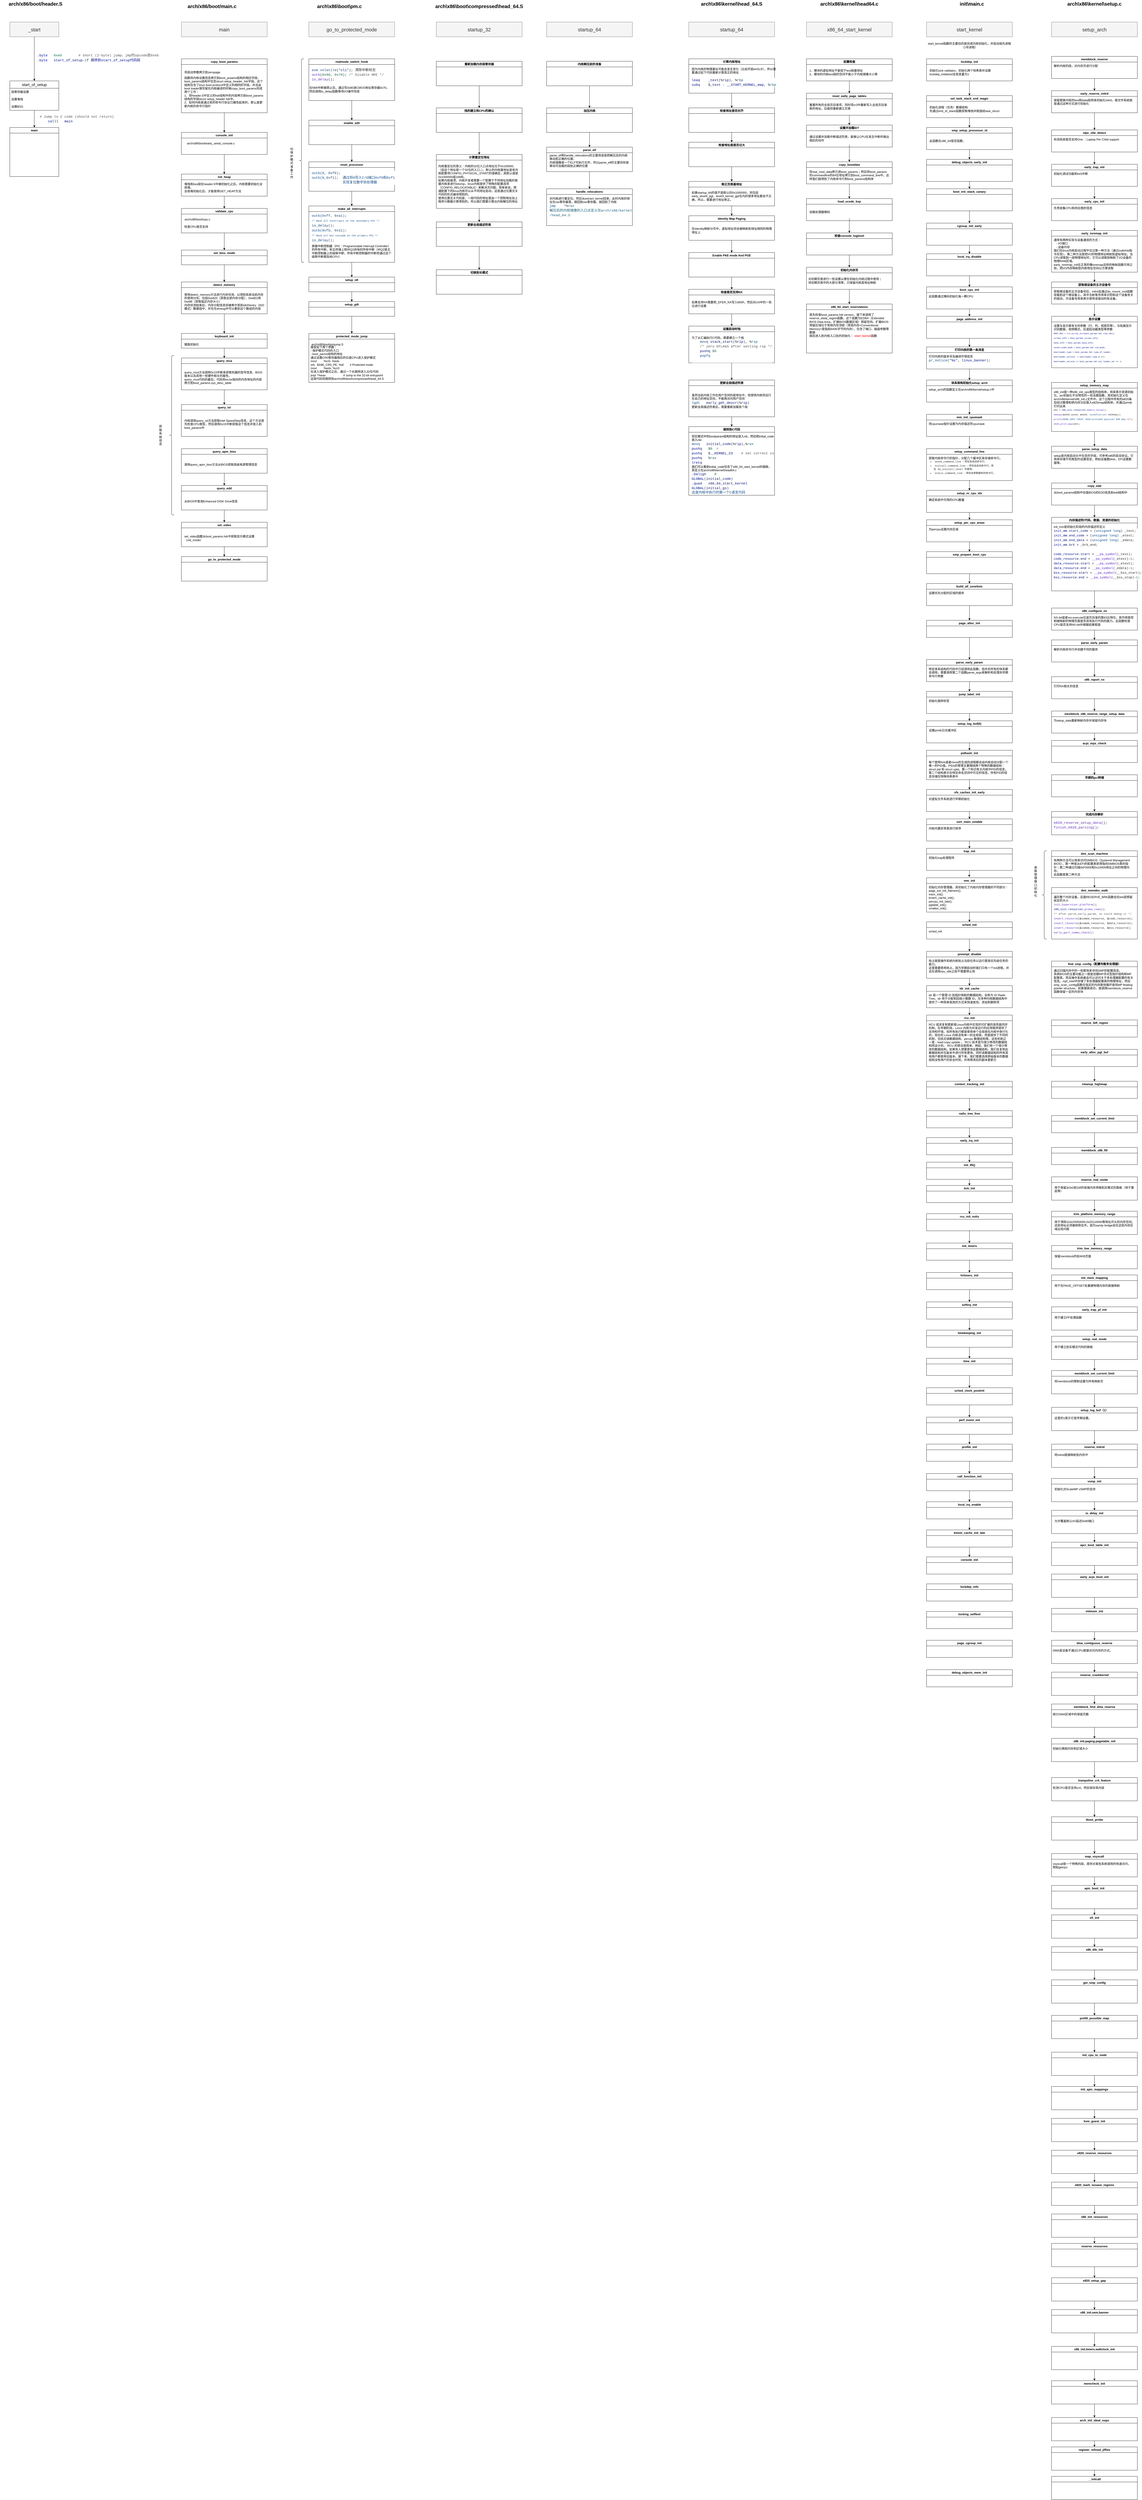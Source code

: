 <mxfile version="24.5.3" type="github">
  <diagram id="wFE0QG_FPsp0jaGvCLVb" name="Page-1">
    <mxGraphModel dx="2105" dy="0" grid="1" gridSize="10" guides="1" tooltips="1" connect="1" arrows="1" fold="1" page="1" pageScale="1" pageWidth="850" pageHeight="1100" math="0" shadow="0">
      <root>
        <mxCell id="0" />
        <mxCell id="1" parent="0" />
        <mxCell id="jPp7AaR7GWy1GO26mgqh-68" style="edgeStyle=orthogonalEdgeStyle;rounded=0;orthogonalLoop=1;jettySize=auto;html=1;" parent="1" source="jPp7AaR7GWy1GO26mgqh-54" target="jPp7AaR7GWy1GO26mgqh-56" edge="1">
          <mxGeometry relative="1" as="geometry" />
        </mxCell>
        <mxCell id="jPp7AaR7GWy1GO26mgqh-54" value="query_ist" style="swimlane;whiteSpace=wrap;html=1;" parent="1" vertex="1">
          <mxGeometry x="820" y="1730" width="350" height="130" as="geometry" />
        </mxCell>
        <mxCell id="jPp7AaR7GWy1GO26mgqh-55" value="&lt;div&gt;内核调用query_ist方法获取intel SpeedStep信息，这个方法首先检查CPU类型，然后调用0x15中断获取这个信息并放入到boot_params中&lt;/div&gt;" style="text;strokeColor=none;align=left;fillColor=none;html=1;verticalAlign=middle;whiteSpace=wrap;rounded=0;" parent="jPp7AaR7GWy1GO26mgqh-54" vertex="1">
          <mxGeometry x="10" y="30" width="330" height="100" as="geometry" />
        </mxCell>
        <mxCell id="215-eHgmbYdkAp0iwA8i-2" value="&lt;span style=&quot;font-weight: 700;&quot;&gt;&lt;font style=&quot;font-size: 20px;&quot;&gt;arch/x86/boot/header.S&lt;/font&gt;&lt;/span&gt;" style="text;strokeColor=none;align=center;fillColor=none;html=1;verticalAlign=middle;whiteSpace=wrap;rounded=0;" parent="1" vertex="1">
          <mxGeometry x="80" y="80" width="290" height="30" as="geometry" />
        </mxCell>
        <mxCell id="jPp7AaR7GWy1GO26mgqh-19" style="edgeStyle=orthogonalEdgeStyle;rounded=0;orthogonalLoop=1;jettySize=auto;html=1;entryX=0.5;entryY=0;entryDx=0;entryDy=0;" parent="1" source="215-eHgmbYdkAp0iwA8i-3" target="jPp7AaR7GWy1GO26mgqh-12" edge="1">
          <mxGeometry relative="1" as="geometry" />
        </mxCell>
        <mxCell id="215-eHgmbYdkAp0iwA8i-3" value="&lt;font style=&quot;font-size: 20px;&quot;&gt;_start&lt;/font&gt;" style="rounded=0;whiteSpace=wrap;html=1;fillColor=#f5f5f5;fontColor=#333333;strokeColor=#666666;" parent="1" vertex="1">
          <mxGeometry x="120" y="170" width="200" height="60" as="geometry" />
        </mxCell>
        <mxCell id="215-eHgmbYdkAp0iwA8i-7" value="main" style="swimlane;whiteSpace=wrap;html=1;" parent="1" vertex="1">
          <mxGeometry x="120" y="600" width="200" height="200" as="geometry" />
        </mxCell>
        <mxCell id="jPp7AaR7GWy1GO26mgqh-20" style="edgeStyle=orthogonalEdgeStyle;rounded=0;orthogonalLoop=1;jettySize=auto;html=1;entryX=0.5;entryY=0;entryDx=0;entryDy=0;" parent="1" source="jPp7AaR7GWy1GO26mgqh-12" target="215-eHgmbYdkAp0iwA8i-7" edge="1">
          <mxGeometry relative="1" as="geometry" />
        </mxCell>
        <mxCell id="jPp7AaR7GWy1GO26mgqh-12" value="&lt;span style=&quot;font-size: medium; text-align: left;&quot;&gt;start_of_setup&lt;/span&gt;" style="swimlane;fontStyle=0;childLayout=stackLayout;horizontal=1;startSize=30;horizontalStack=0;resizeParent=1;resizeParentMax=0;resizeLast=0;collapsible=1;marginBottom=0;whiteSpace=wrap;html=1;" parent="1" vertex="1">
          <mxGeometry x="120" y="410" width="200" height="120" as="geometry" />
        </mxCell>
        <mxCell id="jPp7AaR7GWy1GO26mgqh-13" value="段寄存器设置" style="text;strokeColor=none;fillColor=none;align=left;verticalAlign=middle;spacingLeft=4;spacingRight=4;overflow=hidden;points=[[0,0.5],[1,0.5]];portConstraint=eastwest;rotatable=0;whiteSpace=wrap;html=1;" parent="jPp7AaR7GWy1GO26mgqh-12" vertex="1">
          <mxGeometry y="30" width="200" height="30" as="geometry" />
        </mxCell>
        <mxCell id="jPp7AaR7GWy1GO26mgqh-14" value="设置堆栈" style="text;strokeColor=none;fillColor=none;align=left;verticalAlign=middle;spacingLeft=4;spacingRight=4;overflow=hidden;points=[[0,0.5],[1,0.5]];portConstraint=eastwest;rotatable=0;whiteSpace=wrap;html=1;" parent="jPp7AaR7GWy1GO26mgqh-12" vertex="1">
          <mxGeometry y="60" width="200" height="30" as="geometry" />
        </mxCell>
        <mxCell id="jPp7AaR7GWy1GO26mgqh-15" value="设置BSS" style="text;strokeColor=none;fillColor=none;align=left;verticalAlign=middle;spacingLeft=4;spacingRight=4;overflow=hidden;points=[[0,0.5],[1,0.5]];portConstraint=eastwest;rotatable=0;whiteSpace=wrap;html=1;" parent="jPp7AaR7GWy1GO26mgqh-12" vertex="1">
          <mxGeometry y="90" width="200" height="30" as="geometry" />
        </mxCell>
        <mxCell id="jPp7AaR7GWy1GO26mgqh-21" value="&lt;div style=&quot;color: #292929;background-color: #ffffff;font-family: Consolas, &#39;Courier New&#39;, monospace;font-weight: normal;font-size: 14px;line-height: 19px;white-space: pre;&quot;&gt;&lt;div&gt;&lt;span style=&quot;color: #515151;&quot;&gt;# Jump to C code (should not return)&lt;/span&gt;&lt;/div&gt;&lt;div&gt;&lt;span style=&quot;color: #292929;&quot;&gt;&amp;nbsp; &amp;nbsp; &lt;/span&gt;&lt;span style=&quot;color: #001080;&quot;&gt;calll&lt;/span&gt;&lt;span style=&quot;color: #292929;&quot;&gt; &amp;nbsp; &lt;/span&gt;&lt;span style=&quot;color: #001080;&quot;&gt;main&lt;/span&gt;&lt;/div&gt;&lt;/div&gt;" style="text;whiteSpace=wrap;html=1;" parent="1" vertex="1">
          <mxGeometry x="240" y="540" width="310" height="60" as="geometry" />
        </mxCell>
        <mxCell id="jPp7AaR7GWy1GO26mgqh-22" value="&lt;div style=&quot;background-color: rgb(255, 255, 255); line-height: 19px;&quot;&gt;&lt;div style=&quot;&quot;&gt;&lt;span style=&quot;color: rgb(0, 16, 128); font-family: Consolas, &amp;quot;Courier New&amp;quot;, monospace; font-size: 14px; font-weight: normal; white-space: pre;&quot;&gt;.byte&lt;/span&gt;&lt;span style=&quot;color: rgb(41, 41, 41); font-family: Consolas, &amp;quot;Courier New&amp;quot;, monospace; font-size: 14px; font-weight: normal; white-space: pre;&quot;&gt; &amp;nbsp; &lt;/span&gt;&lt;span style=&quot;color: rgb(9, 109, 72); font-family: Consolas, &amp;quot;Courier New&amp;quot;, monospace; font-size: 14px; font-weight: normal; white-space: pre;&quot;&gt;0xeb&lt;/span&gt;&lt;span style=&quot;color: rgb(41, 41, 41); font-family: Consolas, &amp;quot;Courier New&amp;quot;, monospace; font-size: 14px; font-weight: normal; white-space: pre;&quot;&gt; &amp;nbsp; &amp;nbsp; &amp;nbsp; &amp;nbsp;&lt;/span&gt;&lt;span style=&quot;color: rgb(81, 81, 81); font-family: Consolas, &amp;quot;Courier New&amp;quot;, monospace; font-size: 14px; font-weight: normal; white-space: pre;&quot;&gt;# short (2-byte) jump，&lt;/span&gt;&lt;font face=&quot;Consolas, Courier New, monospace&quot; color=&quot;#515151&quot;&gt;&lt;span style=&quot;font-size: 14px; white-space: pre;&quot;&gt;jmp的opcode是0xeb&lt;/span&gt;&lt;/font&gt;&lt;/div&gt;&lt;div style=&quot;&quot;&gt;&lt;span style=&quot;color: rgb(0, 16, 128); font-family: Consolas, &amp;quot;Courier New&amp;quot;, monospace; font-size: 14px; font-weight: normal; white-space: pre;&quot;&gt;.byte&lt;/span&gt;&lt;span style=&quot;color: rgb(41, 41, 41); font-family: Consolas, &amp;quot;Courier New&amp;quot;, monospace; font-size: 14px; font-weight: normal; white-space: pre;&quot;&gt; &amp;nbsp; &lt;/span&gt;&lt;span style=&quot;color: rgb(0, 16, 128); font-family: Consolas, &amp;quot;Courier New&amp;quot;, monospace; font-size: 14px; font-weight: normal; white-space: pre;&quot;&gt;start_of_setup&lt;/span&gt;&lt;span style=&quot;color: rgb(9, 109, 72); font-family: Consolas, &amp;quot;Courier New&amp;quot;, monospace; font-size: 14px; font-weight: normal; white-space: pre;&quot;&gt;-1&lt;/span&gt;&lt;span style=&quot;color: rgb(0, 16, 128); font-family: Consolas, &amp;quot;Courier New&amp;quot;, monospace; font-size: 14px; font-weight: normal; white-space: pre;&quot;&gt;f &lt;/span&gt;&lt;font face=&quot;Consolas, Courier New, monospace&quot; color=&quot;#001080&quot;&gt;&lt;span style=&quot;font-size: 14px; white-space: pre;&quot;&gt;跳转到start_of_setup代码段&lt;/span&gt;&lt;/font&gt;&lt;/div&gt;&lt;/div&gt;" style="text;whiteSpace=wrap;html=1;" parent="1" vertex="1">
          <mxGeometry x="230" y="290" width="500" height="60" as="geometry" />
        </mxCell>
        <mxCell id="jPp7AaR7GWy1GO26mgqh-23" value="&lt;span style=&quot;font-weight: 700;&quot;&gt;&lt;font style=&quot;font-size: 20px;&quot;&gt;arch/x86/boot/main.c&lt;/font&gt;&lt;/span&gt;" style="text;strokeColor=none;align=center;fillColor=none;html=1;verticalAlign=middle;whiteSpace=wrap;rounded=0;" parent="1" vertex="1">
          <mxGeometry x="800" y="90" width="290" height="30" as="geometry" />
        </mxCell>
        <mxCell id="jPp7AaR7GWy1GO26mgqh-24" value="&lt;font style=&quot;font-size: 20px;&quot;&gt;main&lt;/font&gt;" style="rounded=0;whiteSpace=wrap;html=1;fillColor=#f5f5f5;fontColor=#333333;strokeColor=#666666;" parent="1" vertex="1">
          <mxGeometry x="820" y="170" width="350" height="60" as="geometry" />
        </mxCell>
        <mxCell id="jPp7AaR7GWy1GO26mgqh-34" style="edgeStyle=orthogonalEdgeStyle;rounded=0;orthogonalLoop=1;jettySize=auto;html=1;" parent="1" source="jPp7AaR7GWy1GO26mgqh-25" target="jPp7AaR7GWy1GO26mgqh-30" edge="1">
          <mxGeometry relative="1" as="geometry" />
        </mxCell>
        <mxCell id="jPp7AaR7GWy1GO26mgqh-25" value="copy_boot_params" style="swimlane;whiteSpace=wrap;html=1;" parent="1" vertex="1">
          <mxGeometry x="820" y="320" width="350" height="220" as="geometry" />
        </mxCell>
        <mxCell id="jPp7AaR7GWy1GO26mgqh-26" value="将启动参数拷贝到zeropage" style="text;html=1;align=center;verticalAlign=middle;resizable=0;points=[];autosize=1;strokeColor=none;fillColor=none;" parent="jPp7AaR7GWy1GO26mgqh-25" vertex="1">
          <mxGeometry y="40" width="170" height="30" as="geometry" />
        </mxCell>
        <mxCell id="jPp7AaR7GWy1GO26mgqh-28" value="函数将内核设置信息拷贝到boot_praams结构的相应字段，boot_params结构中包含struct setup_header_hdr字段。这个结构包含了linux boot protocol中定义的相同的字段，并且由boot loader填写留在内核编译的时候copy_boot_params完成两个工作：&lt;div&gt;1、将header.S中定义的hdr结构中的内容拷贝到boot_params结构的字段struct setup_header hdr中。&lt;/div&gt;&lt;div&gt;2、如何内核是通过老的命令行协议已婚性起来的，那么就更新内核的命令行指针&lt;/div&gt;" style="text;strokeColor=none;align=left;fillColor=none;html=1;verticalAlign=middle;whiteSpace=wrap;rounded=0;" parent="jPp7AaR7GWy1GO26mgqh-25" vertex="1">
          <mxGeometry x="10" y="70" width="330" height="130" as="geometry" />
        </mxCell>
        <mxCell id="jPp7AaR7GWy1GO26mgqh-38" style="edgeStyle=orthogonalEdgeStyle;rounded=0;orthogonalLoop=1;jettySize=auto;html=1;entryX=0.5;entryY=0;entryDx=0;entryDy=0;" parent="1" source="jPp7AaR7GWy1GO26mgqh-30" target="jPp7AaR7GWy1GO26mgqh-35" edge="1">
          <mxGeometry relative="1" as="geometry" />
        </mxCell>
        <mxCell id="jPp7AaR7GWy1GO26mgqh-30" value="console_init" style="swimlane;whiteSpace=wrap;html=1;" parent="1" vertex="1">
          <mxGeometry x="820" y="620" width="350" height="90" as="geometry" />
        </mxCell>
        <mxCell id="jPp7AaR7GWy1GO26mgqh-31" value="arch\x86\boot\early_serial_console.c" style="text;html=1;align=center;verticalAlign=middle;resizable=0;points=[];autosize=1;strokeColor=none;fillColor=none;" parent="jPp7AaR7GWy1GO26mgqh-30" vertex="1">
          <mxGeometry x="10" y="30" width="220" height="30" as="geometry" />
        </mxCell>
        <mxCell id="n0Vx_WlOkcHuKILNx8sB-11" style="edgeStyle=orthogonalEdgeStyle;rounded=0;orthogonalLoop=1;jettySize=auto;html=1;entryX=0.5;entryY=0;entryDx=0;entryDy=0;" parent="1" source="jPp7AaR7GWy1GO26mgqh-35" target="jPp7AaR7GWy1GO26mgqh-39" edge="1">
          <mxGeometry relative="1" as="geometry" />
        </mxCell>
        <mxCell id="jPp7AaR7GWy1GO26mgqh-35" value="init_heap" style="swimlane;whiteSpace=wrap;html=1;" parent="1" vertex="1">
          <mxGeometry x="820" y="790" width="350" height="90" as="geometry" />
        </mxCell>
        <mxCell id="jPp7AaR7GWy1GO26mgqh-37" value="堆栈和bss段在header.S中被初始化之后，内核需要初始化全局堆。&lt;div&gt;全局堆初始化后，才能使用GET_HEAP方法&lt;/div&gt;" style="text;strokeColor=none;align=left;fillColor=none;html=1;verticalAlign=middle;whiteSpace=wrap;rounded=0;" parent="jPp7AaR7GWy1GO26mgqh-35" vertex="1">
          <mxGeometry x="10" y="20" width="330" height="70" as="geometry" />
        </mxCell>
        <mxCell id="jPp7AaR7GWy1GO26mgqh-45" style="edgeStyle=orthogonalEdgeStyle;rounded=0;orthogonalLoop=1;jettySize=auto;html=1;entryX=0.5;entryY=0;entryDx=0;entryDy=0;" parent="1" source="jPp7AaR7GWy1GO26mgqh-39" target="jPp7AaR7GWy1GO26mgqh-42" edge="1">
          <mxGeometry relative="1" as="geometry" />
        </mxCell>
        <mxCell id="jPp7AaR7GWy1GO26mgqh-39" value="validate_cpu" style="swimlane;whiteSpace=wrap;html=1;" parent="1" vertex="1">
          <mxGeometry x="820" y="930" width="350" height="100" as="geometry" />
        </mxCell>
        <mxCell id="jPp7AaR7GWy1GO26mgqh-41" value="arch\x86\boot\cpu.c" style="text;html=1;align=center;verticalAlign=middle;resizable=0;points=[];autosize=1;strokeColor=none;fillColor=none;" parent="jPp7AaR7GWy1GO26mgqh-39" vertex="1">
          <mxGeometry y="30" width="130" height="30" as="geometry" />
        </mxCell>
        <mxCell id="jPp7AaR7GWy1GO26mgqh-40" value="检查CPU是否支持" style="text;strokeColor=none;align=left;fillColor=none;html=1;verticalAlign=middle;whiteSpace=wrap;rounded=0;" parent="jPp7AaR7GWy1GO26mgqh-39" vertex="1">
          <mxGeometry x="10" y="60" width="330" height="30" as="geometry" />
        </mxCell>
        <mxCell id="jPp7AaR7GWy1GO26mgqh-50" style="edgeStyle=orthogonalEdgeStyle;rounded=0;orthogonalLoop=1;jettySize=auto;html=1;entryX=0.5;entryY=0;entryDx=0;entryDy=0;" parent="1" source="jPp7AaR7GWy1GO26mgqh-42" target="jPp7AaR7GWy1GO26mgqh-46" edge="1">
          <mxGeometry relative="1" as="geometry" />
        </mxCell>
        <mxCell id="jPp7AaR7GWy1GO26mgqh-42" value="set_bios_mode" style="swimlane;whiteSpace=wrap;html=1;" parent="1" vertex="1">
          <mxGeometry x="820" y="1100" width="350" height="60" as="geometry" />
        </mxCell>
        <mxCell id="jPp7AaR7GWy1GO26mgqh-46" value="detect_memory" style="swimlane;whiteSpace=wrap;html=1;" parent="1" vertex="1">
          <mxGeometry x="820" y="1230" width="350" height="130" as="geometry" />
        </mxCell>
        <mxCell id="jPp7AaR7GWy1GO26mgqh-47" value="使用detect_memory方法进行内存侦测，以得到系统当前内存的使用分布。包括0xe820（获取全部内存分配）、0xe801和0xe88（获取临近内存大小）&lt;div&gt;内存侦测结束后，内存分配信息将被希尔芙到e820entry（820模式）数据组中，并在在dmesg中可以看到这个数组的内容&lt;/div&gt;" style="text;strokeColor=none;align=left;fillColor=none;html=1;verticalAlign=middle;whiteSpace=wrap;rounded=0;" parent="jPp7AaR7GWy1GO26mgqh-46" vertex="1">
          <mxGeometry x="10" y="30" width="330" height="100" as="geometry" />
        </mxCell>
        <mxCell id="jPp7AaR7GWy1GO26mgqh-64" style="edgeStyle=orthogonalEdgeStyle;rounded=0;orthogonalLoop=1;jettySize=auto;html=1;" parent="1" source="jPp7AaR7GWy1GO26mgqh-48" target="jPp7AaR7GWy1GO26mgqh-52" edge="1">
          <mxGeometry relative="1" as="geometry" />
        </mxCell>
        <mxCell id="jPp7AaR7GWy1GO26mgqh-48" value="keyboard_init" style="swimlane;whiteSpace=wrap;html=1;" parent="1" vertex="1">
          <mxGeometry x="820" y="1440" width="350" height="60" as="geometry" />
        </mxCell>
        <mxCell id="jPp7AaR7GWy1GO26mgqh-49" value="键盘初始化" style="text;strokeColor=none;align=left;fillColor=none;html=1;verticalAlign=middle;whiteSpace=wrap;rounded=0;" parent="jPp7AaR7GWy1GO26mgqh-48" vertex="1">
          <mxGeometry x="10" y="30" width="330" height="30" as="geometry" />
        </mxCell>
        <mxCell id="jPp7AaR7GWy1GO26mgqh-51" style="edgeStyle=orthogonalEdgeStyle;rounded=0;orthogonalLoop=1;jettySize=auto;html=1;entryX=0.5;entryY=0;entryDx=0;entryDy=0;" parent="1" source="jPp7AaR7GWy1GO26mgqh-47" target="jPp7AaR7GWy1GO26mgqh-48" edge="1">
          <mxGeometry relative="1" as="geometry" />
        </mxCell>
        <mxCell id="jPp7AaR7GWy1GO26mgqh-69" style="edgeStyle=orthogonalEdgeStyle;rounded=0;orthogonalLoop=1;jettySize=auto;html=1;entryX=0.5;entryY=0;entryDx=0;entryDy=0;" parent="1" source="jPp7AaR7GWy1GO26mgqh-56" target="jPp7AaR7GWy1GO26mgqh-58" edge="1">
          <mxGeometry relative="1" as="geometry" />
        </mxCell>
        <mxCell id="jPp7AaR7GWy1GO26mgqh-56" value="query_apm_bios" style="swimlane;whiteSpace=wrap;html=1;" parent="1" vertex="1">
          <mxGeometry x="820" y="1910" width="350" height="100" as="geometry" />
        </mxCell>
        <mxCell id="jPp7AaR7GWy1GO26mgqh-57" value="&lt;div&gt;调用query_apm_bios方法从BIOS获取高级电源管理信息&lt;/div&gt;" style="text;strokeColor=none;align=left;fillColor=none;html=1;verticalAlign=middle;whiteSpace=wrap;rounded=0;" parent="jPp7AaR7GWy1GO26mgqh-56" vertex="1">
          <mxGeometry x="10" y="30" width="330" height="70" as="geometry" />
        </mxCell>
        <mxCell id="jPp7AaR7GWy1GO26mgqh-72" style="edgeStyle=orthogonalEdgeStyle;rounded=0;orthogonalLoop=1;jettySize=auto;html=1;entryX=0.5;entryY=0;entryDx=0;entryDy=0;" parent="1" source="jPp7AaR7GWy1GO26mgqh-58" target="jPp7AaR7GWy1GO26mgqh-70" edge="1">
          <mxGeometry relative="1" as="geometry" />
        </mxCell>
        <mxCell id="jPp7AaR7GWy1GO26mgqh-58" value="query_edd" style="swimlane;whiteSpace=wrap;html=1;" parent="1" vertex="1">
          <mxGeometry x="820" y="2060" width="350" height="100" as="geometry" />
        </mxCell>
        <mxCell id="jPp7AaR7GWy1GO26mgqh-59" value="&lt;div&gt;从BIOS中查询Enhanced DISK Drive信息&lt;/div&gt;" style="text;strokeColor=none;align=left;fillColor=none;html=1;verticalAlign=middle;whiteSpace=wrap;rounded=0;" parent="jPp7AaR7GWy1GO26mgqh-58" vertex="1">
          <mxGeometry x="10" y="30" width="330" height="70" as="geometry" />
        </mxCell>
        <mxCell id="jPp7AaR7GWy1GO26mgqh-67" style="edgeStyle=orthogonalEdgeStyle;rounded=0;orthogonalLoop=1;jettySize=auto;html=1;entryX=0.5;entryY=0;entryDx=0;entryDy=0;" parent="1" source="jPp7AaR7GWy1GO26mgqh-52" target="jPp7AaR7GWy1GO26mgqh-54" edge="1">
          <mxGeometry relative="1" as="geometry" />
        </mxCell>
        <mxCell id="jPp7AaR7GWy1GO26mgqh-52" value="query_mca" style="swimlane;whiteSpace=wrap;html=1;" parent="1" vertex="1">
          <mxGeometry x="820" y="1540" width="350" height="130" as="geometry" />
        </mxCell>
        <mxCell id="jPp7AaR7GWy1GO26mgqh-53" value="&lt;div&gt;query_mca方法调用0x15中断来获取机器的型号信息、BIOS版本以及其他一些硬件相关的属性。&lt;/div&gt;&lt;div&gt;query_mca代码的最后，代码将es:bx指向的内存地址的内容拷贝到boot_params.sys_desc_table&lt;/div&gt;" style="text;strokeColor=none;align=left;fillColor=none;html=1;verticalAlign=middle;whiteSpace=wrap;rounded=0;" parent="jPp7AaR7GWy1GO26mgqh-52" vertex="1">
          <mxGeometry x="10" y="30" width="330" height="100" as="geometry" />
        </mxCell>
        <mxCell id="n0Vx_WlOkcHuKILNx8sB-1" style="edgeStyle=orthogonalEdgeStyle;rounded=0;orthogonalLoop=1;jettySize=auto;html=1;" parent="1" source="jPp7AaR7GWy1GO26mgqh-70" target="jPp7AaR7GWy1GO26mgqh-75" edge="1">
          <mxGeometry relative="1" as="geometry" />
        </mxCell>
        <mxCell id="jPp7AaR7GWy1GO26mgqh-70" value="set_video" style="swimlane;whiteSpace=wrap;html=1;" parent="1" vertex="1">
          <mxGeometry x="820" y="2210" width="350" height="100" as="geometry" />
        </mxCell>
        <mxCell id="jPp7AaR7GWy1GO26mgqh-71" value="&lt;div&gt;set_video函数从boot_params.hdr中获取显示模式设置（vid_mode）&lt;/div&gt;" style="text;strokeColor=none;align=left;fillColor=none;html=1;verticalAlign=middle;whiteSpace=wrap;rounded=0;" parent="jPp7AaR7GWy1GO26mgqh-70" vertex="1">
          <mxGeometry x="10" y="30" width="330" height="70" as="geometry" />
        </mxCell>
        <mxCell id="jPp7AaR7GWy1GO26mgqh-73" value="" style="shape=curlyBracket;whiteSpace=wrap;html=1;rounded=1;labelPosition=left;verticalLabelPosition=middle;align=right;verticalAlign=middle;" parent="1" vertex="1">
          <mxGeometry x="770" y="1530" width="20" height="650" as="geometry" />
        </mxCell>
        <mxCell id="jPp7AaR7GWy1GO26mgqh-61" value="获取系统信息" style="text;strokeColor=none;align=center;fillColor=none;html=1;verticalAlign=middle;whiteSpace=wrap;rounded=0;" parent="1" vertex="1">
          <mxGeometry x="730" y="1840" width="10" height="30" as="geometry" />
        </mxCell>
        <mxCell id="jPp7AaR7GWy1GO26mgqh-75" value="go_to_protected_mode" style="swimlane;whiteSpace=wrap;html=1;" parent="1" vertex="1">
          <mxGeometry x="820" y="2350" width="350" height="100" as="geometry" />
        </mxCell>
        <mxCell id="n0Vx_WlOkcHuKILNx8sB-2" value="&lt;font style=&quot;font-size: 20px;&quot;&gt;go_to_protected_mode&lt;/font&gt;" style="rounded=0;whiteSpace=wrap;html=1;fillColor=#f5f5f5;fontColor=#333333;strokeColor=#666666;" parent="1" vertex="1">
          <mxGeometry x="1340" y="170" width="350" height="60" as="geometry" />
        </mxCell>
        <mxCell id="n0Vx_WlOkcHuKILNx8sB-13" style="edgeStyle=orthogonalEdgeStyle;rounded=0;orthogonalLoop=1;jettySize=auto;html=1;entryX=0.5;entryY=0;entryDx=0;entryDy=0;" parent="1" source="n0Vx_WlOkcHuKILNx8sB-3" target="n0Vx_WlOkcHuKILNx8sB-8" edge="1">
          <mxGeometry relative="1" as="geometry" />
        </mxCell>
        <mxCell id="n0Vx_WlOkcHuKILNx8sB-3" value="realmode_switch_hook" style="swimlane;whiteSpace=wrap;html=1;" parent="1" vertex="1">
          <mxGeometry x="1340" y="320" width="350" height="170" as="geometry" />
        </mxCell>
        <mxCell id="n0Vx_WlOkcHuKILNx8sB-4" value="&lt;div style=&quot;color: rgb(41, 41, 41); background-color: rgb(255, 255, 255); font-family: Consolas, &amp;quot;Courier New&amp;quot;, monospace; font-size: 14px; line-height: 19px; white-space-collapse: preserve;&quot;&gt;&lt;div style=&quot;&quot;&gt;&lt;span style=&quot;color: #0f4a85;&quot;&gt;asm&lt;/span&gt; &lt;span style=&quot;color: #0f4a85;&quot;&gt;volatile&lt;/span&gt;(&lt;span style=&quot;color: #0f4a85;&quot;&gt;&quot;&lt;/span&gt;&lt;span style=&quot;color: #001080;&quot;&gt;cli&lt;/span&gt;&lt;span style=&quot;color: #0f4a85;&quot;&gt;&quot;&lt;/span&gt;); 清除中断标志&lt;/div&gt;&lt;div style=&quot;&quot;&gt;&lt;span style=&quot;color: rgb(94, 44, 188);&quot;&gt;outb&lt;/span&gt;(&lt;span style=&quot;color: rgb(9, 109, 72);&quot;&gt;0x80&lt;/span&gt;, &lt;span style=&quot;color: rgb(9, 109, 72);&quot;&gt;0x70&lt;/span&gt;);&lt;span style=&quot;color: rgb(81, 81, 81);&quot;&gt; /* Disable NMI */&lt;/span&gt;&lt;/div&gt;&lt;div&gt;&lt;span style=&quot;color: #5e2cbc;&quot;&gt;io_delay&lt;/span&gt;();&lt;/div&gt;&lt;/div&gt;" style="text;html=1;align=left;verticalAlign=middle;resizable=0;points=[];autosize=1;strokeColor=none;fillColor=none;" parent="n0Vx_WlOkcHuKILNx8sB-3" vertex="1">
          <mxGeometry x="10" y="30" width="290" height="70" as="geometry" />
        </mxCell>
        <mxCell id="n0Vx_WlOkcHuKILNx8sB-6" value="在NMI中断被禁止后，通过写0x80进CMOS地址寄存器0x70，然后调用io_delay函数等待I/O操作完成" style="text;strokeColor=none;align=left;fillColor=none;html=1;verticalAlign=middle;whiteSpace=wrap;rounded=0;" parent="n0Vx_WlOkcHuKILNx8sB-3" vertex="1">
          <mxGeometry y="110" width="335" height="30" as="geometry" />
        </mxCell>
        <mxCell id="n0Vx_WlOkcHuKILNx8sB-21" style="edgeStyle=orthogonalEdgeStyle;rounded=0;orthogonalLoop=1;jettySize=auto;html=1;entryX=0.5;entryY=0;entryDx=0;entryDy=0;" parent="1" source="n0Vx_WlOkcHuKILNx8sB-8" target="n0Vx_WlOkcHuKILNx8sB-12" edge="1">
          <mxGeometry relative="1" as="geometry" />
        </mxCell>
        <mxCell id="n0Vx_WlOkcHuKILNx8sB-8" value="enable_a20" style="swimlane;whiteSpace=wrap;html=1;" parent="1" vertex="1">
          <mxGeometry x="1340" y="570" width="350" height="100" as="geometry" />
        </mxCell>
        <mxCell id="n0Vx_WlOkcHuKILNx8sB-22" style="edgeStyle=orthogonalEdgeStyle;rounded=0;orthogonalLoop=1;jettySize=auto;html=1;entryX=0.5;entryY=0;entryDx=0;entryDy=0;" parent="1" source="n0Vx_WlOkcHuKILNx8sB-12" target="n0Vx_WlOkcHuKILNx8sB-15" edge="1">
          <mxGeometry relative="1" as="geometry" />
        </mxCell>
        <mxCell id="n0Vx_WlOkcHuKILNx8sB-12" value="reset_processor" style="swimlane;whiteSpace=wrap;html=1;" parent="1" vertex="1">
          <mxGeometry x="1340" y="740" width="350" height="120" as="geometry" />
        </mxCell>
        <mxCell id="n0Vx_WlOkcHuKILNx8sB-14" value="&lt;div style=&quot;background-color: rgb(255, 255, 255); font-family: Consolas, &amp;quot;Courier New&amp;quot;, monospace; font-size: 14px; line-height: 19px; white-space-collapse: preserve;&quot;&gt;&lt;div style=&quot;&quot;&gt;&lt;font color=&quot;#0f4a85&quot;&gt;outb(0, 0xf0);&lt;/font&gt;&lt;/div&gt;&lt;div style=&quot;&quot;&gt;&lt;font color=&quot;#0f4a85&quot;&gt;outb(0,0xf1);  通过将0写入I/O端口0xf0和0xf1&lt;/font&gt;&lt;/div&gt;&lt;div style=&quot;&quot;&gt;&lt;font color=&quot;#0f4a85&quot;&gt;               实现复位数字协处理器&lt;/font&gt;&lt;/div&gt;&lt;/div&gt;" style="text;html=1;align=left;verticalAlign=middle;resizable=0;points=[];autosize=1;strokeColor=none;fillColor=none;" parent="n0Vx_WlOkcHuKILNx8sB-12" vertex="1">
          <mxGeometry x="10" y="30" width="340" height="70" as="geometry" />
        </mxCell>
        <mxCell id="n0Vx_WlOkcHuKILNx8sB-30" style="edgeStyle=orthogonalEdgeStyle;rounded=0;orthogonalLoop=1;jettySize=auto;html=1;entryX=0.5;entryY=0;entryDx=0;entryDy=0;" parent="1" source="n0Vx_WlOkcHuKILNx8sB-15" target="n0Vx_WlOkcHuKILNx8sB-25" edge="1">
          <mxGeometry relative="1" as="geometry" />
        </mxCell>
        <mxCell id="n0Vx_WlOkcHuKILNx8sB-15" value="make_all_interrupts" style="swimlane;whiteSpace=wrap;html=1;" parent="1" vertex="1">
          <mxGeometry x="1340" y="920" width="350" height="230" as="geometry" />
        </mxCell>
        <mxCell id="n0Vx_WlOkcHuKILNx8sB-16" value="&lt;div style=&quot;background-color: rgb(255, 255, 255); line-height: 19px;&quot;&gt;&lt;div style=&quot;&quot;&gt;&lt;font face=&quot;Consolas, Courier New, monospace&quot; color=&quot;#0f4a85&quot;&gt;&lt;span style=&quot;font-size: 14px; white-space-collapse: preserve;&quot;&gt;outb(0xff, 0xa1);&lt;/span&gt;&lt;/font&gt;&lt;/div&gt;&lt;div style=&quot;&quot;&gt;&lt;font style=&quot;font-size: 10px;&quot; face=&quot;Consolas, Courier New, monospace&quot; color=&quot;#0f4a85&quot;&gt;&lt;span style=&quot;white-space-collapse: preserve;&quot;&gt;/* Mask all interrupts on the secondary PIC */&lt;/span&gt;&lt;/font&gt;&lt;/div&gt;&lt;div style=&quot;&quot;&gt;&lt;font face=&quot;Consolas, Courier New, monospace&quot; color=&quot;#0f4a85&quot;&gt;&lt;span style=&quot;font-size: 14px; white-space-collapse: preserve;&quot;&gt;io_delay();&lt;br&gt;outb(0xfb, 0x21);&#x9;&lt;/span&gt;&lt;/font&gt;&lt;/div&gt;&lt;div style=&quot;&quot;&gt;&lt;font face=&quot;Consolas, Courier New, monospace&quot; color=&quot;#0f4a85&quot;&gt;&lt;span style=&quot;white-space-collapse: preserve;&quot;&gt;&lt;font style=&quot;font-size: 10px;&quot;&gt;/* Mask all but cascade on the primary PIC */&lt;br&gt;&lt;/font&gt;&lt;span style=&quot;font-size: 14px;&quot;&gt;io_delay();&lt;/span&gt;&lt;/span&gt;&lt;/font&gt;&lt;/div&gt;&lt;div style=&quot;&quot;&gt;&lt;/div&gt;&lt;/div&gt;" style="text;html=1;align=left;verticalAlign=middle;resizable=0;points=[];autosize=1;strokeColor=none;fillColor=none;" parent="n0Vx_WlOkcHuKILNx8sB-15" vertex="1">
          <mxGeometry x="10" y="25" width="280" height="130" as="geometry" />
        </mxCell>
        <mxCell id="n0Vx_WlOkcHuKILNx8sB-20" value="屏蔽中断控制器（PIC：Programmable Interrupt Controller）的所有中断，和主终端上除IRQ2异味的所有中断（IRQ2是主中断控制器上的级联中断，所有中断控制器的中断将通过这个级联中断报告给CPU）" style="text;strokeColor=none;align=left;fillColor=none;html=1;verticalAlign=middle;whiteSpace=wrap;rounded=0;" parent="n0Vx_WlOkcHuKILNx8sB-15" vertex="1">
          <mxGeometry x="10" y="170" width="330" height="30" as="geometry" />
        </mxCell>
        <mxCell id="n0Vx_WlOkcHuKILNx8sB-23" value="" style="shape=curlyBracket;whiteSpace=wrap;html=1;rounded=1;labelPosition=left;verticalLabelPosition=middle;align=right;verticalAlign=middle;" parent="1" vertex="1">
          <mxGeometry x="1300" y="320" width="20" height="830" as="geometry" />
        </mxCell>
        <mxCell id="n0Vx_WlOkcHuKILNx8sB-24" value="切保护模式准备工作" style="text;strokeColor=none;align=center;fillColor=none;html=1;verticalAlign=middle;whiteSpace=wrap;rounded=0;" parent="1" vertex="1">
          <mxGeometry x="1265" y="730" width="10" height="30" as="geometry" />
        </mxCell>
        <mxCell id="n0Vx_WlOkcHuKILNx8sB-31" style="edgeStyle=orthogonalEdgeStyle;rounded=0;orthogonalLoop=1;jettySize=auto;html=1;entryX=0.5;entryY=0;entryDx=0;entryDy=0;" parent="1" source="n0Vx_WlOkcHuKILNx8sB-25" target="n0Vx_WlOkcHuKILNx8sB-26" edge="1">
          <mxGeometry relative="1" as="geometry" />
        </mxCell>
        <mxCell id="n0Vx_WlOkcHuKILNx8sB-25" value="setup_idt" style="swimlane;whiteSpace=wrap;html=1;" parent="1" vertex="1">
          <mxGeometry x="1340" y="1210" width="350" height="60" as="geometry" />
        </mxCell>
        <mxCell id="n0Vx_WlOkcHuKILNx8sB-32" style="edgeStyle=orthogonalEdgeStyle;rounded=0;orthogonalLoop=1;jettySize=auto;html=1;entryX=0.5;entryY=0;entryDx=0;entryDy=0;" parent="1" source="n0Vx_WlOkcHuKILNx8sB-26" target="n0Vx_WlOkcHuKILNx8sB-27" edge="1">
          <mxGeometry relative="1" as="geometry" />
        </mxCell>
        <mxCell id="n0Vx_WlOkcHuKILNx8sB-26" value="setup_gdt" style="swimlane;whiteSpace=wrap;html=1;" parent="1" vertex="1">
          <mxGeometry x="1340" y="1310" width="350" height="60" as="geometry" />
        </mxCell>
        <mxCell id="n0Vx_WlOkcHuKILNx8sB-27" value="protected_mode_jump" style="swimlane;whiteSpace=wrap;html=1;" parent="1" vertex="1">
          <mxGeometry x="1340" y="1440" width="350" height="200" as="geometry" />
        </mxCell>
        <mxCell id="n0Vx_WlOkcHuKILNx8sB-28" value="arch\x86\boot\pmjump.S" style="text;html=1;align=center;verticalAlign=middle;resizable=0;points=[];autosize=1;strokeColor=none;fillColor=none;" parent="n0Vx_WlOkcHuKILNx8sB-27" vertex="1">
          <mxGeometry y="30" width="150" height="30" as="geometry" />
        </mxCell>
        <mxCell id="n0Vx_WlOkcHuKILNx8sB-29" value="接受如下两个参数：&lt;div&gt;- 保护模式代码的入口&lt;/div&gt;&lt;div&gt;- boot_parms结构的地址&lt;/div&gt;&lt;div&gt;通过设置CR0寄存器相应的位是CPU进入保护模式&lt;/div&gt;&lt;div&gt;&lt;div&gt;&lt;span style=&quot;white-space: normal;&quot;&gt;movl&lt;span style=&quot;white-space:pre&quot;&gt;&#x9;&lt;/span&gt;%cr0, %edx&lt;/span&gt;&lt;/div&gt;&lt;div&gt;&lt;span style=&quot;white-space: normal;&quot;&gt;orb&lt;span style=&quot;white-space:pre&quot;&gt;&#x9;&lt;/span&gt;$X86_CR0_PE, %dl&lt;span style=&quot;white-space:pre&quot;&gt;&#x9;&lt;/span&gt;# Protected mode&lt;/span&gt;&lt;/div&gt;&lt;div&gt;&lt;span style=&quot;white-space: normal;&quot;&gt;movl&lt;span style=&quot;white-space:pre&quot;&gt;&#x9;&lt;/span&gt;%edx, %cr0&lt;/span&gt;&lt;/div&gt;&lt;/div&gt;&lt;div&gt;在进入保护模式之后，通过一个长跳转进入32位代码&lt;/div&gt;&lt;div&gt;jmpl&lt;span style=&quot;white-space:pre&quot;&gt;&#x9;&lt;/span&gt;*%eax&lt;span style=&quot;white-space:pre&quot;&gt;&#x9;&#x9;&#x9;&lt;/span&gt;# Jump to the 32-bit entrypoint&lt;br&gt;&lt;/div&gt;&lt;div&gt;这段代码将跳转到arch\x86\boot\compressed\head_64.S&lt;/div&gt;" style="text;strokeColor=none;align=left;fillColor=none;html=1;verticalAlign=middle;whiteSpace=wrap;rounded=0;" parent="n0Vx_WlOkcHuKILNx8sB-27" vertex="1">
          <mxGeometry x="5" y="60" width="330" height="120" as="geometry" />
        </mxCell>
        <mxCell id="n0Vx_WlOkcHuKILNx8sB-33" value="&lt;span style=&quot;font-size: 20px;&quot;&gt;&lt;b&gt;arch\x86\boot\pm.c&lt;/b&gt;&lt;/span&gt;" style="text;strokeColor=none;align=center;fillColor=none;html=1;verticalAlign=middle;whiteSpace=wrap;rounded=0;" parent="1" vertex="1">
          <mxGeometry x="1320" y="90" width="290" height="30" as="geometry" />
        </mxCell>
        <mxCell id="n0Vx_WlOkcHuKILNx8sB-34" value="&lt;span style=&quot;font-size: 20px;&quot;&gt;&lt;b&gt;arch\x86\boot\compressed\head_64.S&lt;/b&gt;&lt;/span&gt;" style="text;strokeColor=none;align=center;fillColor=none;html=1;verticalAlign=middle;whiteSpace=wrap;rounded=0;" parent="1" vertex="1">
          <mxGeometry x="1890" y="90" width="290" height="30" as="geometry" />
        </mxCell>
        <mxCell id="n0Vx_WlOkcHuKILNx8sB-35" value="&lt;font style=&quot;font-size: 20px;&quot;&gt;startup_32&lt;/font&gt;" style="rounded=0;whiteSpace=wrap;html=1;fillColor=#f5f5f5;fontColor=#333333;strokeColor=#666666;" parent="1" vertex="1">
          <mxGeometry x="1860" y="170" width="350" height="60" as="geometry" />
        </mxCell>
        <mxCell id="n0Vx_WlOkcHuKILNx8sB-40" style="edgeStyle=orthogonalEdgeStyle;rounded=0;orthogonalLoop=1;jettySize=auto;html=1;" parent="1" source="n0Vx_WlOkcHuKILNx8sB-36" target="n0Vx_WlOkcHuKILNx8sB-37" edge="1">
          <mxGeometry relative="1" as="geometry" />
        </mxCell>
        <mxCell id="n0Vx_WlOkcHuKILNx8sB-36" value="重新加载内存段寄存器" style="swimlane;whiteSpace=wrap;html=1;" parent="1" vertex="1">
          <mxGeometry x="1860" y="330" width="350" height="100" as="geometry" />
        </mxCell>
        <mxCell id="n0Vx_WlOkcHuKILNx8sB-41" style="edgeStyle=orthogonalEdgeStyle;rounded=0;orthogonalLoop=1;jettySize=auto;html=1;entryX=0.5;entryY=0;entryDx=0;entryDy=0;" parent="1" source="n0Vx_WlOkcHuKILNx8sB-37" target="n0Vx_WlOkcHuKILNx8sB-38" edge="1">
          <mxGeometry relative="1" as="geometry" />
        </mxCell>
        <mxCell id="n0Vx_WlOkcHuKILNx8sB-37" value="栈的建立和CPU的确认" style="swimlane;whiteSpace=wrap;html=1;" parent="1" vertex="1">
          <mxGeometry x="1860" y="520" width="350" height="100" as="geometry" />
        </mxCell>
        <mxCell id="n0Vx_WlOkcHuKILNx8sB-44" style="edgeStyle=orthogonalEdgeStyle;rounded=0;orthogonalLoop=1;jettySize=auto;html=1;entryX=0.5;entryY=0;entryDx=0;entryDy=0;" parent="1" source="n0Vx_WlOkcHuKILNx8sB-38" target="n0Vx_WlOkcHuKILNx8sB-42" edge="1">
          <mxGeometry relative="1" as="geometry" />
        </mxCell>
        <mxCell id="n0Vx_WlOkcHuKILNx8sB-38" value="计算重定位地址" style="swimlane;whiteSpace=wrap;html=1;" parent="1" vertex="1">
          <mxGeometry x="1860" y="710" width="350" height="220" as="geometry" />
        </mxCell>
        <mxCell id="n0Vx_WlOkcHuKILNx8sB-39" value="内核重定位的意义：内核的32位入口点地址位于0x100000,（但这个地址是一个32位的入口，）。默认的内核基地址是有内核配置项CONFIG_PHYSICAL_START的值确定，其默认值是0x1000000或16MB。&lt;div&gt;如果内核崩溃，内核开发者需要一个配置于不同地址加载的救援内核来进行kdump，linux内核提供了特殊的配置选项（CONFIG_RELOCATABLE）来解决次问题。简单来说，想通配置下的linux内核可以从不同地址启动，这是通过位置无关代码的形式编译得到的。&lt;/div&gt;&lt;div&gt;使用位置无关代码是，一段代码的地址是由一个控制地址加上程序计数器计算得到的。所以我们需要计算出内核解压的地址&lt;/div&gt;" style="text;strokeColor=none;align=left;fillColor=none;html=1;verticalAlign=middle;whiteSpace=wrap;rounded=0;" parent="n0Vx_WlOkcHuKILNx8sB-38" vertex="1">
          <mxGeometry x="6" y="35" width="330" height="170" as="geometry" />
        </mxCell>
        <mxCell id="n0Vx_WlOkcHuKILNx8sB-45" style="edgeStyle=orthogonalEdgeStyle;rounded=0;orthogonalLoop=1;jettySize=auto;html=1;entryX=0.5;entryY=0;entryDx=0;entryDy=0;" parent="1" source="n0Vx_WlOkcHuKILNx8sB-42" target="n0Vx_WlOkcHuKILNx8sB-43" edge="1">
          <mxGeometry relative="1" as="geometry" />
        </mxCell>
        <mxCell id="n0Vx_WlOkcHuKILNx8sB-42" value="更新全局描述符表" style="swimlane;whiteSpace=wrap;html=1;" parent="1" vertex="1">
          <mxGeometry x="1860" y="985" width="350" height="100" as="geometry" />
        </mxCell>
        <mxCell id="n0Vx_WlOkcHuKILNx8sB-43" value="切换到长模式" style="swimlane;whiteSpace=wrap;html=1;" parent="1" vertex="1">
          <mxGeometry x="1860" y="1180" width="350" height="100" as="geometry" />
        </mxCell>
        <mxCell id="n0Vx_WlOkcHuKILNx8sB-46" value="&lt;font style=&quot;font-size: 20px;&quot;&gt;startup_64&lt;/font&gt;" style="rounded=0;whiteSpace=wrap;html=1;fillColor=#f5f5f5;fontColor=#333333;strokeColor=#666666;" parent="1" vertex="1">
          <mxGeometry x="2310" y="170" width="350" height="60" as="geometry" />
        </mxCell>
        <mxCell id="n0Vx_WlOkcHuKILNx8sB-51" style="edgeStyle=orthogonalEdgeStyle;rounded=0;orthogonalLoop=1;jettySize=auto;html=1;" parent="1" source="n0Vx_WlOkcHuKILNx8sB-47" target="n0Vx_WlOkcHuKILNx8sB-48" edge="1">
          <mxGeometry relative="1" as="geometry" />
        </mxCell>
        <mxCell id="n0Vx_WlOkcHuKILNx8sB-47" value="内核解压前的准备" style="swimlane;whiteSpace=wrap;html=1;" parent="1" vertex="1">
          <mxGeometry x="2310" y="330" width="350" height="100" as="geometry" />
        </mxCell>
        <mxCell id="n0Vx_WlOkcHuKILNx8sB-52" style="edgeStyle=orthogonalEdgeStyle;rounded=0;orthogonalLoop=1;jettySize=auto;html=1;entryX=0.5;entryY=0;entryDx=0;entryDy=0;" parent="1" source="n0Vx_WlOkcHuKILNx8sB-48" target="n0Vx_WlOkcHuKILNx8sB-49" edge="1">
          <mxGeometry relative="1" as="geometry" />
        </mxCell>
        <mxCell id="n0Vx_WlOkcHuKILNx8sB-48" value="加压内核" style="swimlane;whiteSpace=wrap;html=1;" parent="1" vertex="1">
          <mxGeometry x="2310" y="520" width="350" height="100" as="geometry" />
        </mxCell>
        <mxCell id="n0Vx_WlOkcHuKILNx8sB-53" style="edgeStyle=orthogonalEdgeStyle;rounded=0;orthogonalLoop=1;jettySize=auto;html=1;entryX=0.5;entryY=0;entryDx=0;entryDy=0;" parent="1" source="n0Vx_WlOkcHuKILNx8sB-49" target="n0Vx_WlOkcHuKILNx8sB-50" edge="1">
          <mxGeometry relative="1" as="geometry" />
        </mxCell>
        <mxCell id="n0Vx_WlOkcHuKILNx8sB-49" value="parse_elf" style="swimlane;whiteSpace=wrap;html=1;" parent="1" vertex="1">
          <mxGeometry x="2310" y="680" width="350" height="100" as="geometry" />
        </mxCell>
        <mxCell id="n0Vx_WlOkcHuKILNx8sB-54" value="&lt;div&gt;parse_elf和handle_relocations的主要用途是把解压后的内核移动到正确的位置。&lt;/div&gt;&lt;div&gt;内核镜像是一个ELF可执行文件，所以parse_elf的主要目标是移动可加载的段到正确的位置&lt;/div&gt;" style="text;strokeColor=none;align=left;fillColor=none;html=1;verticalAlign=middle;whiteSpace=wrap;rounded=0;" parent="n0Vx_WlOkcHuKILNx8sB-49" vertex="1">
          <mxGeometry x="10" y="20" width="330" height="70" as="geometry" />
        </mxCell>
        <mxCell id="n0Vx_WlOkcHuKILNx8sB-50" value="handle_relocations" style="swimlane;whiteSpace=wrap;html=1;" parent="1" vertex="1">
          <mxGeometry x="2310" y="850" width="350" height="150" as="geometry" />
        </mxCell>
        <mxCell id="n0Vx_WlOkcHuKILNx8sB-55" value="&lt;div&gt;对内核进行重定位，然后从extract_kernel回来，此时内核的地址在rax寄存器里，跳回到rax寄存器，就回到了内核&lt;/div&gt;&lt;div&gt;&lt;div style=&quot;color: rgb(41, 41, 41); background-color: rgb(255, 255, 255); font-family: Consolas, &amp;quot;Courier New&amp;quot;, monospace; font-size: 14px; line-height: 19px; white-space: pre;&quot;&gt;&lt;span style=&quot;color: #0f4a85;&quot;&gt;jmp &amp;nbsp; &amp;nbsp;&lt;/span&gt;*%&lt;span style=&quot;color: #185e73;&quot;&gt;rax&lt;/span&gt;&lt;/div&gt;&lt;/div&gt;&lt;div style=&quot;background-color: rgb(255, 255, 255); font-family: Consolas, &amp;quot;Courier New&amp;quot;, monospace; font-size: 14px; line-height: 19px; white-space: pre;&quot;&gt;&lt;font color=&quot;#185e73&quot;&gt;解压后的内核镜像的入口点定义在arch/x86/kernel&lt;/font&gt;&lt;/div&gt;&lt;div style=&quot;background-color: rgb(255, 255, 255); font-family: Consolas, &amp;quot;Courier New&amp;quot;, monospace; font-size: 14px; line-height: 19px; white-space: pre;&quot;&gt;&lt;font color=&quot;#185e73&quot;&gt;/head_64.S&lt;/font&gt;&lt;/div&gt;" style="text;strokeColor=none;align=left;fillColor=none;html=1;verticalAlign=middle;whiteSpace=wrap;rounded=0;" parent="n0Vx_WlOkcHuKILNx8sB-50" vertex="1">
          <mxGeometry x="10" y="40" width="330" height="70" as="geometry" />
        </mxCell>
        <mxCell id="xLDLfK03S4XXTLqaUx2n-1" value="&lt;span style=&quot;font-size: 20px;&quot;&gt;&lt;b&gt;arch\x86\kernel\head_64.S&lt;/b&gt;&lt;/span&gt;" style="text;strokeColor=none;align=center;fillColor=none;html=1;verticalAlign=middle;whiteSpace=wrap;rounded=0;" parent="1" vertex="1">
          <mxGeometry x="2920" y="80" width="290" height="30" as="geometry" />
        </mxCell>
        <mxCell id="xLDLfK03S4XXTLqaUx2n-2" value="&lt;font style=&quot;font-size: 20px;&quot;&gt;startup_64&lt;/font&gt;" style="rounded=0;whiteSpace=wrap;html=1;fillColor=#f5f5f5;fontColor=#333333;strokeColor=#666666;" parent="1" vertex="1">
          <mxGeometry x="2890" y="170" width="350" height="60" as="geometry" />
        </mxCell>
        <mxCell id="xLDLfK03S4XXTLqaUx2n-18" style="edgeStyle=orthogonalEdgeStyle;rounded=0;orthogonalLoop=1;jettySize=auto;html=1;entryX=0.5;entryY=0;entryDx=0;entryDy=0;" parent="1" source="xLDLfK03S4XXTLqaUx2n-3" target="xLDLfK03S4XXTLqaUx2n-6" edge="1">
          <mxGeometry relative="1" as="geometry" />
        </mxCell>
        <mxCell id="xLDLfK03S4XXTLqaUx2n-3" value="计算内核地址" style="swimlane;whiteSpace=wrap;html=1;" parent="1" vertex="1">
          <mxGeometry x="2890" y="320" width="350" height="140" as="geometry" />
        </mxCell>
        <mxCell id="xLDLfK03S4XXTLqaUx2n-4" value="&lt;div&gt;因为内核的物理基址可能会发生变化（比如开启kASLR），所以需要通过如下代码重新计算真正的地址&lt;/div&gt;&lt;div&gt;&lt;br&gt;&lt;/div&gt;&lt;div&gt;&lt;div style=&quot;color: rgb(41, 41, 41); background-color: rgb(255, 255, 255); font-family: Consolas, &amp;quot;Courier New&amp;quot;, monospace; font-size: 14px; line-height: 19px; white-space: pre;&quot;&gt;&lt;div&gt;&lt;span style=&quot;color: #001080;&quot;&gt;leaq&lt;/span&gt; &amp;nbsp; &amp;nbsp;&lt;span style=&quot;color: #001080;&quot;&gt;_text&lt;/span&gt;(%&lt;span style=&quot;color: #001080;&quot;&gt;rip&lt;/span&gt;), %&lt;span style=&quot;color: #185e73;&quot;&gt;rbp&lt;/span&gt;&lt;/div&gt;&lt;div&gt;&lt;span style=&quot;color: #001080;&quot;&gt;subq&lt;/span&gt; &amp;nbsp; &amp;nbsp;$&lt;span style=&quot;color: #001080;&quot;&gt;_text&lt;/span&gt; - &lt;span style=&quot;color: #001080;&quot;&gt;__START_KERNEL_map&lt;/span&gt;, %&lt;span style=&quot;color: #185e73;&quot;&gt;rbp&lt;/span&gt;&lt;/div&gt;&lt;/div&gt;&lt;/div&gt;" style="text;strokeColor=none;align=left;fillColor=none;html=1;verticalAlign=middle;whiteSpace=wrap;rounded=0;" parent="xLDLfK03S4XXTLqaUx2n-3" vertex="1">
          <mxGeometry x="10" y="40" width="330" height="70" as="geometry" />
        </mxCell>
        <mxCell id="xLDLfK03S4XXTLqaUx2n-19" style="edgeStyle=orthogonalEdgeStyle;rounded=0;orthogonalLoop=1;jettySize=auto;html=1;entryX=0.5;entryY=0;entryDx=0;entryDy=0;" parent="1" source="xLDLfK03S4XXTLqaUx2n-6" target="xLDLfK03S4XXTLqaUx2n-9" edge="1">
          <mxGeometry relative="1" as="geometry" />
        </mxCell>
        <mxCell id="xLDLfK03S4XXTLqaUx2n-6" value="检查地址是否对齐" style="swimlane;whiteSpace=wrap;html=1;" parent="1" vertex="1">
          <mxGeometry x="2890" y="520" width="350" height="100" as="geometry" />
        </mxCell>
        <mxCell id="xLDLfK03S4XXTLqaUx2n-20" style="edgeStyle=orthogonalEdgeStyle;rounded=0;orthogonalLoop=1;jettySize=auto;html=1;entryX=0.5;entryY=0;entryDx=0;entryDy=0;" parent="1" source="xLDLfK03S4XXTLqaUx2n-9" target="xLDLfK03S4XXTLqaUx2n-10" edge="1">
          <mxGeometry relative="1" as="geometry" />
        </mxCell>
        <mxCell id="xLDLfK03S4XXTLqaUx2n-9" value="检查地址是是否过大" style="swimlane;whiteSpace=wrap;html=1;" parent="1" vertex="1">
          <mxGeometry x="2890" y="660" width="350" height="100" as="geometry" />
        </mxCell>
        <mxCell id="xLDLfK03S4XXTLqaUx2n-21" style="edgeStyle=orthogonalEdgeStyle;rounded=0;orthogonalLoop=1;jettySize=auto;html=1;" parent="1" source="xLDLfK03S4XXTLqaUx2n-10" target="xLDLfK03S4XXTLqaUx2n-12" edge="1">
          <mxGeometry relative="1" as="geometry" />
        </mxCell>
        <mxCell id="xLDLfK03S4XXTLqaUx2n-10" value="修正页表基地址" style="swimlane;whiteSpace=wrap;html=1;" parent="1" vertex="1">
          <mxGeometry x="2890" y="820" width="350" height="100" as="geometry">
            <mxRectangle x="2890" y="820" width="120" height="30" as="alternateBounds" />
          </mxGeometry>
        </mxCell>
        <mxCell id="xLDLfK03S4XXTLqaUx2n-11" value="&lt;div&gt;如果startup_64的值不是默认的0x1000000，则包括early_level4_pgt、level3_kernel_gpt在内的很多地址都会不正确，所以，需要进行地址修正。&lt;/div&gt;" style="text;strokeColor=none;align=left;fillColor=none;html=1;verticalAlign=middle;whiteSpace=wrap;rounded=0;" parent="xLDLfK03S4XXTLqaUx2n-10" vertex="1">
          <mxGeometry x="10" y="25" width="330" height="70" as="geometry" />
        </mxCell>
        <mxCell id="xLDLfK03S4XXTLqaUx2n-22" style="edgeStyle=orthogonalEdgeStyle;rounded=0;orthogonalLoop=1;jettySize=auto;html=1;entryX=0.5;entryY=0;entryDx=0;entryDy=0;" parent="1" source="xLDLfK03S4XXTLqaUx2n-12" target="xLDLfK03S4XXTLqaUx2n-14" edge="1">
          <mxGeometry relative="1" as="geometry" />
        </mxCell>
        <mxCell id="xLDLfK03S4XXTLqaUx2n-12" value="Identity Map Paging" style="swimlane;whiteSpace=wrap;html=1;" parent="1" vertex="1">
          <mxGeometry x="2890" y="960" width="350" height="100" as="geometry" />
        </mxCell>
        <mxCell id="xLDLfK03S4XXTLqaUx2n-13" value="&lt;div&gt;在Identity映射分页中，虚拟地址将会被映射到地址相同的物理地址上&lt;/div&gt;" style="text;strokeColor=none;align=left;fillColor=none;html=1;verticalAlign=middle;whiteSpace=wrap;rounded=0;" parent="xLDLfK03S4XXTLqaUx2n-12" vertex="1">
          <mxGeometry x="10" y="25" width="330" height="70" as="geometry" />
        </mxCell>
        <mxCell id="xLDLfK03S4XXTLqaUx2n-23" style="edgeStyle=orthogonalEdgeStyle;rounded=0;orthogonalLoop=1;jettySize=auto;html=1;entryX=0.5;entryY=0;entryDx=0;entryDy=0;" parent="1" source="xLDLfK03S4XXTLqaUx2n-14" target="xLDLfK03S4XXTLqaUx2n-16" edge="1">
          <mxGeometry relative="1" as="geometry" />
        </mxCell>
        <mxCell id="xLDLfK03S4XXTLqaUx2n-14" value="Enable PAE mode And PGE" style="swimlane;whiteSpace=wrap;html=1;" parent="1" vertex="1">
          <mxGeometry x="2890" y="1110" width="350" height="100" as="geometry" />
        </mxCell>
        <mxCell id="xLDLfK03S4XXTLqaUx2n-26" style="edgeStyle=orthogonalEdgeStyle;rounded=0;orthogonalLoop=1;jettySize=auto;html=1;" parent="1" source="xLDLfK03S4XXTLqaUx2n-16" target="xLDLfK03S4XXTLqaUx2n-24" edge="1">
          <mxGeometry relative="1" as="geometry" />
        </mxCell>
        <mxCell id="xLDLfK03S4XXTLqaUx2n-16" value="检查是否支持NX" style="swimlane;whiteSpace=wrap;html=1;" parent="1" vertex="1">
          <mxGeometry x="2890" y="1260" width="350" height="100" as="geometry" />
        </mxCell>
        <mxCell id="xLDLfK03S4XXTLqaUx2n-17" value="&lt;div&gt;如果支持NX需要把_EFER_NX写入MSR，然后对cr0中的一些位进行设置&lt;/div&gt;" style="text;strokeColor=none;align=left;fillColor=none;html=1;verticalAlign=middle;whiteSpace=wrap;rounded=0;" parent="xLDLfK03S4XXTLqaUx2n-16" vertex="1">
          <mxGeometry x="10" y="25" width="330" height="70" as="geometry" />
        </mxCell>
        <mxCell id="xLDLfK03S4XXTLqaUx2n-31" style="edgeStyle=orthogonalEdgeStyle;rounded=0;orthogonalLoop=1;jettySize=auto;html=1;entryX=0.5;entryY=0;entryDx=0;entryDy=0;" parent="1" source="xLDLfK03S4XXTLqaUx2n-24" target="xLDLfK03S4XXTLqaUx2n-27" edge="1">
          <mxGeometry relative="1" as="geometry" />
        </mxCell>
        <mxCell id="xLDLfK03S4XXTLqaUx2n-24" value="设置启动时栈" style="swimlane;whiteSpace=wrap;html=1;" parent="1" vertex="1">
          <mxGeometry x="2890" y="1410" width="350" height="150" as="geometry" />
        </mxCell>
        <mxCell id="xLDLfK03S4XXTLqaUx2n-25" value="&lt;div&gt;为了从汇编执行C代码，需要建立一个栈&lt;/div&gt;&lt;div&gt;&lt;div style=&quot;color: rgb(41, 41, 41); background-color: rgb(255, 255, 255); font-family: Consolas, &amp;quot;Courier New&amp;quot;, monospace; font-size: 14px; line-height: 19px; white-space: pre;&quot;&gt;&lt;div&gt;&lt;span style=&quot;color: #0f4a85;&quot;&gt;&amp;nbsp; &amp;nbsp; movq &lt;/span&gt;&lt;span style=&quot;color: #001080;&quot;&gt;stack_start&lt;/span&gt;(%&lt;span style=&quot;color: #001080;&quot;&gt;rip&lt;/span&gt;), %&lt;span style=&quot;color: #185e73;&quot;&gt;rsp&lt;/span&gt;&lt;/div&gt;&lt;div&gt;&amp;nbsp; &amp;nbsp; &lt;span style=&quot;color: #515151;&quot;&gt;/* zero EFLAGS after setting rsp */&lt;/span&gt;&lt;/div&gt;&lt;div&gt;&amp;nbsp; &amp;nbsp; &lt;span style=&quot;color: #001080;&quot;&gt;pushq&lt;/span&gt; &lt;span style=&quot;color: #096d48;&quot;&gt;$0&lt;/span&gt;&lt;/div&gt;&lt;div&gt;&lt;span style=&quot;color: #0f4a85;&quot;&gt;&amp;nbsp; &amp;nbsp; popfq&lt;/span&gt;&lt;/div&gt;&lt;br&gt;&lt;/div&gt;&lt;/div&gt;" style="text;strokeColor=none;align=left;fillColor=none;html=1;verticalAlign=middle;whiteSpace=wrap;rounded=0;" parent="xLDLfK03S4XXTLqaUx2n-24" vertex="1">
          <mxGeometry x="10" y="60" width="330" height="70" as="geometry" />
        </mxCell>
        <mxCell id="xLDLfK03S4XXTLqaUx2n-32" style="edgeStyle=orthogonalEdgeStyle;rounded=0;orthogonalLoop=1;jettySize=auto;html=1;entryX=0.5;entryY=0;entryDx=0;entryDy=0;" parent="1" source="xLDLfK03S4XXTLqaUx2n-27" target="xLDLfK03S4XXTLqaUx2n-29" edge="1">
          <mxGeometry relative="1" as="geometry" />
        </mxCell>
        <mxCell id="xLDLfK03S4XXTLqaUx2n-27" value="更新全局描述符表" style="swimlane;whiteSpace=wrap;html=1;" parent="1" vertex="1">
          <mxGeometry x="2890" y="1630" width="350" height="150" as="geometry" />
        </mxCell>
        <mxCell id="xLDLfK03S4XXTLqaUx2n-28" value="&lt;div&gt;虽然当前内核工作在用户空间的底地址中，但很快内核将运行在自己的地址空间，不能再访问用户空间&lt;/div&gt;&lt;div&gt;&lt;div style=&quot;color: rgb(41, 41, 41); background-color: rgb(255, 255, 255); font-family: Consolas, &amp;quot;Courier New&amp;quot;, monospace; font-size: 14px; line-height: 19px; white-space: pre;&quot;&gt;&lt;span style=&quot;color: #0f4a85;&quot;&gt;lgdt &amp;nbsp; &lt;/span&gt;&lt;span style=&quot;color: #001080;&quot;&gt;early_gdt_descr&lt;/span&gt;(%&lt;span style=&quot;color: #001080;&quot;&gt;rip&lt;/span&gt;)&lt;/div&gt;&lt;/div&gt;&lt;div&gt;更新全局描述符表后，需要重新加载各个段&lt;/div&gt;&lt;div&gt;&lt;div style=&quot;color: rgb(41, 41, 41); background-color: rgb(255, 255, 255); font-family: Consolas, &amp;quot;Courier New&amp;quot;, monospace; font-size: 14px; line-height: 19px; white-space: pre;&quot;&gt;&lt;br&gt;&lt;/div&gt;&lt;/div&gt;" style="text;strokeColor=none;align=left;fillColor=none;html=1;verticalAlign=middle;whiteSpace=wrap;rounded=0;" parent="xLDLfK03S4XXTLqaUx2n-27" vertex="1">
          <mxGeometry x="10" y="60" width="330" height="70" as="geometry" />
        </mxCell>
        <mxCell id="xLDLfK03S4XXTLqaUx2n-29" value="跳转到C代码" style="swimlane;whiteSpace=wrap;html=1;" parent="1" vertex="1">
          <mxGeometry x="2890" y="1820" width="350" height="280" as="geometry" />
        </mxCell>
        <mxCell id="xLDLfK03S4XXTLqaUx2n-30" value="&lt;div&gt;&lt;span style=&quot;background-color: rgb(251, 251, 251);&quot;&gt;将实模式中的bootparam结构的地址放入rdi，然后把initial_code放入rax&lt;/span&gt;&lt;/div&gt;&lt;div&gt;&lt;div style=&quot;color: rgb(41, 41, 41); background-color: rgb(255, 255, 255); font-family: Consolas, &amp;quot;Courier New&amp;quot;, monospace; font-size: 14px; line-height: 19px; white-space: pre;&quot;&gt;&lt;div&gt;&lt;span style=&quot;color: #0f4a85;&quot;&gt;movq &amp;nbsp; &lt;/span&gt;&lt;span style=&quot;color: #001080;&quot;&gt;initial_code&lt;/span&gt;(%&lt;span style=&quot;color: #001080;&quot;&gt;rip&lt;/span&gt;),%&lt;span style=&quot;color: #185e73;&quot;&gt;rax&lt;/span&gt;&lt;/div&gt;&lt;div&gt;&lt;span style=&quot;color: #001080;&quot;&gt;pushq&lt;/span&gt; &amp;nbsp; &lt;span style=&quot;color: #096d48;&quot;&gt;$0&lt;/span&gt; &amp;nbsp;&lt;span style=&quot;color: #515151;&quot;&gt;r&lt;/span&gt;&lt;/div&gt;&lt;div&gt;&lt;span style=&quot;color: #001080;&quot;&gt;pushq&lt;/span&gt; &amp;nbsp; $&lt;span style=&quot;color: #001080;&quot;&gt;__KERNEL_CS&lt;/span&gt; &amp;nbsp; &amp;nbsp;&lt;span style=&quot;color: #515151;&quot;&gt;# set correct cs&lt;/span&gt;&lt;/div&gt;&lt;div&gt;&lt;span style=&quot;color: rgb(0, 16, 128);&quot;&gt;pushq&lt;/span&gt; &amp;nbsp; %&lt;span style=&quot;color: rgb(24, 94, 115);&quot;&gt;rax&lt;/span&gt; &lt;/div&gt;&lt;div&gt;&lt;span style=&quot;color: #001080;&quot;&gt;lretq&lt;/span&gt;&lt;/div&gt;&lt;/div&gt;&lt;/div&gt;&lt;div&gt;&lt;span style=&quot;background-color: rgb(251, 251, 251);&quot;&gt;我们可以看到initial_code包含了&lt;/span&gt;&lt;span style=&quot;background-color: initial;&quot;&gt;x86_64_start_kernel的细致，其定义在&lt;/span&gt;&lt;span style=&quot;background-color: initial;&quot;&gt;arch\x86\kernel\head64.c&lt;/span&gt;&lt;/div&gt;&lt;div&gt;&lt;div style=&quot;color: rgb(41, 41, 41); background-color: rgb(255, 255, 255); font-family: Consolas, &amp;quot;Courier New&amp;quot;, monospace; font-size: 14px; line-height: 19px; white-space: pre;&quot;&gt;&lt;div&gt;&lt;span style=&quot;color: #001080;&quot;&gt;.balign&lt;/span&gt; &amp;nbsp; &amp;nbsp;&lt;span style=&quot;color: #096d48;&quot;&gt;8&lt;/span&gt;&lt;/div&gt;&lt;div&gt;&lt;span style=&quot;color: #001080;&quot;&gt;GLOBAL&lt;/span&gt;(&lt;span style=&quot;color: #001080;&quot;&gt;initial_code&lt;/span&gt;)&lt;/div&gt;&lt;div&gt;&lt;span style=&quot;color: #001080;&quot;&gt;.quad&lt;/span&gt; &amp;nbsp; &lt;span style=&quot;color: #001080;&quot;&gt;x86_64_start_kernel&lt;/span&gt;&lt;/div&gt;&lt;div&gt;&lt;span style=&quot;color: #001080;&quot;&gt;GLOBAL&lt;/span&gt;(&lt;span style=&quot;color: #001080;&quot;&gt;initial_gs&lt;/span&gt;)&lt;/div&gt;&lt;/div&gt;&lt;/div&gt;&lt;div&gt;&lt;span style=&quot;background-color: rgb(255, 255, 255); color: rgb(15, 74, 133); font-family: Consolas, &amp;quot;Courier New&amp;quot;, monospace; font-size: 14px; white-space: pre;&quot;&gt;这是内核中执行的第一个C语言代码&amp;nbsp; &lt;/span&gt;&lt;/div&gt;" style="text;strokeColor=none;align=left;fillColor=none;html=1;verticalAlign=middle;whiteSpace=wrap;rounded=0;" parent="xLDLfK03S4XXTLqaUx2n-29" vertex="1">
          <mxGeometry x="10" y="40" width="330" height="230" as="geometry" />
        </mxCell>
        <mxCell id="xLDLfK03S4XXTLqaUx2n-33" value="&lt;span style=&quot;font-size: 20px;&quot;&gt;&lt;b&gt;arch\x86\kernel\head64.c&lt;/b&gt;&lt;/span&gt;" style="text;strokeColor=none;align=center;fillColor=none;html=1;verticalAlign=middle;whiteSpace=wrap;rounded=0;" parent="1" vertex="1">
          <mxGeometry x="3400" y="80" width="290" height="30" as="geometry" />
        </mxCell>
        <mxCell id="xLDLfK03S4XXTLqaUx2n-34" value="&lt;font style=&quot;font-size: 20px;&quot;&gt;x86_64_start_kernel&lt;/font&gt;" style="rounded=0;whiteSpace=wrap;html=1;fillColor=#f5f5f5;fontColor=#333333;strokeColor=#666666;" parent="1" vertex="1">
          <mxGeometry x="3370" y="170" width="350" height="60" as="geometry" />
        </mxCell>
        <mxCell id="xLDLfK03S4XXTLqaUx2n-49" style="edgeStyle=orthogonalEdgeStyle;rounded=0;orthogonalLoop=1;jettySize=auto;html=1;entryX=0.5;entryY=0;entryDx=0;entryDy=0;" parent="1" source="xLDLfK03S4XXTLqaUx2n-35" target="xLDLfK03S4XXTLqaUx2n-37" edge="1">
          <mxGeometry relative="1" as="geometry" />
        </mxCell>
        <mxCell id="xLDLfK03S4XXTLqaUx2n-35" value="前置检查" style="swimlane;whiteSpace=wrap;html=1;" parent="1" vertex="1">
          <mxGeometry x="3370" y="320" width="350" height="90" as="geometry" />
        </mxCell>
        <mxCell id="xLDLfK03S4XXTLqaUx2n-36" value="1、模块的虚拟地址不能低于text段基地址&lt;div&gt;2、模块的内核text段的空间不能小于内核镜像大小等&lt;/div&gt;" style="text;strokeColor=none;align=left;fillColor=none;html=1;verticalAlign=middle;whiteSpace=wrap;rounded=0;" parent="xLDLfK03S4XXTLqaUx2n-35" vertex="1">
          <mxGeometry x="10" y="30" width="330" height="50" as="geometry" />
        </mxCell>
        <mxCell id="xLDLfK03S4XXTLqaUx2n-50" style="edgeStyle=orthogonalEdgeStyle;rounded=0;orthogonalLoop=1;jettySize=auto;html=1;entryX=0.5;entryY=0;entryDx=0;entryDy=0;" parent="1" source="xLDLfK03S4XXTLqaUx2n-37" target="xLDLfK03S4XXTLqaUx2n-39" edge="1">
          <mxGeometry relative="1" as="geometry" />
        </mxCell>
        <mxCell id="xLDLfK03S4XXTLqaUx2n-37" value="reset_eatly_page_tables" style="swimlane;whiteSpace=wrap;html=1;" parent="1" vertex="1">
          <mxGeometry x="3370" y="460" width="350" height="90" as="geometry" />
        </mxCell>
        <mxCell id="xLDLfK03S4XXTLqaUx2n-38" value="重置所有的全局页目录项，同时项cr3中重新写入全局页目录表的地址。后面将重新建立页表" style="text;strokeColor=none;align=left;fillColor=none;html=1;verticalAlign=middle;whiteSpace=wrap;rounded=0;" parent="xLDLfK03S4XXTLqaUx2n-37" vertex="1">
          <mxGeometry x="10" y="30" width="330" height="50" as="geometry" />
        </mxCell>
        <mxCell id="xLDLfK03S4XXTLqaUx2n-39" value="设置并加载IDT" style="swimlane;whiteSpace=wrap;html=1;" parent="1" vertex="1">
          <mxGeometry x="3370" y="590" width="350" height="90" as="geometry" />
        </mxCell>
        <mxCell id="xLDLfK03S4XXTLqaUx2n-40" value="通过设置并加载中断描述符表，能够让CPU在发生中断时做出相应的动作" style="text;strokeColor=none;align=left;fillColor=none;html=1;verticalAlign=middle;whiteSpace=wrap;rounded=0;" parent="xLDLfK03S4XXTLqaUx2n-39" vertex="1">
          <mxGeometry x="10" y="30" width="330" height="50" as="geometry" />
        </mxCell>
        <mxCell id="xLDLfK03S4XXTLqaUx2n-52" style="edgeStyle=orthogonalEdgeStyle;rounded=0;orthogonalLoop=1;jettySize=auto;html=1;" parent="1" source="xLDLfK03S4XXTLqaUx2n-41" target="xLDLfK03S4XXTLqaUx2n-43" edge="1">
          <mxGeometry relative="1" as="geometry" />
        </mxCell>
        <mxCell id="xLDLfK03S4XXTLqaUx2n-41" value="copy_bootdata" style="swimlane;whiteSpace=wrap;html=1;" parent="1" vertex="1">
          <mxGeometry x="3370" y="740" width="350" height="90" as="geometry" />
        </mxCell>
        <mxCell id="xLDLfK03S4XXTLqaUx2n-42" value="将real_mod_data拷贝进boot_params；然后将boot_params的commandline的64位地址拷贝到boot_command_line中。这样我们就得到了内核命令行和boot_params结构体" style="text;strokeColor=none;align=left;fillColor=none;html=1;verticalAlign=middle;whiteSpace=wrap;rounded=0;" parent="xLDLfK03S4XXTLqaUx2n-41" vertex="1">
          <mxGeometry x="10" y="30" width="330" height="50" as="geometry" />
        </mxCell>
        <mxCell id="xLDLfK03S4XXTLqaUx2n-43" value="load_ucode_bsp" style="swimlane;whiteSpace=wrap;html=1;" parent="1" vertex="1">
          <mxGeometry x="3370" y="890" width="350" height="90" as="geometry" />
        </mxCell>
        <mxCell id="xLDLfK03S4XXTLqaUx2n-44" value="加载处理器微码" style="text;strokeColor=none;align=left;fillColor=none;html=1;verticalAlign=middle;whiteSpace=wrap;rounded=0;" parent="xLDLfK03S4XXTLqaUx2n-43" vertex="1">
          <mxGeometry x="10" y="30" width="330" height="50" as="geometry" />
        </mxCell>
        <mxCell id="xLDLfK03S4XXTLqaUx2n-54" style="edgeStyle=orthogonalEdgeStyle;rounded=0;orthogonalLoop=1;jettySize=auto;html=1;entryX=0.5;entryY=0;entryDx=0;entryDy=0;" parent="1" source="xLDLfK03S4XXTLqaUx2n-45" target="xLDLfK03S4XXTLqaUx2n-47" edge="1">
          <mxGeometry relative="1" as="geometry" />
        </mxCell>
        <mxCell id="xLDLfK03S4XXTLqaUx2n-45" value="检查console_loglevel" style="swimlane;whiteSpace=wrap;html=1;" parent="1" vertex="1">
          <mxGeometry x="3370" y="1030" width="350" height="90" as="geometry" />
        </mxCell>
        <mxCell id="xLDLfK03S4XXTLqaUx2n-57" style="edgeStyle=orthogonalEdgeStyle;rounded=0;orthogonalLoop=1;jettySize=auto;html=1;entryX=0.5;entryY=0;entryDx=0;entryDy=0;" parent="1" source="xLDLfK03S4XXTLqaUx2n-47" target="xLDLfK03S4XXTLqaUx2n-55" edge="1">
          <mxGeometry relative="1" as="geometry" />
        </mxCell>
        <mxCell id="xLDLfK03S4XXTLqaUx2n-47" value="初始化内存页" style="swimlane;whiteSpace=wrap;html=1;" parent="1" vertex="1">
          <mxGeometry x="3370" y="1170" width="350" height="90" as="geometry" />
        </mxCell>
        <mxCell id="xLDLfK03S4XXTLqaUx2n-48" value="&lt;div&gt;对初期页表进行一些设置以便在初始化内核过程中使用；&lt;/div&gt;&lt;div&gt;将初期页表中的大部分清零，只保留内核高地址映射&lt;/div&gt;" style="text;strokeColor=none;align=left;fillColor=none;html=1;verticalAlign=middle;whiteSpace=wrap;rounded=0;" parent="xLDLfK03S4XXTLqaUx2n-47" vertex="1">
          <mxGeometry x="6" y="20" width="330" height="70" as="geometry" />
        </mxCell>
        <mxCell id="xLDLfK03S4XXTLqaUx2n-51" style="edgeStyle=orthogonalEdgeStyle;rounded=0;orthogonalLoop=1;jettySize=auto;html=1;" parent="1" source="xLDLfK03S4XXTLqaUx2n-40" target="xLDLfK03S4XXTLqaUx2n-41" edge="1">
          <mxGeometry relative="1" as="geometry" />
        </mxCell>
        <mxCell id="xLDLfK03S4XXTLqaUx2n-53" style="edgeStyle=orthogonalEdgeStyle;rounded=0;orthogonalLoop=1;jettySize=auto;html=1;entryX=0.5;entryY=0;entryDx=0;entryDy=0;" parent="1" source="xLDLfK03S4XXTLqaUx2n-44" target="xLDLfK03S4XXTLqaUx2n-45" edge="1">
          <mxGeometry relative="1" as="geometry" />
        </mxCell>
        <mxCell id="xLDLfK03S4XXTLqaUx2n-55" value="x86_64_start_reservations" style="swimlane;whiteSpace=wrap;html=1;align=center;" parent="1" vertex="1">
          <mxGeometry x="3370" y="1320" width="350" height="200" as="geometry" />
        </mxCell>
        <mxCell id="xLDLfK03S4XXTLqaUx2n-56" value="&lt;div&gt;首先检查boot_params.hdr.version，接下来调用了reserve_ebda_region函数，这个函数为EDBA（Extended BIOS Data Area，扩展BIOS数据区域）预留空间。扩展BIOS预留区域位于常规内存顶部（常规内存&amp;lt;Conventional Memory&amp;gt;是指前640K字节的内存），包含了端口、磁盘参数等数据&lt;/div&gt;&lt;div&gt;探后进入到内核入口处的初始化： &lt;b&gt;&lt;font color=&quot;#ff3333&quot;&gt;start_kernel&lt;/font&gt;&lt;/b&gt;函数&lt;/div&gt;" style="text;strokeColor=none;align=left;fillColor=none;html=1;verticalAlign=top;whiteSpace=wrap;rounded=0;" parent="xLDLfK03S4XXTLqaUx2n-55" vertex="1">
          <mxGeometry x="10" y="30" width="330" height="170" as="geometry" />
        </mxCell>
        <mxCell id="xLDLfK03S4XXTLqaUx2n-60" value="&lt;span style=&quot;font-size: 20px;&quot;&gt;&lt;b&gt;init\main.c&lt;/b&gt;&lt;/span&gt;" style="text;strokeColor=none;align=center;fillColor=none;html=1;verticalAlign=middle;whiteSpace=wrap;rounded=0;" parent="1" vertex="1">
          <mxGeometry x="3900" y="80" width="290" height="30" as="geometry" />
        </mxCell>
        <mxCell id="xLDLfK03S4XXTLqaUx2n-61" value="&lt;font style=&quot;font-size: 20px;&quot;&gt;start_kernel&lt;/font&gt;" style="rounded=0;whiteSpace=wrap;html=1;fillColor=#f5f5f5;fontColor=#333333;strokeColor=#666666;" parent="1" vertex="1">
          <mxGeometry x="3860" y="170" width="350" height="60" as="geometry" />
        </mxCell>
        <mxCell id="xLDLfK03S4XXTLqaUx2n-63" value="start_kernel函数的主要目的是完成内核初始化，并启动祖先进程（1号进程）" style="text;strokeColor=none;align=center;fillColor=none;html=1;verticalAlign=middle;whiteSpace=wrap;rounded=0;" parent="1" vertex="1">
          <mxGeometry x="3860" y="250" width="350" height="30" as="geometry" />
        </mxCell>
        <mxCell id="xLDLfK03S4XXTLqaUx2n-75" style="edgeStyle=orthogonalEdgeStyle;rounded=0;orthogonalLoop=1;jettySize=auto;html=1;entryX=0.5;entryY=0;entryDx=0;entryDy=0;" parent="1" source="xLDLfK03S4XXTLqaUx2n-64" target="xLDLfK03S4XXTLqaUx2n-66" edge="1">
          <mxGeometry relative="1" as="geometry" />
        </mxCell>
        <mxCell id="xLDLfK03S4XXTLqaUx2n-64" value="lockdep_init" style="swimlane;whiteSpace=wrap;html=1;" parent="1" vertex="1">
          <mxGeometry x="3860" y="320" width="350" height="90" as="geometry" />
        </mxCell>
        <mxCell id="xLDLfK03S4XXTLqaUx2n-65" value="初始化lock validator。初始化两个哈希表并设置lockdep_initalized全局变量为1" style="text;strokeColor=none;align=left;fillColor=none;html=1;verticalAlign=middle;whiteSpace=wrap;rounded=0;" parent="xLDLfK03S4XXTLqaUx2n-64" vertex="1">
          <mxGeometry x="10" y="30" width="330" height="50" as="geometry" />
        </mxCell>
        <mxCell id="xLDLfK03S4XXTLqaUx2n-76" style="edgeStyle=orthogonalEdgeStyle;rounded=0;orthogonalLoop=1;jettySize=auto;html=1;" parent="1" source="xLDLfK03S4XXTLqaUx2n-66" target="xLDLfK03S4XXTLqaUx2n-68" edge="1">
          <mxGeometry relative="1" as="geometry" />
        </mxCell>
        <mxCell id="xLDLfK03S4XXTLqaUx2n-66" value="set_task_stack_end_magic" style="swimlane;whiteSpace=wrap;html=1;" parent="1" vertex="1">
          <mxGeometry x="3860" y="470" width="350" height="90" as="geometry" />
        </mxCell>
        <mxCell id="xLDLfK03S4XXTLqaUx2n-67" value="初始化进程（任务）数据结构&lt;div&gt;先通过end_of_stack函数获取堆栈并赋值给task_struct&lt;/div&gt;" style="text;strokeColor=none;align=left;fillColor=none;html=1;verticalAlign=middle;whiteSpace=wrap;rounded=0;" parent="xLDLfK03S4XXTLqaUx2n-66" vertex="1">
          <mxGeometry x="10" y="30" width="330" height="50" as="geometry" />
        </mxCell>
        <mxCell id="xLDLfK03S4XXTLqaUx2n-77" style="edgeStyle=orthogonalEdgeStyle;rounded=0;orthogonalLoop=1;jettySize=auto;html=1;" parent="1" source="xLDLfK03S4XXTLqaUx2n-68" target="xLDLfK03S4XXTLqaUx2n-70" edge="1">
          <mxGeometry relative="1" as="geometry" />
        </mxCell>
        <mxCell id="xLDLfK03S4XXTLqaUx2n-68" value="smp_setup_processor_id" style="swimlane;whiteSpace=wrap;html=1;" parent="1" vertex="1">
          <mxGeometry x="3860" y="600" width="350" height="90" as="geometry" />
        </mxCell>
        <mxCell id="xLDLfK03S4XXTLqaUx2n-69" value="此函数在x86_64是空函数，" style="text;strokeColor=none;align=left;fillColor=none;html=1;verticalAlign=middle;whiteSpace=wrap;rounded=0;" parent="xLDLfK03S4XXTLqaUx2n-68" vertex="1">
          <mxGeometry x="10" y="30" width="330" height="50" as="geometry" />
        </mxCell>
        <mxCell id="xLDLfK03S4XXTLqaUx2n-78" style="edgeStyle=orthogonalEdgeStyle;rounded=0;orthogonalLoop=1;jettySize=auto;html=1;" parent="1" source="xLDLfK03S4XXTLqaUx2n-70" target="xLDLfK03S4XXTLqaUx2n-72" edge="1">
          <mxGeometry relative="1" as="geometry" />
        </mxCell>
        <mxCell id="xLDLfK03S4XXTLqaUx2n-70" value="debug_objects_early_init" style="swimlane;whiteSpace=wrap;html=1;" parent="1" vertex="1">
          <mxGeometry x="3860" y="730" width="350" height="90" as="geometry" />
        </mxCell>
        <mxCell id="xLDLfK03S4XXTLqaUx2n-79" style="edgeStyle=orthogonalEdgeStyle;rounded=0;orthogonalLoop=1;jettySize=auto;html=1;entryX=0.5;entryY=0;entryDx=0;entryDy=0;" parent="1" source="xLDLfK03S4XXTLqaUx2n-72" target="xLDLfK03S4XXTLqaUx2n-73" edge="1">
          <mxGeometry relative="1" as="geometry" />
        </mxCell>
        <mxCell id="xLDLfK03S4XXTLqaUx2n-72" value="boot_init_stack_canary" style="swimlane;whiteSpace=wrap;html=1;" parent="1" vertex="1">
          <mxGeometry x="3860" y="850" width="350" height="90" as="geometry" />
        </mxCell>
        <mxCell id="xLDLfK03S4XXTLqaUx2n-80" style="edgeStyle=orthogonalEdgeStyle;rounded=0;orthogonalLoop=1;jettySize=auto;html=1;entryX=0.5;entryY=0;entryDx=0;entryDy=0;" parent="1" source="xLDLfK03S4XXTLqaUx2n-73" target="xLDLfK03S4XXTLqaUx2n-74" edge="1">
          <mxGeometry relative="1" as="geometry" />
        </mxCell>
        <mxCell id="xLDLfK03S4XXTLqaUx2n-73" value="cgroup_init_early" style="swimlane;whiteSpace=wrap;html=1;" parent="1" vertex="1">
          <mxGeometry x="3860" y="990" width="350" height="90" as="geometry" />
        </mxCell>
        <mxCell id="xLDLfK03S4XXTLqaUx2n-89" style="edgeStyle=orthogonalEdgeStyle;rounded=0;orthogonalLoop=1;jettySize=auto;html=1;entryX=0.5;entryY=0;entryDx=0;entryDy=0;" parent="1" source="xLDLfK03S4XXTLqaUx2n-74" target="xLDLfK03S4XXTLqaUx2n-81" edge="1">
          <mxGeometry relative="1" as="geometry" />
        </mxCell>
        <mxCell id="xLDLfK03S4XXTLqaUx2n-74" value="local_irq_disable" style="swimlane;whiteSpace=wrap;html=1;" parent="1" vertex="1">
          <mxGeometry x="3860" y="1115" width="350" height="90" as="geometry" />
        </mxCell>
        <mxCell id="xLDLfK03S4XXTLqaUx2n-90" style="edgeStyle=orthogonalEdgeStyle;rounded=0;orthogonalLoop=1;jettySize=auto;html=1;entryX=0.5;entryY=0;entryDx=0;entryDy=0;" parent="1" source="xLDLfK03S4XXTLqaUx2n-81" target="xLDLfK03S4XXTLqaUx2n-83" edge="1">
          <mxGeometry relative="1" as="geometry" />
        </mxCell>
        <mxCell id="xLDLfK03S4XXTLqaUx2n-81" value="boot_cpu_init" style="swimlane;whiteSpace=wrap;html=1;" parent="1" vertex="1">
          <mxGeometry x="3860" y="1250" width="350" height="90" as="geometry" />
        </mxCell>
        <mxCell id="xLDLfK03S4XXTLqaUx2n-82" value="此函数通过掩码初始化每一颗CPU" style="text;strokeColor=none;align=left;fillColor=none;html=1;verticalAlign=top;whiteSpace=wrap;rounded=0;" parent="xLDLfK03S4XXTLqaUx2n-81" vertex="1">
          <mxGeometry x="7" y="25" width="330" height="70" as="geometry" />
        </mxCell>
        <mxCell id="xLDLfK03S4XXTLqaUx2n-91" style="edgeStyle=orthogonalEdgeStyle;rounded=0;orthogonalLoop=1;jettySize=auto;html=1;" parent="1" source="xLDLfK03S4XXTLqaUx2n-83" target="xLDLfK03S4XXTLqaUx2n-85" edge="1">
          <mxGeometry relative="1" as="geometry" />
        </mxCell>
        <mxCell id="xLDLfK03S4XXTLqaUx2n-83" value="page_address_init" style="swimlane;whiteSpace=wrap;html=1;" parent="1" vertex="1">
          <mxGeometry x="3860" y="1370" width="350" height="90" as="geometry" />
        </mxCell>
        <mxCell id="xLDLfK03S4XXTLqaUx2n-92" style="edgeStyle=orthogonalEdgeStyle;rounded=0;orthogonalLoop=1;jettySize=auto;html=1;entryX=0.5;entryY=0;entryDx=0;entryDy=0;" parent="1" source="xLDLfK03S4XXTLqaUx2n-85" target="xLDLfK03S4XXTLqaUx2n-87" edge="1">
          <mxGeometry relative="1" as="geometry" />
        </mxCell>
        <mxCell id="xLDLfK03S4XXTLqaUx2n-85" value="打印内核的第一条消息" style="swimlane;whiteSpace=wrap;html=1;" parent="1" vertex="1">
          <mxGeometry x="3860" y="1495" width="350" height="90" as="geometry" />
        </mxCell>
        <mxCell id="xLDLfK03S4XXTLqaUx2n-86" value="打印内核的版本号及编译环境信息&lt;div&gt;&lt;div style=&quot;color: rgb(41, 41, 41); background-color: rgb(255, 255, 255); font-family: Consolas, &amp;quot;Courier New&amp;quot;, monospace; font-size: 14px; line-height: 19px; white-space: pre;&quot;&gt;&lt;span style=&quot;color: #0f4a85;&quot;&gt;pr_notice&lt;/span&gt;(&lt;span style=&quot;color: #0f4a85;&quot;&gt;&quot;&lt;/span&gt;&lt;span style=&quot;color: #001080;&quot;&gt;%s&lt;/span&gt;&lt;span style=&quot;color: #0f4a85;&quot;&gt;&quot;&lt;/span&gt;, &lt;span style=&quot;color: #001080;&quot;&gt;linux_banner&lt;/span&gt;);&lt;/div&gt;&lt;/div&gt;" style="text;strokeColor=none;align=left;fillColor=none;html=1;verticalAlign=top;whiteSpace=wrap;rounded=0;" parent="xLDLfK03S4XXTLqaUx2n-85" vertex="1">
          <mxGeometry x="7" y="25" width="330" height="70" as="geometry" />
        </mxCell>
        <mxCell id="BI63Ks_uq0-yI5f1lpsg-1" style="edgeStyle=orthogonalEdgeStyle;rounded=0;orthogonalLoop=1;jettySize=auto;html=1;entryX=0.5;entryY=0;entryDx=0;entryDy=0;" parent="1" source="xLDLfK03S4XXTLqaUx2n-87" target="rLRGQqVOm3wpY2ALPgQe-1" edge="1">
          <mxGeometry relative="1" as="geometry" />
        </mxCell>
        <mxCell id="xLDLfK03S4XXTLqaUx2n-87" value="体系架构初始化setup_arch" style="swimlane;whiteSpace=wrap;html=1;" parent="1" vertex="1">
          <mxGeometry x="3860" y="1630" width="350" height="90" as="geometry" />
        </mxCell>
        <mxCell id="xLDLfK03S4XXTLqaUx2n-88" value="setup_arch的函数定义在arch/x86/kernel/setup.c中" style="text;strokeColor=none;align=left;fillColor=none;html=1;verticalAlign=top;whiteSpace=wrap;rounded=0;" parent="xLDLfK03S4XXTLqaUx2n-87" vertex="1">
          <mxGeometry x="7" y="25" width="330" height="70" as="geometry" />
        </mxCell>
        <mxCell id="xLDLfK03S4XXTLqaUx2n-93" value="&lt;font style=&quot;font-size: 20px;&quot;&gt;setup_arch&lt;/font&gt;" style="rounded=0;whiteSpace=wrap;html=1;fillColor=#f5f5f5;fontColor=#333333;strokeColor=#666666;" parent="1" vertex="1">
          <mxGeometry x="4370" y="170" width="350" height="60" as="geometry" />
        </mxCell>
        <mxCell id="xLDLfK03S4XXTLqaUx2n-94" value="&lt;span style=&quot;font-size: 20px;&quot;&gt;&lt;b&gt;arch\x86\kernel\setup.c&lt;/b&gt;&lt;/span&gt;" style="text;strokeColor=none;align=center;fillColor=none;html=1;verticalAlign=middle;whiteSpace=wrap;rounded=0;" parent="1" vertex="1">
          <mxGeometry x="4400" y="80" width="290" height="30" as="geometry" />
        </mxCell>
        <mxCell id="xLDLfK03S4XXTLqaUx2n-114" style="edgeStyle=orthogonalEdgeStyle;rounded=0;orthogonalLoop=1;jettySize=auto;html=1;entryX=0.5;entryY=0;entryDx=0;entryDy=0;" parent="1" source="xLDLfK03S4XXTLqaUx2n-95" target="xLDLfK03S4XXTLqaUx2n-97" edge="1">
          <mxGeometry relative="1" as="geometry" />
        </mxCell>
        <mxCell id="xLDLfK03S4XXTLqaUx2n-95" value="memblock_reserve" style="swimlane;whiteSpace=wrap;html=1;" parent="1" vertex="1">
          <mxGeometry x="4370" y="310" width="350" height="90" as="geometry" />
        </mxCell>
        <mxCell id="xLDLfK03S4XXTLqaUx2n-96" value="解析内核的段，对内存页进行分配" style="text;strokeColor=none;align=left;fillColor=none;html=1;verticalAlign=top;whiteSpace=wrap;rounded=0;" parent="xLDLfK03S4XXTLqaUx2n-95" vertex="1">
          <mxGeometry x="7" y="25" width="330" height="70" as="geometry" />
        </mxCell>
        <mxCell id="xLDLfK03S4XXTLqaUx2n-115" style="edgeStyle=orthogonalEdgeStyle;rounded=0;orthogonalLoop=1;jettySize=auto;html=1;" parent="1" source="xLDLfK03S4XXTLqaUx2n-97" target="xLDLfK03S4XXTLqaUx2n-99" edge="1">
          <mxGeometry relative="1" as="geometry" />
        </mxCell>
        <mxCell id="xLDLfK03S4XXTLqaUx2n-97" value="early_reserve_initrd" style="swimlane;whiteSpace=wrap;html=1;" parent="1" vertex="1">
          <mxGeometry x="4370" y="450" width="350" height="90" as="geometry" />
        </mxCell>
        <mxCell id="xLDLfK03S4XXTLqaUx2n-98" value="保留替换内核的text和data段用来初始化initrd，根文件系统就是通过这种方式进行初始化" style="text;strokeColor=none;align=left;fillColor=none;html=1;verticalAlign=top;whiteSpace=wrap;rounded=0;" parent="xLDLfK03S4XXTLqaUx2n-97" vertex="1">
          <mxGeometry x="7" y="25" width="330" height="70" as="geometry" />
        </mxCell>
        <mxCell id="xLDLfK03S4XXTLqaUx2n-116" style="edgeStyle=orthogonalEdgeStyle;rounded=0;orthogonalLoop=1;jettySize=auto;html=1;entryX=0.5;entryY=0;entryDx=0;entryDy=0;" parent="1" source="xLDLfK03S4XXTLqaUx2n-99" target="xLDLfK03S4XXTLqaUx2n-101" edge="1">
          <mxGeometry relative="1" as="geometry" />
        </mxCell>
        <mxCell id="xLDLfK03S4XXTLqaUx2n-99" value="olpc_ofw_detect" style="swimlane;whiteSpace=wrap;html=1;" parent="1" vertex="1">
          <mxGeometry x="4370" y="610" width="350" height="90" as="geometry" />
        </mxCell>
        <mxCell id="xLDLfK03S4XXTLqaUx2n-100" value="检测系统是否支持One ：Laptop Per Child support" style="text;strokeColor=none;align=left;fillColor=none;html=1;verticalAlign=top;whiteSpace=wrap;rounded=0;" parent="xLDLfK03S4XXTLqaUx2n-99" vertex="1">
          <mxGeometry x="7" y="25" width="330" height="70" as="geometry" />
        </mxCell>
        <mxCell id="xLDLfK03S4XXTLqaUx2n-117" style="edgeStyle=orthogonalEdgeStyle;rounded=0;orthogonalLoop=1;jettySize=auto;html=1;" parent="1" source="xLDLfK03S4XXTLqaUx2n-101" target="xLDLfK03S4XXTLqaUx2n-103" edge="1">
          <mxGeometry relative="1" as="geometry" />
        </mxCell>
        <mxCell id="xLDLfK03S4XXTLqaUx2n-101" value="early_trap_init" style="swimlane;whiteSpace=wrap;html=1;" parent="1" vertex="1">
          <mxGeometry x="4370" y="750" width="350" height="90" as="geometry" />
        </mxCell>
        <mxCell id="xLDLfK03S4XXTLqaUx2n-102" value="初始化调试功能和int3中断" style="text;strokeColor=none;align=left;fillColor=none;html=1;verticalAlign=top;whiteSpace=wrap;rounded=0;" parent="xLDLfK03S4XXTLqaUx2n-101" vertex="1">
          <mxGeometry x="7" y="25" width="330" height="70" as="geometry" />
        </mxCell>
        <mxCell id="xLDLfK03S4XXTLqaUx2n-118" style="edgeStyle=orthogonalEdgeStyle;rounded=0;orthogonalLoop=1;jettySize=auto;html=1;entryX=0.5;entryY=0;entryDx=0;entryDy=0;" parent="1" source="xLDLfK03S4XXTLqaUx2n-103" target="xLDLfK03S4XXTLqaUx2n-105" edge="1">
          <mxGeometry relative="1" as="geometry" />
        </mxCell>
        <mxCell id="xLDLfK03S4XXTLqaUx2n-103" value="early_cpu_init" style="swimlane;whiteSpace=wrap;html=1;" parent="1" vertex="1">
          <mxGeometry x="4370" y="890" width="350" height="90" as="geometry" />
        </mxCell>
        <mxCell id="xLDLfK03S4XXTLqaUx2n-104" value="负责收集CPU和供应商的信息" style="text;strokeColor=none;align=left;fillColor=none;html=1;verticalAlign=top;whiteSpace=wrap;rounded=0;" parent="xLDLfK03S4XXTLqaUx2n-103" vertex="1">
          <mxGeometry x="7" y="25" width="330" height="70" as="geometry" />
        </mxCell>
        <mxCell id="xLDLfK03S4XXTLqaUx2n-119" style="edgeStyle=orthogonalEdgeStyle;rounded=0;orthogonalLoop=1;jettySize=auto;html=1;" parent="1" source="xLDLfK03S4XXTLqaUx2n-105" target="xLDLfK03S4XXTLqaUx2n-107" edge="1">
          <mxGeometry relative="1" as="geometry" />
        </mxCell>
        <mxCell id="xLDLfK03S4XXTLqaUx2n-105" value="early_ioremap_init" style="swimlane;whiteSpace=wrap;html=1;" parent="1" vertex="1">
          <mxGeometry x="4370" y="1020" width="350" height="170" as="geometry" />
        </mxCell>
        <mxCell id="xLDLfK03S4XXTLqaUx2n-106" value="通常有两种实现与设备通信的方式：&lt;div&gt;&amp;nbsp; &amp;nbsp;- I/O端口&lt;/div&gt;&lt;div&gt;&amp;nbsp; &amp;nbsp;- 设备内存&lt;/div&gt;&lt;div&gt;我们在linux内核启动过程中见过第一种方法（通过outb/inb指令实现&lt;span style=&quot;background-color: initial;&quot;&gt;）。第二种方法是把I/O的物理地址映射到虚拟地址。当CPU读取到一段物理地址时，它可以读取到映射了I/O设备的物理RAM区域。&lt;/span&gt;&lt;/div&gt;&lt;div&gt;&lt;span style=&quot;background-color: initial;&quot;&gt;early_ioremap_init在正常的像ioremap这样的映射函数可用之前，把I/O内存映射到内核地址空间以方便读取&lt;/span&gt;&lt;/div&gt;" style="text;strokeColor=none;align=left;fillColor=none;html=1;verticalAlign=top;whiteSpace=wrap;rounded=0;" parent="xLDLfK03S4XXTLqaUx2n-105" vertex="1">
          <mxGeometry x="7" y="25" width="330" height="145" as="geometry" />
        </mxCell>
        <mxCell id="xLDLfK03S4XXTLqaUx2n-120" style="edgeStyle=orthogonalEdgeStyle;rounded=0;orthogonalLoop=1;jettySize=auto;html=1;entryX=0.5;entryY=0;entryDx=0;entryDy=0;" parent="1" source="xLDLfK03S4XXTLqaUx2n-107" target="xLDLfK03S4XXTLqaUx2n-110" edge="1">
          <mxGeometry relative="1" as="geometry" />
        </mxCell>
        <mxCell id="xLDLfK03S4XXTLqaUx2n-107" value="获取根设备的主次设备号" style="swimlane;whiteSpace=wrap;html=1;" parent="1" vertex="1">
          <mxGeometry x="4370" y="1230" width="350" height="90" as="geometry" />
        </mxCell>
        <mxCell id="xLDLfK03S4XXTLqaUx2n-108" value="&lt;div&gt;获取根设备的主次设备号后，initrd会通过do_mount_root函数挂载到这个根设备上。其中注射笔号用来识别和这个设备有关的驱动，次设备号用来表示使用该驱动的各设备。&lt;/div&gt;" style="text;strokeColor=none;align=left;fillColor=none;html=1;verticalAlign=top;whiteSpace=wrap;rounded=0;" parent="xLDLfK03S4XXTLqaUx2n-107" vertex="1">
          <mxGeometry x="7" y="25" width="330" height="65" as="geometry" />
        </mxCell>
        <mxCell id="xLDLfK03S4XXTLqaUx2n-121" style="edgeStyle=orthogonalEdgeStyle;rounded=0;orthogonalLoop=1;jettySize=auto;html=1;" parent="1" source="xLDLfK03S4XXTLqaUx2n-110" target="xLDLfK03S4XXTLqaUx2n-112" edge="1">
          <mxGeometry relative="1" as="geometry" />
        </mxCell>
        <mxCell id="xLDLfK03S4XXTLqaUx2n-110" value="显示设置" style="swimlane;whiteSpace=wrap;html=1;" parent="1" vertex="1">
          <mxGeometry x="4370" y="1370" width="350" height="210" as="geometry" />
        </mxCell>
        <mxCell id="xLDLfK03S4XXTLqaUx2n-111" value="&lt;div&gt;设置与显示屏有关的参数（行、列、视频页等），与拓展显示识别数据、视频模式、应道启动器类型等参数&lt;/div&gt;&lt;div&gt;&lt;div style=&quot;color: rgb(41, 41, 41); background-color: rgb(255, 255, 255); font-family: Consolas, &amp;quot;Courier New&amp;quot;, monospace; line-height: 19px; white-space: pre;&quot;&gt;&lt;div style=&quot;&quot;&gt;&lt;font style=&quot;font-size: 8px;&quot;&gt;&lt;span style=&quot;color: rgb(0, 16, 128);&quot;&gt;ROOT_DEV&lt;/span&gt; &lt;span style=&quot;color: rgb(0, 0, 0);&quot;&gt;=&lt;/span&gt; &lt;span style=&quot;color: rgb(94, 44, 188);&quot;&gt;old_decode_dev&lt;/span&gt;(&lt;span style=&quot;color: rgb(0, 16, 128);&quot;&gt;boot_params&lt;/span&gt;.&lt;span style=&quot;color: rgb(0, 16, 128);&quot;&gt;hdr&lt;/span&gt;.&lt;span style=&quot;color: rgb(0, 16, 128);&quot;&gt;root_dev&lt;/span&gt;);&lt;/font&gt;&lt;/div&gt;&lt;div style=&quot;&quot;&gt;&lt;font style=&quot;font-size: 8px;&quot;&gt;&lt;span style=&quot;color: rgb(0, 16, 128);&quot;&gt;screen_info&lt;/span&gt; &lt;span style=&quot;color: rgb(0, 0, 0);&quot;&gt;=&lt;/span&gt; &lt;span style=&quot;color: rgb(0, 16, 128);&quot;&gt;boot_params&lt;/span&gt;.&lt;span style=&quot;color: rgb(0, 16, 128);&quot;&gt;screen_info&lt;/span&gt;;&lt;/font&gt;&lt;/div&gt;&lt;div style=&quot;&quot;&gt;&lt;font style=&quot;font-size: 8px;&quot;&gt;&lt;span style=&quot;color: #001080;&quot;&gt;edid_info&lt;/span&gt; &lt;span style=&quot;color: #000000;&quot;&gt;=&lt;/span&gt; &lt;span style=&quot;color: #001080;&quot;&gt;boot_params&lt;/span&gt;.&lt;span style=&quot;color: #001080;&quot;&gt;edid_info&lt;/span&gt;;&lt;/font&gt;&lt;/div&gt;&lt;div style=&quot;&quot;&gt;&lt;div style=&quot;line-height: 19px;&quot;&gt;&lt;div style=&quot;&quot;&gt;&lt;font style=&quot;font-size: 8px;&quot;&gt;&lt;span style=&quot;color: #001080;&quot;&gt;saved_video_mode&lt;/span&gt; &lt;span style=&quot;color: #000000;&quot;&gt;=&lt;/span&gt; &lt;span style=&quot;color: #001080;&quot;&gt;boot_params&lt;/span&gt;.&lt;span style=&quot;color: #001080;&quot;&gt;hdr&lt;/span&gt;.&lt;span style=&quot;color: #001080;&quot;&gt;vid_mode&lt;/span&gt;;&lt;/font&gt;&lt;/div&gt;&lt;div style=&quot;&quot;&gt;&lt;font style=&quot;font-size: 8px;&quot;&gt;&lt;span style=&quot;color: #001080;&quot;&gt;bootloader_type&lt;/span&gt; &lt;span style=&quot;color: #000000;&quot;&gt;=&lt;/span&gt; &lt;span style=&quot;color: #001080;&quot;&gt;boot_params&lt;/span&gt;.&lt;span style=&quot;color: #001080;&quot;&gt;hdr&lt;/span&gt;.&lt;span style=&quot;color: #001080;&quot;&gt;type_of_loader&lt;/span&gt;;&lt;/font&gt;&lt;/div&gt;&lt;div style=&quot;&quot;&gt;&lt;div style=&quot;line-height: 19px;&quot;&gt;&lt;div style=&quot;&quot;&gt;&lt;font style=&quot;font-size: 8px;&quot;&gt;&lt;span style=&quot;color: #001080;&quot;&gt;bootloader_version&lt;/span&gt; &amp;nbsp;&lt;span style=&quot;color: #000000;&quot;&gt;=&lt;/span&gt; &lt;span style=&quot;color: #001080;&quot;&gt;bootloader_type&lt;/span&gt; &lt;span style=&quot;color: #000000;&quot;&gt;&amp;amp;&lt;/span&gt; &lt;span style=&quot;color: #096d48;&quot;&gt;0xf&lt;/span&gt;;&lt;/font&gt;&lt;/div&gt;&lt;div style=&quot;&quot;&gt;&lt;font style=&quot;font-size: 8px;&quot;&gt;&lt;span style=&quot;color: rgb(0, 16, 128);&quot;&gt;bootloader_version&lt;/span&gt; &lt;span style=&quot;color: rgb(0, 0, 0);&quot;&gt;|=&lt;/span&gt; &lt;span style=&quot;color: rgb(0, 16, 128);&quot;&gt;boot_params&lt;/span&gt;.&lt;span style=&quot;color: rgb(0, 16, 128);&quot;&gt;hdr&lt;/span&gt;.&lt;span style=&quot;color: rgb(0, 16, 128);&quot;&gt;ext_loader_ver&lt;/span&gt; &lt;span style=&quot;color: rgb(0, 0, 0);&quot;&gt;&amp;lt;&amp;lt;&lt;/span&gt; &lt;span style=&quot;color: rgb(9, 109, 72);&quot;&gt;4&lt;/span&gt;;&lt;/font&gt;&lt;/div&gt;&lt;/div&gt;&lt;/div&gt;&lt;/div&gt;&lt;/div&gt;&lt;/div&gt;&lt;/div&gt;" style="text;strokeColor=none;align=left;fillColor=none;html=1;verticalAlign=top;whiteSpace=wrap;rounded=0;" parent="xLDLfK03S4XXTLqaUx2n-110" vertex="1">
          <mxGeometry x="7" y="25" width="330" height="185" as="geometry" />
        </mxCell>
        <mxCell id="xLDLfK03S4XXTLqaUx2n-126" style="edgeStyle=orthogonalEdgeStyle;rounded=0;orthogonalLoop=1;jettySize=auto;html=1;entryX=0.5;entryY=0;entryDx=0;entryDy=0;" parent="1" source="xLDLfK03S4XXTLqaUx2n-112" target="xLDLfK03S4XXTLqaUx2n-122" edge="1">
          <mxGeometry relative="1" as="geometry" />
        </mxCell>
        <mxCell id="xLDLfK03S4XXTLqaUx2n-112" value="setup_memory_map" style="swimlane;whiteSpace=wrap;html=1;" parent="1" vertex="1">
          <mxGeometry x="4370" y="1640" width="350" height="200" as="geometry" />
        </mxCell>
        <mxCell id="xLDLfK03S4XXTLqaUx2n-113" value="&lt;div&gt;x86_init是一种x86_init_ops类型的结构体，用来表示资源初始化、pci初始化平台特性的一些设置函数，其初始化定义在arch/x86/kernel/x86_init.c文件中。这个过程中所有的e820条目经过整理和把内存分区跳入e820map结构体，并通过printk打印出来&lt;/div&gt;&lt;div style=&quot;font-size: 9px;&quot;&gt;&lt;div style=&quot;color: rgb(41, 41, 41); background-color: rgb(255, 255, 255); font-family: Consolas, &amp;quot;Courier New&amp;quot;, monospace; line-height: 19px; white-space: pre;&quot;&gt;&lt;div&gt;who &lt;span style=&quot;color: #000000;&quot;&gt;=&lt;/span&gt; &lt;span style=&quot;color: #001080;&quot;&gt;x86_init&lt;/span&gt;.&lt;span style=&quot;color: #001080;&quot;&gt;resources&lt;/span&gt;.&lt;span style=&quot;color: #5e2cbc;&quot;&gt;memory_setup&lt;/span&gt;();&lt;/div&gt;&lt;div&gt;&lt;span style=&quot;color: #5e2cbc;&quot;&gt;memcpy&lt;/span&gt;(&lt;span style=&quot;color: #000000;&quot;&gt;&amp;amp;&lt;/span&gt;e820_saved, &lt;span style=&quot;color: #000000;&quot;&gt;&amp;amp;&lt;/span&gt;e820, &lt;span style=&quot;color: #0f4a85;&quot;&gt;sizeof&lt;/span&gt;(&lt;span style=&quot;color: #0f4a85;&quot;&gt;struct&lt;/span&gt; e820map));&lt;/div&gt;&lt;div&gt;&lt;span style=&quot;color: #5e2cbc;&quot;&gt;printk&lt;/span&gt;(&lt;span style=&quot;color: #0f4a85;&quot;&gt;KERN_INFO&lt;/span&gt; &lt;span style=&quot;color: #0f4a85;&quot;&gt;&quot;e820: BIOS-provided physical RAM map:&lt;/span&gt;&lt;span style=&quot;color: #ee0000;&quot;&gt;\n&lt;/span&gt;&lt;span style=&quot;color: #0f4a85;&quot;&gt;&quot;&lt;/span&gt;);&lt;/div&gt;&lt;div&gt;&lt;span style=&quot;color: #5e2cbc;&quot;&gt;e820_print_map&lt;/span&gt;(who);&lt;/div&gt;&lt;/div&gt;&lt;/div&gt;" style="text;strokeColor=none;align=left;fillColor=none;html=1;verticalAlign=top;whiteSpace=wrap;rounded=0;" parent="xLDLfK03S4XXTLqaUx2n-112" vertex="1">
          <mxGeometry x="7" y="25" width="330" height="165" as="geometry" />
        </mxCell>
        <mxCell id="xLDLfK03S4XXTLqaUx2n-127" style="edgeStyle=orthogonalEdgeStyle;rounded=0;orthogonalLoop=1;jettySize=auto;html=1;entryX=0.5;entryY=0;entryDx=0;entryDy=0;" parent="1" source="xLDLfK03S4XXTLqaUx2n-122" target="xLDLfK03S4XXTLqaUx2n-124" edge="1">
          <mxGeometry relative="1" as="geometry" />
        </mxCell>
        <mxCell id="xLDLfK03S4XXTLqaUx2n-122" value="parse_setup_data" style="swimlane;whiteSpace=wrap;html=1;" parent="1" vertex="1">
          <mxGeometry x="4370" y="1900" width="350" height="90" as="geometry" />
        </mxCell>
        <mxCell id="xLDLfK03S4XXTLqaUx2n-123" value="&lt;div&gt;setup是内核启动头中包含的字段，可参考x86的启动协议。它用来存储不同类型的设置信息，例如设备数blob，EFI设置数据等。&lt;/div&gt;" style="text;strokeColor=none;align=left;fillColor=none;html=1;verticalAlign=top;whiteSpace=wrap;rounded=0;" parent="xLDLfK03S4XXTLqaUx2n-122" vertex="1">
          <mxGeometry x="7" y="25" width="330" height="65" as="geometry" />
        </mxCell>
        <mxCell id="xLDLfK03S4XXTLqaUx2n-171" style="edgeStyle=orthogonalEdgeStyle;rounded=0;orthogonalLoop=1;jettySize=auto;html=1;entryX=0.5;entryY=0;entryDx=0;entryDy=0;" parent="1" source="xLDLfK03S4XXTLqaUx2n-124" target="xLDLfK03S4XXTLqaUx2n-128" edge="1">
          <mxGeometry relative="1" as="geometry" />
        </mxCell>
        <mxCell id="xLDLfK03S4XXTLqaUx2n-124" value="copy_edd" style="swimlane;whiteSpace=wrap;html=1;" parent="1" vertex="1">
          <mxGeometry x="4370" y="2050" width="350" height="90" as="geometry" />
        </mxCell>
        <mxCell id="xLDLfK03S4XXTLqaUx2n-125" value="&lt;div&gt;从boot_params结构中估值BIOS的EDD信息到edd结构中&lt;/div&gt;" style="text;strokeColor=none;align=left;fillColor=none;html=1;verticalAlign=top;whiteSpace=wrap;rounded=0;" parent="xLDLfK03S4XXTLqaUx2n-124" vertex="1">
          <mxGeometry x="7" y="25" width="330" height="65" as="geometry" />
        </mxCell>
        <mxCell id="xLDLfK03S4XXTLqaUx2n-172" style="edgeStyle=orthogonalEdgeStyle;rounded=0;orthogonalLoop=1;jettySize=auto;html=1;entryX=0.5;entryY=0;entryDx=0;entryDy=0;" parent="1" source="xLDLfK03S4XXTLqaUx2n-128" target="xLDLfK03S4XXTLqaUx2n-131" edge="1">
          <mxGeometry relative="1" as="geometry" />
        </mxCell>
        <mxCell id="xLDLfK03S4XXTLqaUx2n-128" value="内存描述符/代码、数据、资源的初始化" style="swimlane;whiteSpace=wrap;html=1;" parent="1" vertex="1">
          <mxGeometry x="4370" y="2190" width="350" height="300" as="geometry" />
        </mxCell>
        <mxCell id="xLDLfK03S4XXTLqaUx2n-129" value="&lt;div&gt;init_mm是初始化阶段的内存描述符定义&lt;/div&gt;&lt;div style=&quot;font-size: 13px;&quot;&gt;&lt;div style=&quot;color: rgb(41, 41, 41); background-color: rgb(255, 255, 255); font-family: Consolas, &amp;quot;Courier New&amp;quot;, monospace; line-height: 19px; white-space: pre;&quot;&gt;&lt;div&gt;&lt;span style=&quot;color: #001080;&quot;&gt;init_mm&lt;/span&gt;.&lt;span style=&quot;color: #001080;&quot;&gt;start_code&lt;/span&gt; &lt;span style=&quot;color: #000000;&quot;&gt;=&lt;/span&gt; (&lt;span style=&quot;color: #0f4a85;&quot;&gt;unsigned&lt;/span&gt; &lt;span style=&quot;color: #0f4a85;&quot;&gt;long&lt;/span&gt;) _text;&lt;/div&gt;&lt;div&gt;&lt;span style=&quot;color: #001080;&quot;&gt;init_mm&lt;/span&gt;.&lt;span style=&quot;color: #001080;&quot;&gt;end_code&lt;/span&gt; &lt;span style=&quot;color: #000000;&quot;&gt;=&lt;/span&gt; (&lt;span style=&quot;color: #0f4a85;&quot;&gt;unsigned&lt;/span&gt; &lt;span style=&quot;color: #0f4a85;&quot;&gt;long&lt;/span&gt;) _etext;&lt;/div&gt;&lt;div&gt;&lt;span style=&quot;color: #001080;&quot;&gt;init_mm&lt;/span&gt;.&lt;span style=&quot;color: #001080;&quot;&gt;end_data&lt;/span&gt; &lt;span style=&quot;color: #000000;&quot;&gt;=&lt;/span&gt; (&lt;span style=&quot;color: #0f4a85;&quot;&gt;unsigned&lt;/span&gt; &lt;span style=&quot;color: #0f4a85;&quot;&gt;long&lt;/span&gt;) _edata;&lt;/div&gt;&lt;div&gt;&lt;span style=&quot;color: #001080;&quot;&gt;init_mm&lt;/span&gt;.&lt;span style=&quot;color: #001080;&quot;&gt;brk&lt;/span&gt; &lt;span style=&quot;color: #000000;&quot;&gt;=&lt;/span&gt; _brk_end;&lt;/div&gt;&lt;br&gt;&lt;div&gt;&lt;span style=&quot;color: #001080;&quot;&gt;code_resource&lt;/span&gt;.&lt;span style=&quot;color: #001080;&quot;&gt;start&lt;/span&gt; &lt;span style=&quot;color: #000000;&quot;&gt;=&lt;/span&gt; &lt;span style=&quot;color: #5e2cbc;&quot;&gt;__pa_symbol&lt;/span&gt;(_text);&lt;/div&gt;&lt;div&gt;&lt;span style=&quot;color: #001080;&quot;&gt;code_resource&lt;/span&gt;.&lt;span style=&quot;color: #001080;&quot;&gt;end&lt;/span&gt; &lt;span style=&quot;color: #000000;&quot;&gt;=&lt;/span&gt; &lt;span style=&quot;color: #5e2cbc;&quot;&gt;__pa_symbol&lt;/span&gt;(_etext)&lt;span style=&quot;color: #000000;&quot;&gt;-&lt;/span&gt;&lt;span style=&quot;color: #096d48;&quot;&gt;1&lt;/span&gt;;&lt;/div&gt;&lt;div&gt;&lt;span style=&quot;color: #001080;&quot;&gt;data_resource&lt;/span&gt;.&lt;span style=&quot;color: #001080;&quot;&gt;start&lt;/span&gt; &lt;span style=&quot;color: #000000;&quot;&gt;=&lt;/span&gt; &lt;span style=&quot;color: #5e2cbc;&quot;&gt;__pa_symbol&lt;/span&gt;(_etext);&lt;/div&gt;&lt;div&gt;&lt;span style=&quot;color: #001080;&quot;&gt;data_resource&lt;/span&gt;.&lt;span style=&quot;color: #001080;&quot;&gt;end&lt;/span&gt; &lt;span style=&quot;color: #000000;&quot;&gt;=&lt;/span&gt; &lt;span style=&quot;color: #5e2cbc;&quot;&gt;__pa_symbol&lt;/span&gt;(_edata)&lt;span style=&quot;color: #000000;&quot;&gt;-&lt;/span&gt;&lt;span style=&quot;color: #096d48;&quot;&gt;1&lt;/span&gt;;&lt;/div&gt;&lt;div&gt;&lt;span style=&quot;color: #001080;&quot;&gt;bss_resource&lt;/span&gt;.&lt;span style=&quot;color: #001080;&quot;&gt;start&lt;/span&gt; &lt;span style=&quot;color: #000000;&quot;&gt;=&lt;/span&gt; &lt;span style=&quot;color: #5e2cbc;&quot;&gt;__pa_symbol&lt;/span&gt;(__bss_start);&lt;/div&gt;&lt;div&gt;&lt;span style=&quot;color: #001080;&quot;&gt;bss_resource&lt;/span&gt;.&lt;span style=&quot;color: #001080;&quot;&gt;end&lt;/span&gt; &lt;span style=&quot;color: #000000;&quot;&gt;=&lt;/span&gt; &lt;span style=&quot;color: #5e2cbc;&quot;&gt;__pa_symbol&lt;/span&gt;(__bss_stop)&lt;span style=&quot;color: #000000;&quot;&gt;-&lt;/span&gt;&lt;span style=&quot;color: #096d48;&quot;&gt;1&lt;/span&gt;;&lt;/div&gt;&lt;/div&gt;&lt;/div&gt;" style="text;strokeColor=none;align=left;fillColor=none;html=1;verticalAlign=top;whiteSpace=wrap;rounded=0;" parent="xLDLfK03S4XXTLqaUx2n-128" vertex="1">
          <mxGeometry x="7" y="25" width="330" height="245" as="geometry" />
        </mxCell>
        <mxCell id="xLDLfK03S4XXTLqaUx2n-173" style="edgeStyle=orthogonalEdgeStyle;rounded=0;orthogonalLoop=1;jettySize=auto;html=1;" parent="1" source="xLDLfK03S4XXTLqaUx2n-131" target="xLDLfK03S4XXTLqaUx2n-133" edge="1">
          <mxGeometry relative="1" as="geometry" />
        </mxCell>
        <mxCell id="xLDLfK03S4XXTLqaUx2n-131" value="x86_configure_nx" style="swimlane;whiteSpace=wrap;html=1;startSize=23;" parent="1" vertex="1">
          <mxGeometry x="4370" y="2560" width="350" height="90" as="geometry" />
        </mxCell>
        <mxCell id="xLDLfK03S4XXTLqaUx2n-132" value="&lt;div&gt;NX-bit或者mo-execute位是页目录的第63比特位，其作用是控制被映射的物理页面是否具有执行代码的能力。此函数检查CPU是否支持NX-bit并根据结果赋值&lt;/div&gt;" style="text;strokeColor=none;align=left;fillColor=none;html=1;verticalAlign=top;whiteSpace=wrap;rounded=0;" parent="xLDLfK03S4XXTLqaUx2n-131" vertex="1">
          <mxGeometry x="7" y="25" width="330" height="65" as="geometry" />
        </mxCell>
        <mxCell id="xLDLfK03S4XXTLqaUx2n-174" style="edgeStyle=orthogonalEdgeStyle;rounded=0;orthogonalLoop=1;jettySize=auto;html=1;entryX=0.5;entryY=0;entryDx=0;entryDy=0;" parent="1" source="xLDLfK03S4XXTLqaUx2n-133" target="xLDLfK03S4XXTLqaUx2n-135" edge="1">
          <mxGeometry relative="1" as="geometry" />
        </mxCell>
        <mxCell id="xLDLfK03S4XXTLqaUx2n-133" value="parse_early_param" style="swimlane;whiteSpace=wrap;html=1;startSize=23;" parent="1" vertex="1">
          <mxGeometry x="4370" y="2690" width="350" height="90" as="geometry" />
        </mxCell>
        <mxCell id="xLDLfK03S4XXTLqaUx2n-134" value="解析内核命令行并创建不同的服务" style="text;strokeColor=none;align=left;fillColor=none;html=1;verticalAlign=top;whiteSpace=wrap;rounded=0;" parent="xLDLfK03S4XXTLqaUx2n-133" vertex="1">
          <mxGeometry x="7" y="25" width="330" height="65" as="geometry" />
        </mxCell>
        <mxCell id="xLDLfK03S4XXTLqaUx2n-175" style="edgeStyle=orthogonalEdgeStyle;rounded=0;orthogonalLoop=1;jettySize=auto;html=1;entryX=0.5;entryY=0;entryDx=0;entryDy=0;" parent="1" source="xLDLfK03S4XXTLqaUx2n-135" target="xLDLfK03S4XXTLqaUx2n-137" edge="1">
          <mxGeometry relative="1" as="geometry" />
        </mxCell>
        <mxCell id="xLDLfK03S4XXTLqaUx2n-135" value="x86_report_nx" style="swimlane;whiteSpace=wrap;html=1;startSize=23;" parent="1" vertex="1">
          <mxGeometry x="4370" y="2840" width="350" height="90" as="geometry" />
        </mxCell>
        <mxCell id="xLDLfK03S4XXTLqaUx2n-136" value="打印NX相关的信息" style="text;strokeColor=none;align=left;fillColor=none;html=1;verticalAlign=top;whiteSpace=wrap;rounded=0;" parent="xLDLfK03S4XXTLqaUx2n-135" vertex="1">
          <mxGeometry x="7" y="25" width="330" height="65" as="geometry" />
        </mxCell>
        <mxCell id="xLDLfK03S4XXTLqaUx2n-176" style="edgeStyle=orthogonalEdgeStyle;rounded=0;orthogonalLoop=1;jettySize=auto;html=1;entryX=0.5;entryY=0;entryDx=0;entryDy=0;" parent="1" source="xLDLfK03S4XXTLqaUx2n-137" target="xLDLfK03S4XXTLqaUx2n-139" edge="1">
          <mxGeometry relative="1" as="geometry" />
        </mxCell>
        <mxCell id="xLDLfK03S4XXTLqaUx2n-137" value="memblock_x86_reserve_range_setup_data" style="swimlane;whiteSpace=wrap;html=1;startSize=23;" parent="1" vertex="1">
          <mxGeometry x="4370" y="2980" width="350" height="90" as="geometry" />
        </mxCell>
        <mxCell id="xLDLfK03S4XXTLqaUx2n-138" value="为setup_data重新映射内存并保留内存块" style="text;strokeColor=none;align=left;fillColor=none;html=1;verticalAlign=top;whiteSpace=wrap;rounded=0;" parent="xLDLfK03S4XXTLqaUx2n-137" vertex="1">
          <mxGeometry x="7" y="25" width="330" height="65" as="geometry" />
        </mxCell>
        <mxCell id="xLDLfK03S4XXTLqaUx2n-177" style="edgeStyle=orthogonalEdgeStyle;rounded=0;orthogonalLoop=1;jettySize=auto;html=1;entryX=0.5;entryY=0;entryDx=0;entryDy=0;" parent="1" source="xLDLfK03S4XXTLqaUx2n-139" target="xLDLfK03S4XXTLqaUx2n-141" edge="1">
          <mxGeometry relative="1" as="geometry" />
        </mxCell>
        <mxCell id="xLDLfK03S4XXTLqaUx2n-139" value="acpi_mps_check" style="swimlane;whiteSpace=wrap;html=1;startSize=23;" parent="1" vertex="1">
          <mxGeometry x="4370" y="3100" width="350" height="90" as="geometry" />
        </mxCell>
        <mxCell id="xLDLfK03S4XXTLqaUx2n-179" style="edgeStyle=orthogonalEdgeStyle;rounded=0;orthogonalLoop=1;jettySize=auto;html=1;entryX=0.5;entryY=0;entryDx=0;entryDy=0;" parent="1" source="xLDLfK03S4XXTLqaUx2n-141" target="xLDLfK03S4XXTLqaUx2n-142" edge="1">
          <mxGeometry relative="1" as="geometry" />
        </mxCell>
        <mxCell id="xLDLfK03S4XXTLqaUx2n-141" value="早期的pci转储" style="swimlane;whiteSpace=wrap;html=1;startSize=23;" parent="1" vertex="1">
          <mxGeometry x="4370" y="3240" width="350" height="90" as="geometry" />
        </mxCell>
        <mxCell id="xLDLfK03S4XXTLqaUx2n-180" style="edgeStyle=orthogonalEdgeStyle;rounded=0;orthogonalLoop=1;jettySize=auto;html=1;entryX=0.5;entryY=0;entryDx=0;entryDy=0;" parent="1" source="xLDLfK03S4XXTLqaUx2n-142" target="xLDLfK03S4XXTLqaUx2n-144" edge="1">
          <mxGeometry relative="1" as="geometry" />
        </mxCell>
        <mxCell id="xLDLfK03S4XXTLqaUx2n-142" value="完成内存解析" style="swimlane;whiteSpace=wrap;html=1;startSize=23;" parent="1" vertex="1">
          <mxGeometry x="4370" y="3390" width="350" height="95" as="geometry" />
        </mxCell>
        <mxCell id="xLDLfK03S4XXTLqaUx2n-143" value="&lt;div style=&quot;color: rgb(41, 41, 41); background-color: rgb(255, 255, 255); font-family: Consolas, &amp;quot;Courier New&amp;quot;, monospace; font-size: 14px; line-height: 19px; white-space: pre;&quot;&gt;&lt;div&gt;&lt;span style=&quot;color: #5e2cbc;&quot;&gt;e820_reserve_setup_data&lt;/span&gt;();&lt;/div&gt;&lt;div&gt;&lt;span style=&quot;color: #5e2cbc;&quot;&gt;finish_e820_parsing&lt;/span&gt;();&lt;/div&gt;&lt;/div&gt;" style="text;strokeColor=none;align=left;fillColor=none;html=1;verticalAlign=top;whiteSpace=wrap;rounded=0;" parent="xLDLfK03S4XXTLqaUx2n-142" vertex="1">
          <mxGeometry x="7" y="30" width="330" height="65" as="geometry" />
        </mxCell>
        <mxCell id="xLDLfK03S4XXTLqaUx2n-181" style="edgeStyle=orthogonalEdgeStyle;rounded=0;orthogonalLoop=1;jettySize=auto;html=1;" parent="1" source="xLDLfK03S4XXTLqaUx2n-144" target="xLDLfK03S4XXTLqaUx2n-146" edge="1">
          <mxGeometry relative="1" as="geometry" />
        </mxCell>
        <mxCell id="xLDLfK03S4XXTLqaUx2n-144" value="dmi_scan_machine" style="swimlane;whiteSpace=wrap;html=1;startSize=23;" parent="1" vertex="1">
          <mxGeometry x="4370" y="3550" width="350" height="110" as="geometry" />
        </mxCell>
        <mxCell id="xLDLfK03S4XXTLqaUx2n-145" value="有两种方法可以用来访问SMBIOS（Systemd Management BIOS），第一种是从EFI的配置表获得指向SMBIOS表的指针；第二种通过扫描0xF0000和0x10000地址之间的物理内存。&lt;div&gt;此函数是第二种方法&lt;/div&gt;" style="text;strokeColor=none;align=left;fillColor=none;html=1;verticalAlign=top;whiteSpace=wrap;rounded=0;" parent="xLDLfK03S4XXTLqaUx2n-144" vertex="1">
          <mxGeometry x="7" y="25" width="330" height="65" as="geometry" />
        </mxCell>
        <mxCell id="xLDLfK03S4XXTLqaUx2n-182" style="edgeStyle=orthogonalEdgeStyle;rounded=0;orthogonalLoop=1;jettySize=auto;html=1;entryX=0.5;entryY=0;entryDx=0;entryDy=0;" parent="1" source="xLDLfK03S4XXTLqaUx2n-146" target="xLDLfK03S4XXTLqaUx2n-150" edge="1">
          <mxGeometry relative="1" as="geometry" />
        </mxCell>
        <mxCell id="xLDLfK03S4XXTLqaUx2n-146" value="dmi_memdev_walk" style="swimlane;whiteSpace=wrap;html=1;startSize=23;" parent="1" vertex="1">
          <mxGeometry x="4370" y="3700" width="350" height="210" as="geometry" />
        </mxCell>
        <mxCell id="xLDLfK03S4XXTLqaUx2n-147" value="遍历整个内存设备，后面RESERVE_BRK函数会在brk段预留给定的大小&lt;div style=&quot;font-size: 11px;&quot;&gt;&lt;div style=&quot;color: rgb(41, 41, 41); background-color: rgb(255, 255, 255); font-family: Consolas, &amp;quot;Courier New&amp;quot;, monospace; line-height: 19px; white-space: pre;&quot;&gt;&lt;div&gt;&lt;span style=&quot;color: #5e2cbc;&quot;&gt;init_hypervisor_platform&lt;/span&gt;();&lt;/div&gt;&lt;div&gt;&lt;span style=&quot;color: #001080;&quot;&gt;x86_init&lt;/span&gt;.&lt;span style=&quot;color: #001080;&quot;&gt;resources&lt;/span&gt;.&lt;span style=&quot;color: #5e2cbc;&quot;&gt;probe_roms&lt;/span&gt;();&lt;/div&gt;&lt;div&gt;&lt;span style=&quot;color: #515151;&quot;&gt;/* after parse_early_param, so could debug it */&lt;/span&gt;&lt;/div&gt;&lt;div&gt;&lt;span style=&quot;color: #5e2cbc;&quot;&gt;insert_resource&lt;/span&gt;(&lt;span style=&quot;color: #000000;&quot;&gt;&amp;amp;&lt;/span&gt;iomem_resource, &lt;span style=&quot;color: #000000;&quot;&gt;&amp;amp;&lt;/span&gt;code_resource);&lt;/div&gt;&lt;div&gt;&lt;span style=&quot;color: #5e2cbc;&quot;&gt;insert_resource&lt;/span&gt;(&lt;span style=&quot;color: #000000;&quot;&gt;&amp;amp;&lt;/span&gt;iomem_resource, &lt;span style=&quot;color: #000000;&quot;&gt;&amp;amp;&lt;/span&gt;data_resource);&lt;/div&gt;&lt;div&gt;&lt;span style=&quot;color: #5e2cbc;&quot;&gt;insert_resource&lt;/span&gt;(&lt;span style=&quot;color: #000000;&quot;&gt;&amp;amp;&lt;/span&gt;iomem_resource, &lt;span style=&quot;color: #000000;&quot;&gt;&amp;amp;&lt;/span&gt;bss_resource);&lt;/div&gt;&lt;div style=&quot;line-height: 19px;&quot;&gt;&lt;span style=&quot;color: #5e2cbc;&quot;&gt;early_gart_iommu_check&lt;/span&gt;();&lt;/div&gt;&lt;/div&gt;&lt;/div&gt;" style="text;strokeColor=none;align=left;fillColor=none;html=1;verticalAlign=top;whiteSpace=wrap;rounded=0;" parent="xLDLfK03S4XXTLqaUx2n-146" vertex="1">
          <mxGeometry x="7" y="25" width="330" height="195" as="geometry" />
        </mxCell>
        <mxCell id="xLDLfK03S4XXTLqaUx2n-148" value="" style="shape=curlyBracket;whiteSpace=wrap;html=1;rounded=1;labelPosition=left;verticalLabelPosition=middle;align=right;verticalAlign=middle;" parent="1" vertex="1">
          <mxGeometry x="4330" y="3550" width="20" height="360" as="geometry" />
        </mxCell>
        <mxCell id="xLDLfK03S4XXTLqaUx2n-149" value="桌面管理接口初始化" style="text;strokeColor=none;align=center;fillColor=none;html=1;verticalAlign=middle;whiteSpace=wrap;rounded=0;" parent="1" vertex="1">
          <mxGeometry x="4300" y="3660" width="10" height="30" as="geometry" />
        </mxCell>
        <mxCell id="xLDLfK03S4XXTLqaUx2n-183" style="edgeStyle=orthogonalEdgeStyle;rounded=0;orthogonalLoop=1;jettySize=auto;html=1;entryX=0.5;entryY=0;entryDx=0;entryDy=0;" parent="1" source="xLDLfK03S4XXTLqaUx2n-150" target="xLDLfK03S4XXTLqaUx2n-153" edge="1">
          <mxGeometry relative="1" as="geometry" />
        </mxCell>
        <mxCell id="xLDLfK03S4XXTLqaUx2n-150" value="find_smp_config（配置均衡多处理器）" style="swimlane;whiteSpace=wrap;html=1;startSize=23;" parent="1" vertex="1">
          <mxGeometry x="4370" y="4000" width="350" height="150" as="geometry" />
        </mxCell>
        <mxCell id="xLDLfK03S4XXTLqaUx2n-151" value="通过扫描内存中的一些取悦来寻找SMP的配置信息。&lt;div&gt;系统BIOS的主要功能之一就是创建MP浮点型指针结构和MP配置表。而且操作系统鼻血可以访问关于多处理器配置的有关信息。mpf_intel中存储了多处理器配置表的物理地址，然后smp_scan_config函数在指定的内存取悦循环查找MP floating pointer structure。如果搜索成功，就调用memblock_reserve函数保留一定的内存块&lt;/div&gt;" style="text;strokeColor=none;align=left;fillColor=none;html=1;verticalAlign=top;whiteSpace=wrap;rounded=0;" parent="xLDLfK03S4XXTLqaUx2n-150" vertex="1">
          <mxGeometry x="7" y="25" width="330" height="65" as="geometry" />
        </mxCell>
        <mxCell id="xLDLfK03S4XXTLqaUx2n-184" style="edgeStyle=orthogonalEdgeStyle;rounded=0;orthogonalLoop=1;jettySize=auto;html=1;entryX=0.5;entryY=0;entryDx=0;entryDy=0;" parent="1" source="xLDLfK03S4XXTLqaUx2n-153" target="xLDLfK03S4XXTLqaUx2n-155" edge="1">
          <mxGeometry relative="1" as="geometry" />
        </mxCell>
        <mxCell id="xLDLfK03S4XXTLqaUx2n-153" value="reserve_ibft_region" style="swimlane;whiteSpace=wrap;html=1;startSize=23;" parent="1" vertex="1">
          <mxGeometry x="4370" y="4240" width="350" height="70" as="geometry" />
        </mxCell>
        <mxCell id="xLDLfK03S4XXTLqaUx2n-185" style="edgeStyle=orthogonalEdgeStyle;rounded=0;orthogonalLoop=1;jettySize=auto;html=1;entryX=0.5;entryY=0;entryDx=0;entryDy=0;" parent="1" source="xLDLfK03S4XXTLqaUx2n-155" target="xLDLfK03S4XXTLqaUx2n-156" edge="1">
          <mxGeometry relative="1" as="geometry" />
        </mxCell>
        <mxCell id="xLDLfK03S4XXTLqaUx2n-155" value="early_alloc_pgt_buf" style="swimlane;whiteSpace=wrap;html=1;startSize=23;" parent="1" vertex="1">
          <mxGeometry x="4370" y="4360" width="350" height="70" as="geometry" />
        </mxCell>
        <mxCell id="xLDLfK03S4XXTLqaUx2n-186" style="edgeStyle=orthogonalEdgeStyle;rounded=0;orthogonalLoop=1;jettySize=auto;html=1;entryX=0.5;entryY=0;entryDx=0;entryDy=0;" parent="1" source="xLDLfK03S4XXTLqaUx2n-156" target="xLDLfK03S4XXTLqaUx2n-157" edge="1">
          <mxGeometry relative="1" as="geometry" />
        </mxCell>
        <mxCell id="xLDLfK03S4XXTLqaUx2n-156" value="cleanup_highmap" style="swimlane;whiteSpace=wrap;html=1;startSize=23;" parent="1" vertex="1">
          <mxGeometry x="4370" y="4490" width="350" height="70" as="geometry" />
        </mxCell>
        <mxCell id="xLDLfK03S4XXTLqaUx2n-187" style="edgeStyle=orthogonalEdgeStyle;rounded=0;orthogonalLoop=1;jettySize=auto;html=1;entryX=0.5;entryY=0;entryDx=0;entryDy=0;" parent="1" source="xLDLfK03S4XXTLqaUx2n-157" target="xLDLfK03S4XXTLqaUx2n-158" edge="1">
          <mxGeometry relative="1" as="geometry" />
        </mxCell>
        <mxCell id="xLDLfK03S4XXTLqaUx2n-157" value="memblock_set_current_limit" style="swimlane;whiteSpace=wrap;html=1;startSize=23;" parent="1" vertex="1">
          <mxGeometry x="4370" y="4630" width="350" height="70" as="geometry" />
        </mxCell>
        <mxCell id="xLDLfK03S4XXTLqaUx2n-188" style="edgeStyle=orthogonalEdgeStyle;rounded=0;orthogonalLoop=1;jettySize=auto;html=1;" parent="1" source="xLDLfK03S4XXTLqaUx2n-158" target="xLDLfK03S4XXTLqaUx2n-159" edge="1">
          <mxGeometry relative="1" as="geometry" />
        </mxCell>
        <mxCell id="xLDLfK03S4XXTLqaUx2n-158" value="memblock_x86_fill" style="swimlane;whiteSpace=wrap;html=1;startSize=23;" parent="1" vertex="1">
          <mxGeometry x="4370" y="4760" width="350" height="70" as="geometry" />
        </mxCell>
        <mxCell id="xLDLfK03S4XXTLqaUx2n-189" style="edgeStyle=orthogonalEdgeStyle;rounded=0;orthogonalLoop=1;jettySize=auto;html=1;entryX=0.5;entryY=0;entryDx=0;entryDy=0;" parent="1" source="xLDLfK03S4XXTLqaUx2n-159" target="xLDLfK03S4XXTLqaUx2n-161" edge="1">
          <mxGeometry relative="1" as="geometry" />
        </mxCell>
        <mxCell id="xLDLfK03S4XXTLqaUx2n-159" value="reserve_real_mode" style="swimlane;whiteSpace=wrap;html=1;startSize=23;" parent="1" vertex="1">
          <mxGeometry x="4370" y="4880" width="350" height="95" as="geometry" />
        </mxCell>
        <mxCell id="xLDLfK03S4XXTLqaUx2n-160" value="用于保留从0x0到1M的低端内存用做到实模式的跳板（用于重启等）" style="text;strokeColor=none;align=left;fillColor=none;html=1;verticalAlign=top;whiteSpace=wrap;rounded=0;" parent="xLDLfK03S4XXTLqaUx2n-159" vertex="1">
          <mxGeometry x="10" y="30" width="330" height="40" as="geometry" />
        </mxCell>
        <mxCell id="xLDLfK03S4XXTLqaUx2n-190" style="edgeStyle=orthogonalEdgeStyle;rounded=0;orthogonalLoop=1;jettySize=auto;html=1;" parent="1" source="xLDLfK03S4XXTLqaUx2n-161" target="xLDLfK03S4XXTLqaUx2n-163" edge="1">
          <mxGeometry relative="1" as="geometry" />
        </mxCell>
        <mxCell id="xLDLfK03S4XXTLqaUx2n-161" value="trim_platform_memory_range" style="swimlane;whiteSpace=wrap;html=1;startSize=23;" parent="1" vertex="1">
          <mxGeometry x="4370" y="5020" width="350" height="95" as="geometry" />
        </mxCell>
        <mxCell id="xLDLfK03S4XXTLqaUx2n-162" value="用于清除以0x20050000,0x20110000等地址开头的内存空间。这些地址必须被排除在外，因为sandy bridge会在这些内存区域出现问题" style="text;strokeColor=none;align=left;fillColor=none;html=1;verticalAlign=top;whiteSpace=wrap;rounded=0;" parent="xLDLfK03S4XXTLqaUx2n-161" vertex="1">
          <mxGeometry x="10" y="30" width="330" height="40" as="geometry" />
        </mxCell>
        <mxCell id="xLDLfK03S4XXTLqaUx2n-191" style="edgeStyle=orthogonalEdgeStyle;rounded=0;orthogonalLoop=1;jettySize=auto;html=1;entryX=0.5;entryY=0;entryDx=0;entryDy=0;" parent="1" source="xLDLfK03S4XXTLqaUx2n-163" target="xLDLfK03S4XXTLqaUx2n-165" edge="1">
          <mxGeometry relative="1" as="geometry" />
        </mxCell>
        <mxCell id="xLDLfK03S4XXTLqaUx2n-163" value="trim_low_memory_range" style="swimlane;whiteSpace=wrap;html=1;startSize=23;" parent="1" vertex="1">
          <mxGeometry x="4370" y="5160" width="350" height="95" as="geometry" />
        </mxCell>
        <mxCell id="xLDLfK03S4XXTLqaUx2n-164" value="保留memblock的前4KB页面" style="text;strokeColor=none;align=left;fillColor=none;html=1;verticalAlign=top;whiteSpace=wrap;rounded=0;" parent="xLDLfK03S4XXTLqaUx2n-163" vertex="1">
          <mxGeometry x="10" y="30" width="330" height="40" as="geometry" />
        </mxCell>
        <mxCell id="xLDLfK03S4XXTLqaUx2n-192" style="edgeStyle=orthogonalEdgeStyle;rounded=0;orthogonalLoop=1;jettySize=auto;html=1;entryX=0.5;entryY=0;entryDx=0;entryDy=0;" parent="1" source="xLDLfK03S4XXTLqaUx2n-165" target="xLDLfK03S4XXTLqaUx2n-167" edge="1">
          <mxGeometry relative="1" as="geometry" />
        </mxCell>
        <mxCell id="xLDLfK03S4XXTLqaUx2n-165" value="init_mem_mapping" style="swimlane;whiteSpace=wrap;html=1;startSize=23;" parent="1" vertex="1">
          <mxGeometry x="4370" y="5280" width="350" height="95" as="geometry" />
        </mxCell>
        <mxCell id="xLDLfK03S4XXTLqaUx2n-166" value="用于在PAGE_OFFSET处重建物理内存的直接映射" style="text;strokeColor=none;align=left;fillColor=none;html=1;verticalAlign=top;whiteSpace=wrap;rounded=0;" parent="xLDLfK03S4XXTLqaUx2n-165" vertex="1">
          <mxGeometry x="10" y="30" width="330" height="40" as="geometry" />
        </mxCell>
        <mxCell id="xLDLfK03S4XXTLqaUx2n-193" style="edgeStyle=orthogonalEdgeStyle;rounded=0;orthogonalLoop=1;jettySize=auto;html=1;entryX=0.5;entryY=0;entryDx=0;entryDy=0;" parent="1" source="xLDLfK03S4XXTLqaUx2n-167" target="xLDLfK03S4XXTLqaUx2n-169" edge="1">
          <mxGeometry relative="1" as="geometry" />
        </mxCell>
        <mxCell id="xLDLfK03S4XXTLqaUx2n-167" value="early_trap_pf_init" style="swimlane;whiteSpace=wrap;html=1;startSize=23;" parent="1" vertex="1">
          <mxGeometry x="4370" y="5410" width="350" height="95" as="geometry" />
        </mxCell>
        <mxCell id="xLDLfK03S4XXTLqaUx2n-168" value="用于建立PF处理函数" style="text;strokeColor=none;align=left;fillColor=none;html=1;verticalAlign=top;whiteSpace=wrap;rounded=0;" parent="xLDLfK03S4XXTLqaUx2n-167" vertex="1">
          <mxGeometry x="10" y="30" width="330" height="40" as="geometry" />
        </mxCell>
        <mxCell id="B23V63-peYjfyN254-Q6-47" style="edgeStyle=orthogonalEdgeStyle;rounded=0;orthogonalLoop=1;jettySize=auto;html=1;entryX=0.5;entryY=0;entryDx=0;entryDy=0;" parent="1" source="xLDLfK03S4XXTLqaUx2n-169" target="B23V63-peYjfyN254-Q6-1" edge="1">
          <mxGeometry relative="1" as="geometry" />
        </mxCell>
        <mxCell id="xLDLfK03S4XXTLqaUx2n-169" value="setup_real_mode" style="swimlane;whiteSpace=wrap;html=1;startSize=23;" parent="1" vertex="1">
          <mxGeometry x="4370" y="5530" width="350" height="95" as="geometry" />
        </mxCell>
        <mxCell id="xLDLfK03S4XXTLqaUx2n-170" value="用于建立到实模式代码的跳板" style="text;strokeColor=none;align=left;fillColor=none;html=1;verticalAlign=top;whiteSpace=wrap;rounded=0;" parent="xLDLfK03S4XXTLqaUx2n-169" vertex="1">
          <mxGeometry x="10" y="30" width="330" height="40" as="geometry" />
        </mxCell>
        <mxCell id="B23V63-peYjfyN254-Q6-48" style="edgeStyle=orthogonalEdgeStyle;rounded=0;orthogonalLoop=1;jettySize=auto;html=1;" parent="1" source="B23V63-peYjfyN254-Q6-1" target="B23V63-peYjfyN254-Q6-3" edge="1">
          <mxGeometry relative="1" as="geometry" />
        </mxCell>
        <mxCell id="B23V63-peYjfyN254-Q6-1" value="memblock_set_current_limit" style="swimlane;whiteSpace=wrap;html=1;startSize=23;" parent="1" vertex="1">
          <mxGeometry x="4370" y="5670" width="350" height="95" as="geometry" />
        </mxCell>
        <mxCell id="B23V63-peYjfyN254-Q6-2" value="将memblock的限制设置为所有映射页" style="text;strokeColor=none;align=left;fillColor=none;html=1;verticalAlign=top;whiteSpace=wrap;rounded=0;" parent="B23V63-peYjfyN254-Q6-1" vertex="1">
          <mxGeometry x="10" y="30" width="330" height="40" as="geometry" />
        </mxCell>
        <mxCell id="B23V63-peYjfyN254-Q6-49" style="edgeStyle=orthogonalEdgeStyle;rounded=0;orthogonalLoop=1;jettySize=auto;html=1;entryX=0.5;entryY=0;entryDx=0;entryDy=0;" parent="1" source="B23V63-peYjfyN254-Q6-3" target="B23V63-peYjfyN254-Q6-5" edge="1">
          <mxGeometry relative="1" as="geometry" />
        </mxCell>
        <mxCell id="B23V63-peYjfyN254-Q6-3" value="setup_log_buf（1）" style="swimlane;whiteSpace=wrap;html=1;startSize=23;" parent="1" vertex="1">
          <mxGeometry x="4370" y="5820" width="350" height="95" as="geometry" />
        </mxCell>
        <mxCell id="B23V63-peYjfyN254-Q6-4" value="这里的1表示它是早期设置。" style="text;strokeColor=none;align=left;fillColor=none;html=1;verticalAlign=top;whiteSpace=wrap;rounded=0;" parent="B23V63-peYjfyN254-Q6-3" vertex="1">
          <mxGeometry x="10" y="30" width="330" height="40" as="geometry" />
        </mxCell>
        <mxCell id="B23V63-peYjfyN254-Q6-50" style="edgeStyle=orthogonalEdgeStyle;rounded=0;orthogonalLoop=1;jettySize=auto;html=1;entryX=0.5;entryY=0;entryDx=0;entryDy=0;" parent="1" source="B23V63-peYjfyN254-Q6-5" target="B23V63-peYjfyN254-Q6-7" edge="1">
          <mxGeometry relative="1" as="geometry" />
        </mxCell>
        <mxCell id="B23V63-peYjfyN254-Q6-5" value="reserve_initrid" style="swimlane;whiteSpace=wrap;html=1;startSize=23;" parent="1" vertex="1">
          <mxGeometry x="4370" y="5970" width="350" height="95" as="geometry" />
        </mxCell>
        <mxCell id="B23V63-peYjfyN254-Q6-6" value="将initrid直接映射到内存中" style="text;strokeColor=none;align=left;fillColor=none;html=1;verticalAlign=top;whiteSpace=wrap;rounded=0;" parent="B23V63-peYjfyN254-Q6-5" vertex="1">
          <mxGeometry x="10" y="30" width="330" height="40" as="geometry" />
        </mxCell>
        <mxCell id="B23V63-peYjfyN254-Q6-51" style="edgeStyle=orthogonalEdgeStyle;rounded=0;orthogonalLoop=1;jettySize=auto;html=1;entryX=0.5;entryY=0;entryDx=0;entryDy=0;" parent="1" source="B23V63-peYjfyN254-Q6-7" target="B23V63-peYjfyN254-Q6-9" edge="1">
          <mxGeometry relative="1" as="geometry" />
        </mxCell>
        <mxCell id="B23V63-peYjfyN254-Q6-7" value="vsmp_init" style="swimlane;whiteSpace=wrap;html=1;startSize=23;" parent="1" vertex="1">
          <mxGeometry x="4370" y="6110" width="350" height="95" as="geometry" />
        </mxCell>
        <mxCell id="B23V63-peYjfyN254-Q6-8" value="初始化对ScaleMP vSMP的支持" style="text;strokeColor=none;align=left;fillColor=none;html=1;verticalAlign=top;whiteSpace=wrap;rounded=0;" parent="B23V63-peYjfyN254-Q6-7" vertex="1">
          <mxGeometry x="10" y="30" width="330" height="40" as="geometry" />
        </mxCell>
        <mxCell id="B23V63-peYjfyN254-Q6-52" style="edgeStyle=orthogonalEdgeStyle;rounded=0;orthogonalLoop=1;jettySize=auto;html=1;entryX=0.5;entryY=0;entryDx=0;entryDy=0;" parent="1" source="B23V63-peYjfyN254-Q6-9" target="B23V63-peYjfyN254-Q6-11" edge="1">
          <mxGeometry relative="1" as="geometry" />
        </mxCell>
        <mxCell id="B23V63-peYjfyN254-Q6-9" value="io_delay_init" style="swimlane;whiteSpace=wrap;html=1;startSize=23;" parent="1" vertex="1">
          <mxGeometry x="4370" y="6240" width="350" height="95" as="geometry" />
        </mxCell>
        <mxCell id="B23V63-peYjfyN254-Q6-10" value="允许覆盖默认I/O延迟0x80端口" style="text;strokeColor=none;align=left;fillColor=none;html=1;verticalAlign=top;whiteSpace=wrap;rounded=0;" parent="B23V63-peYjfyN254-Q6-9" vertex="1">
          <mxGeometry x="10" y="30" width="330" height="40" as="geometry" />
        </mxCell>
        <mxCell id="B23V63-peYjfyN254-Q6-53" style="edgeStyle=orthogonalEdgeStyle;rounded=0;orthogonalLoop=1;jettySize=auto;html=1;entryX=0.5;entryY=0;entryDx=0;entryDy=0;" parent="1" source="B23V63-peYjfyN254-Q6-11" target="B23V63-peYjfyN254-Q6-13" edge="1">
          <mxGeometry relative="1" as="geometry" />
        </mxCell>
        <mxCell id="B23V63-peYjfyN254-Q6-11" value="apci_boot_table_init" style="swimlane;whiteSpace=wrap;html=1;startSize=23;" parent="1" vertex="1">
          <mxGeometry x="4370" y="6370" width="350" height="95" as="geometry" />
        </mxCell>
        <mxCell id="B23V63-peYjfyN254-Q6-55" style="edgeStyle=orthogonalEdgeStyle;rounded=0;orthogonalLoop=1;jettySize=auto;html=1;" parent="1" source="B23V63-peYjfyN254-Q6-13" target="B23V63-peYjfyN254-Q6-14" edge="1">
          <mxGeometry relative="1" as="geometry" />
        </mxCell>
        <mxCell id="B23V63-peYjfyN254-Q6-13" value="early_acpi_boot_init" style="swimlane;whiteSpace=wrap;html=1;startSize=23;" parent="1" vertex="1">
          <mxGeometry x="4370" y="6500" width="350" height="95" as="geometry" />
        </mxCell>
        <mxCell id="B23V63-peYjfyN254-Q6-56" style="edgeStyle=orthogonalEdgeStyle;rounded=0;orthogonalLoop=1;jettySize=auto;html=1;entryX=0.5;entryY=0;entryDx=0;entryDy=0;" parent="1" source="B23V63-peYjfyN254-Q6-14" target="B23V63-peYjfyN254-Q6-15" edge="1">
          <mxGeometry relative="1" as="geometry" />
        </mxCell>
        <mxCell id="B23V63-peYjfyN254-Q6-14" value="initmem_init" style="swimlane;whiteSpace=wrap;html=1;startSize=23;" parent="1" vertex="1">
          <mxGeometry x="4370" y="6640" width="350" height="95" as="geometry" />
        </mxCell>
        <mxCell id="B23V63-peYjfyN254-Q6-57" style="edgeStyle=orthogonalEdgeStyle;rounded=0;orthogonalLoop=1;jettySize=auto;html=1;" parent="1" source="B23V63-peYjfyN254-Q6-15" target="B23V63-peYjfyN254-Q6-17" edge="1">
          <mxGeometry relative="1" as="geometry" />
        </mxCell>
        <mxCell id="B23V63-peYjfyN254-Q6-15" value="dma_contiguous_reserve" style="swimlane;whiteSpace=wrap;html=1;startSize=23;" parent="1" vertex="1">
          <mxGeometry x="4370" y="6770" width="350" height="95" as="geometry" />
        </mxCell>
        <mxCell id="B23V63-peYjfyN254-Q6-16" value="DMA是设备不通过CPU直接访问内存的方式。" style="text;strokeColor=none;align=left;fillColor=none;html=1;verticalAlign=top;whiteSpace=wrap;rounded=0;" parent="B23V63-peYjfyN254-Q6-15" vertex="1">
          <mxGeometry x="3" y="27.5" width="330" height="40" as="geometry" />
        </mxCell>
        <mxCell id="B23V63-peYjfyN254-Q6-58" style="edgeStyle=orthogonalEdgeStyle;rounded=0;orthogonalLoop=1;jettySize=auto;html=1;entryX=0.5;entryY=0;entryDx=0;entryDy=0;" parent="1" source="B23V63-peYjfyN254-Q6-17" target="B23V63-peYjfyN254-Q6-19" edge="1">
          <mxGeometry relative="1" as="geometry" />
        </mxCell>
        <mxCell id="B23V63-peYjfyN254-Q6-17" value="reserve_crashkernel" style="swimlane;whiteSpace=wrap;html=1;startSize=23;" parent="1" vertex="1">
          <mxGeometry x="4370" y="6900" width="350" height="95" as="geometry" />
        </mxCell>
        <mxCell id="B23V63-peYjfyN254-Q6-59" style="edgeStyle=orthogonalEdgeStyle;rounded=0;orthogonalLoop=1;jettySize=auto;html=1;entryX=0.5;entryY=0;entryDx=0;entryDy=0;" parent="1" source="B23V63-peYjfyN254-Q6-19" target="B23V63-peYjfyN254-Q6-21" edge="1">
          <mxGeometry relative="1" as="geometry" />
        </mxCell>
        <mxCell id="B23V63-peYjfyN254-Q6-19" value="memblock_find_dma_reserve" style="swimlane;whiteSpace=wrap;html=1;startSize=23;" parent="1" vertex="1">
          <mxGeometry x="4370" y="7030" width="350" height="95" as="geometry" />
        </mxCell>
        <mxCell id="B23V63-peYjfyN254-Q6-20" value="统计DMA区域中的保留页数" style="text;strokeColor=none;align=left;fillColor=none;html=1;verticalAlign=top;whiteSpace=wrap;rounded=0;" parent="B23V63-peYjfyN254-Q6-19" vertex="1">
          <mxGeometry x="3" y="27.5" width="330" height="40" as="geometry" />
        </mxCell>
        <mxCell id="B23V63-peYjfyN254-Q6-60" style="edgeStyle=orthogonalEdgeStyle;rounded=0;orthogonalLoop=1;jettySize=auto;html=1;entryX=0.5;entryY=0;entryDx=0;entryDy=0;" parent="1" source="B23V63-peYjfyN254-Q6-21" target="B23V63-peYjfyN254-Q6-26" edge="1">
          <mxGeometry relative="1" as="geometry" />
        </mxCell>
        <mxCell id="B23V63-peYjfyN254-Q6-21" value="x86_init.paging.pagetable_init" style="swimlane;whiteSpace=wrap;html=1;startSize=23;" parent="1" vertex="1">
          <mxGeometry x="4370" y="7170" width="350" height="95" as="geometry" />
        </mxCell>
        <mxCell id="B23V63-peYjfyN254-Q6-22" value="初始化稀疏内存和区域大小" style="text;strokeColor=none;align=left;fillColor=none;html=1;verticalAlign=top;whiteSpace=wrap;rounded=0;" parent="B23V63-peYjfyN254-Q6-21" vertex="1">
          <mxGeometry x="3" y="27.5" width="330" height="40" as="geometry" />
        </mxCell>
        <mxCell id="B23V63-peYjfyN254-Q6-62" style="edgeStyle=orthogonalEdgeStyle;rounded=0;orthogonalLoop=1;jettySize=auto;html=1;entryX=0.5;entryY=0;entryDx=0;entryDy=0;" parent="1" source="B23V63-peYjfyN254-Q6-23" target="B23V63-peYjfyN254-Q6-24" edge="1">
          <mxGeometry relative="1" as="geometry" />
        </mxCell>
        <mxCell id="B23V63-peYjfyN254-Q6-23" value="tboot_probe" style="swimlane;whiteSpace=wrap;html=1;startSize=23;" parent="1" vertex="1">
          <mxGeometry x="4370" y="7490" width="350" height="95" as="geometry" />
        </mxCell>
        <mxCell id="B23V63-peYjfyN254-Q6-63" style="edgeStyle=orthogonalEdgeStyle;rounded=0;orthogonalLoop=1;jettySize=auto;html=1;" parent="1" source="B23V63-peYjfyN254-Q6-24" target="B23V63-peYjfyN254-Q6-28" edge="1">
          <mxGeometry relative="1" as="geometry" />
        </mxCell>
        <mxCell id="B23V63-peYjfyN254-Q6-24" value="map_vsyscall" style="swimlane;whiteSpace=wrap;html=1;startSize=23;" parent="1" vertex="1">
          <mxGeometry x="4370" y="7640" width="350" height="95" as="geometry" />
        </mxCell>
        <mxCell id="B23V63-peYjfyN254-Q6-25" value="vsyscall是一个特殊的段，提供对某些系统调用的快速访问，例如getcpu" style="text;strokeColor=none;align=left;fillColor=none;html=1;verticalAlign=top;whiteSpace=wrap;rounded=0;" parent="B23V63-peYjfyN254-Q6-24" vertex="1">
          <mxGeometry x="3" y="27.5" width="330" height="40" as="geometry" />
        </mxCell>
        <mxCell id="B23V63-peYjfyN254-Q6-61" style="edgeStyle=orthogonalEdgeStyle;rounded=0;orthogonalLoop=1;jettySize=auto;html=1;entryX=0.5;entryY=0;entryDx=0;entryDy=0;" parent="1" source="B23V63-peYjfyN254-Q6-26" target="B23V63-peYjfyN254-Q6-23" edge="1">
          <mxGeometry relative="1" as="geometry" />
        </mxCell>
        <mxCell id="B23V63-peYjfyN254-Q6-26" value="trampoline_cr4_feature" style="swimlane;whiteSpace=wrap;html=1;startSize=23;" parent="1" vertex="1">
          <mxGeometry x="4370" y="7330" width="350" height="95" as="geometry" />
        </mxCell>
        <mxCell id="B23V63-peYjfyN254-Q6-27" value="检测CPU是否支持cr4，然后保存其内容" style="text;strokeColor=none;align=left;fillColor=none;html=1;verticalAlign=top;whiteSpace=wrap;rounded=0;" parent="B23V63-peYjfyN254-Q6-26" vertex="1">
          <mxGeometry x="3" y="27.5" width="330" height="40" as="geometry" />
        </mxCell>
        <mxCell id="B23V63-peYjfyN254-Q6-64" style="edgeStyle=orthogonalEdgeStyle;rounded=0;orthogonalLoop=1;jettySize=auto;html=1;" parent="1" source="B23V63-peYjfyN254-Q6-28" target="B23V63-peYjfyN254-Q6-29" edge="1">
          <mxGeometry relative="1" as="geometry" />
        </mxCell>
        <mxCell id="B23V63-peYjfyN254-Q6-28" value="apic_boot_init" style="swimlane;whiteSpace=wrap;html=1;startSize=23;" parent="1" vertex="1">
          <mxGeometry x="4370" y="7770" width="350" height="95" as="geometry" />
        </mxCell>
        <mxCell id="B23V63-peYjfyN254-Q6-65" style="edgeStyle=orthogonalEdgeStyle;rounded=0;orthogonalLoop=1;jettySize=auto;html=1;entryX=0.5;entryY=0;entryDx=0;entryDy=0;" parent="1" source="B23V63-peYjfyN254-Q6-29" target="B23V63-peYjfyN254-Q6-30" edge="1">
          <mxGeometry relative="1" as="geometry" />
        </mxCell>
        <mxCell id="B23V63-peYjfyN254-Q6-29" value="sfi_init" style="swimlane;whiteSpace=wrap;html=1;startSize=23;" parent="1" vertex="1">
          <mxGeometry x="4370" y="7890" width="350" height="95" as="geometry" />
        </mxCell>
        <mxCell id="B23V63-peYjfyN254-Q6-66" style="edgeStyle=orthogonalEdgeStyle;rounded=0;orthogonalLoop=1;jettySize=auto;html=1;" parent="1" source="B23V63-peYjfyN254-Q6-30" target="B23V63-peYjfyN254-Q6-31" edge="1">
          <mxGeometry relative="1" as="geometry" />
        </mxCell>
        <mxCell id="B23V63-peYjfyN254-Q6-30" value="x86_dtb_init" style="swimlane;whiteSpace=wrap;html=1;startSize=23;" parent="1" vertex="1">
          <mxGeometry x="4370" y="8020" width="350" height="95" as="geometry" />
        </mxCell>
        <mxCell id="B23V63-peYjfyN254-Q6-67" style="edgeStyle=orthogonalEdgeStyle;rounded=0;orthogonalLoop=1;jettySize=auto;html=1;" parent="1" source="B23V63-peYjfyN254-Q6-31" target="B23V63-peYjfyN254-Q6-32" edge="1">
          <mxGeometry relative="1" as="geometry" />
        </mxCell>
        <mxCell id="B23V63-peYjfyN254-Q6-31" value="get_smp_config" style="swimlane;whiteSpace=wrap;html=1;startSize=23;" parent="1" vertex="1">
          <mxGeometry x="4370" y="8155" width="350" height="95" as="geometry" />
        </mxCell>
        <mxCell id="B23V63-peYjfyN254-Q6-68" style="edgeStyle=orthogonalEdgeStyle;rounded=0;orthogonalLoop=1;jettySize=auto;html=1;entryX=0.5;entryY=0;entryDx=0;entryDy=0;" parent="1" source="B23V63-peYjfyN254-Q6-32" target="B23V63-peYjfyN254-Q6-33" edge="1">
          <mxGeometry relative="1" as="geometry" />
        </mxCell>
        <mxCell id="B23V63-peYjfyN254-Q6-32" value="prefill_possible_map" style="swimlane;whiteSpace=wrap;html=1;startSize=23;" parent="1" vertex="1">
          <mxGeometry x="4370" y="8300" width="350" height="95" as="geometry" />
        </mxCell>
        <mxCell id="B23V63-peYjfyN254-Q6-69" style="edgeStyle=orthogonalEdgeStyle;rounded=0;orthogonalLoop=1;jettySize=auto;html=1;entryX=0.5;entryY=0;entryDx=0;entryDy=0;" parent="1" source="B23V63-peYjfyN254-Q6-33" target="B23V63-peYjfyN254-Q6-34" edge="1">
          <mxGeometry relative="1" as="geometry" />
        </mxCell>
        <mxCell id="B23V63-peYjfyN254-Q6-33" value="init_cpu_to_node" style="swimlane;whiteSpace=wrap;html=1;startSize=23;" parent="1" vertex="1">
          <mxGeometry x="4370" y="8450" width="350" height="95" as="geometry" />
        </mxCell>
        <mxCell id="B23V63-peYjfyN254-Q6-70" style="edgeStyle=orthogonalEdgeStyle;rounded=0;orthogonalLoop=1;jettySize=auto;html=1;entryX=0.5;entryY=0;entryDx=0;entryDy=0;" parent="1" source="B23V63-peYjfyN254-Q6-34" target="B23V63-peYjfyN254-Q6-35" edge="1">
          <mxGeometry relative="1" as="geometry" />
        </mxCell>
        <mxCell id="B23V63-peYjfyN254-Q6-34" value="init_apic_mappings" style="swimlane;whiteSpace=wrap;html=1;startSize=23;" parent="1" vertex="1">
          <mxGeometry x="4370" y="8590" width="350" height="95" as="geometry" />
        </mxCell>
        <mxCell id="B23V63-peYjfyN254-Q6-71" style="edgeStyle=orthogonalEdgeStyle;rounded=0;orthogonalLoop=1;jettySize=auto;html=1;" parent="1" source="B23V63-peYjfyN254-Q6-35" target="B23V63-peYjfyN254-Q6-36" edge="1">
          <mxGeometry relative="1" as="geometry" />
        </mxCell>
        <mxCell id="B23V63-peYjfyN254-Q6-35" value="kvm_guest_init" style="swimlane;whiteSpace=wrap;html=1;startSize=23;" parent="1" vertex="1">
          <mxGeometry x="4370" y="8720" width="350" height="95" as="geometry" />
        </mxCell>
        <mxCell id="B23V63-peYjfyN254-Q6-72" style="edgeStyle=orthogonalEdgeStyle;rounded=0;orthogonalLoop=1;jettySize=auto;html=1;entryX=0.5;entryY=0;entryDx=0;entryDy=0;" parent="1" source="B23V63-peYjfyN254-Q6-36" target="B23V63-peYjfyN254-Q6-37" edge="1">
          <mxGeometry relative="1" as="geometry" />
        </mxCell>
        <mxCell id="B23V63-peYjfyN254-Q6-36" value="e820_reserve_resources" style="swimlane;whiteSpace=wrap;html=1;startSize=23;" parent="1" vertex="1">
          <mxGeometry x="4370" y="8850" width="350" height="95" as="geometry" />
        </mxCell>
        <mxCell id="B23V63-peYjfyN254-Q6-73" style="edgeStyle=orthogonalEdgeStyle;rounded=0;orthogonalLoop=1;jettySize=auto;html=1;entryX=0.5;entryY=0;entryDx=0;entryDy=0;" parent="1" source="B23V63-peYjfyN254-Q6-37" target="B23V63-peYjfyN254-Q6-38" edge="1">
          <mxGeometry relative="1" as="geometry" />
        </mxCell>
        <mxCell id="B23V63-peYjfyN254-Q6-37" value="e820_mark_nosave_regions" style="swimlane;whiteSpace=wrap;html=1;startSize=23;" parent="1" vertex="1">
          <mxGeometry x="4370" y="8980" width="350" height="95" as="geometry" />
        </mxCell>
        <mxCell id="B23V63-peYjfyN254-Q6-74" style="edgeStyle=orthogonalEdgeStyle;rounded=0;orthogonalLoop=1;jettySize=auto;html=1;entryX=0.5;entryY=0;entryDx=0;entryDy=0;" parent="1" source="B23V63-peYjfyN254-Q6-38" target="B23V63-peYjfyN254-Q6-39" edge="1">
          <mxGeometry relative="1" as="geometry" />
        </mxCell>
        <mxCell id="B23V63-peYjfyN254-Q6-38" value="x86_init_resources" style="swimlane;whiteSpace=wrap;html=1;startSize=23;" parent="1" vertex="1">
          <mxGeometry x="4370" y="9110" width="350" height="95" as="geometry" />
        </mxCell>
        <mxCell id="B23V63-peYjfyN254-Q6-75" style="edgeStyle=orthogonalEdgeStyle;rounded=0;orthogonalLoop=1;jettySize=auto;html=1;entryX=0.5;entryY=0;entryDx=0;entryDy=0;" parent="1" source="B23V63-peYjfyN254-Q6-39" target="B23V63-peYjfyN254-Q6-40" edge="1">
          <mxGeometry relative="1" as="geometry" />
        </mxCell>
        <mxCell id="B23V63-peYjfyN254-Q6-39" value="reserve_resources" style="swimlane;whiteSpace=wrap;html=1;startSize=23;" parent="1" vertex="1">
          <mxGeometry x="4370" y="9230" width="350" height="95" as="geometry" />
        </mxCell>
        <mxCell id="B23V63-peYjfyN254-Q6-76" style="edgeStyle=orthogonalEdgeStyle;rounded=0;orthogonalLoop=1;jettySize=auto;html=1;entryX=0.5;entryY=0;entryDx=0;entryDy=0;" parent="1" source="B23V63-peYjfyN254-Q6-40" target="B23V63-peYjfyN254-Q6-41" edge="1">
          <mxGeometry relative="1" as="geometry" />
        </mxCell>
        <mxCell id="B23V63-peYjfyN254-Q6-40" value="e820_setup_gap" style="swimlane;whiteSpace=wrap;html=1;startSize=23;" parent="1" vertex="1">
          <mxGeometry x="4370" y="9370" width="350" height="95" as="geometry" />
        </mxCell>
        <mxCell id="B23V63-peYjfyN254-Q6-78" style="edgeStyle=orthogonalEdgeStyle;rounded=0;orthogonalLoop=1;jettySize=auto;html=1;" parent="1" source="B23V63-peYjfyN254-Q6-41" target="B23V63-peYjfyN254-Q6-42" edge="1">
          <mxGeometry relative="1" as="geometry" />
        </mxCell>
        <mxCell id="B23V63-peYjfyN254-Q6-41" value="x86_init.oem.banner" style="swimlane;whiteSpace=wrap;html=1;startSize=23;" parent="1" vertex="1">
          <mxGeometry x="4370" y="9500" width="350" height="95" as="geometry" />
        </mxCell>
        <mxCell id="B23V63-peYjfyN254-Q6-79" style="edgeStyle=orthogonalEdgeStyle;rounded=0;orthogonalLoop=1;jettySize=auto;html=1;entryX=0.5;entryY=0;entryDx=0;entryDy=0;" parent="1" source="B23V63-peYjfyN254-Q6-42" target="B23V63-peYjfyN254-Q6-43" edge="1">
          <mxGeometry relative="1" as="geometry" />
        </mxCell>
        <mxCell id="B23V63-peYjfyN254-Q6-42" value="x86_init.timers.wallclock_init" style="swimlane;whiteSpace=wrap;html=1;startSize=23;" parent="1" vertex="1">
          <mxGeometry x="4370" y="9650" width="350" height="95" as="geometry" />
        </mxCell>
        <mxCell id="B23V63-peYjfyN254-Q6-80" style="edgeStyle=orthogonalEdgeStyle;rounded=0;orthogonalLoop=1;jettySize=auto;html=1;entryX=0.5;entryY=0;entryDx=0;entryDy=0;" parent="1" source="B23V63-peYjfyN254-Q6-43" target="B23V63-peYjfyN254-Q6-44" edge="1">
          <mxGeometry relative="1" as="geometry" />
        </mxCell>
        <mxCell id="B23V63-peYjfyN254-Q6-43" value="memcheck_init" style="swimlane;whiteSpace=wrap;html=1;startSize=23;" parent="1" vertex="1">
          <mxGeometry x="4370" y="9790" width="350" height="95" as="geometry" />
        </mxCell>
        <mxCell id="B23V63-peYjfyN254-Q6-81" style="edgeStyle=orthogonalEdgeStyle;rounded=0;orthogonalLoop=1;jettySize=auto;html=1;" parent="1" source="B23V63-peYjfyN254-Q6-44" target="B23V63-peYjfyN254-Q6-45" edge="1">
          <mxGeometry relative="1" as="geometry" />
        </mxCell>
        <mxCell id="B23V63-peYjfyN254-Q6-44" value="arch_init_ideal_nops" style="swimlane;whiteSpace=wrap;html=1;startSize=23;" parent="1" vertex="1">
          <mxGeometry x="4370" y="9940" width="350" height="95" as="geometry" />
        </mxCell>
        <mxCell id="B23V63-peYjfyN254-Q6-82" style="edgeStyle=orthogonalEdgeStyle;rounded=0;orthogonalLoop=1;jettySize=auto;html=1;" parent="1" source="B23V63-peYjfyN254-Q6-45" target="B23V63-peYjfyN254-Q6-46" edge="1">
          <mxGeometry relative="1" as="geometry" />
        </mxCell>
        <mxCell id="B23V63-peYjfyN254-Q6-45" value="register_refined_jiffies" style="swimlane;whiteSpace=wrap;html=1;startSize=23;" parent="1" vertex="1">
          <mxGeometry x="4370" y="10060" width="350" height="95" as="geometry" />
        </mxCell>
        <mxCell id="B23V63-peYjfyN254-Q6-46" value="__initcall" style="swimlane;whiteSpace=wrap;html=1;startSize=23;" parent="1" vertex="1">
          <mxGeometry x="4370" y="10180" width="350" height="95" as="geometry" />
        </mxCell>
        <mxCell id="BI63Ks_uq0-yI5f1lpsg-2" style="edgeStyle=orthogonalEdgeStyle;rounded=0;orthogonalLoop=1;jettySize=auto;html=1;entryX=0.5;entryY=0;entryDx=0;entryDy=0;" parent="1" source="rLRGQqVOm3wpY2ALPgQe-1" target="rLRGQqVOm3wpY2ALPgQe-3" edge="1">
          <mxGeometry relative="1" as="geometry" />
        </mxCell>
        <mxCell id="rLRGQqVOm3wpY2ALPgQe-1" value="mm_init_cpumask" style="swimlane;whiteSpace=wrap;html=1;" parent="1" vertex="1">
          <mxGeometry x="3860" y="1770" width="350" height="90" as="geometry" />
        </mxCell>
        <mxCell id="rLRGQqVOm3wpY2ALPgQe-2" value="将cpumask指针设置为内存描述符cpumask" style="text;strokeColor=none;align=left;fillColor=none;html=1;verticalAlign=top;whiteSpace=wrap;rounded=0;" parent="rLRGQqVOm3wpY2ALPgQe-1" vertex="1">
          <mxGeometry x="7" y="25" width="330" height="65" as="geometry" />
        </mxCell>
        <mxCell id="BI63Ks_uq0-yI5f1lpsg-3" style="edgeStyle=orthogonalEdgeStyle;rounded=0;orthogonalLoop=1;jettySize=auto;html=1;entryX=0.5;entryY=0;entryDx=0;entryDy=0;" parent="1" source="rLRGQqVOm3wpY2ALPgQe-3" target="rLRGQqVOm3wpY2ALPgQe-5" edge="1">
          <mxGeometry relative="1" as="geometry" />
        </mxCell>
        <mxCell id="rLRGQqVOm3wpY2ALPgQe-3" value="setup_command_line" style="swimlane;whiteSpace=wrap;html=1;" parent="1" vertex="1">
          <mxGeometry x="3860" y="1910" width="350" height="130" as="geometry" />
        </mxCell>
        <mxCell id="rLRGQqVOm3wpY2ALPgQe-4" value="获取内核命令行的指针，分配几个缓冲区来存储命令行。&lt;div style=&quot;font-size: 10px;&quot;&gt;&lt;ul style=&quot;box-sizing: border-box; padding-left: 2em; margin-top: 0px; margin-bottom: 16px; color: rgb(31, 35, 40); font-family: -apple-system, BlinkMacSystemFont, &amp;quot;Segoe UI&amp;quot;, &amp;quot;Noto Sans&amp;quot;, Helvetica, Arial, sans-serif, &amp;quot;Apple Color Emoji&amp;quot;, &amp;quot;Segoe UI Emoji&amp;quot;; background-color: rgb(255, 255, 255);&quot; data-immersive-translate-walked=&quot;45189de3-fc48-444f-a3cc-4364bdc870d5&quot; dir=&quot;auto&quot;&gt;&lt;li style=&quot;box-sizing: border-box;&quot; data-immersive-translate-paragraph=&quot;1&quot; data-immersive-translate-walked=&quot;45189de3-fc48-444f-a3cc-4364bdc870d5&quot;&gt;&lt;font style=&quot;box-sizing: border-box; word-break: break-word; font-size: 10px;&quot; lang=&quot;zh-CN&quot; data-immersive-translate-translation-element-mark=&quot;1&quot; class=&quot;notranslate immersive-translate-target-wrapper immersive-translate-state-dual&quot;&gt;&lt;code style=&quot;box-sizing: border-box; font-family: var(--fontStack-monospace, ui-monospace, SFMono-Regular, SF Mono, Menlo, Consolas, Liberation Mono, monospace); padding: 0.2em 0.4em; margin: 0px; white-space-collapse: break-spaces; background-color: var(--bgColor-neutral-muted, var(--color-neutral-muted)); border-radius: 6px;&quot; data-immersive-translate-walked=&quot;45189de3-fc48-444f-a3cc-4364bdc870d5&quot;&gt;saved_command_line&lt;/code&gt;&amp;nbsp;- 将包含启动命令行；&lt;/font&gt;&lt;/li&gt;&lt;li style=&quot;box-sizing: border-box; margin-top: 0.25em;&quot; data-immersive-translate-paragraph=&quot;1&quot; data-immersive-translate-walked=&quot;45189de3-fc48-444f-a3cc-4364bdc870d5&quot;&gt;&lt;font style=&quot;box-sizing: border-box; word-break: break-word; font-size: 10px;&quot; lang=&quot;zh-CN&quot; data-immersive-translate-translation-element-mark=&quot;1&quot; class=&quot;notranslate immersive-translate-target-wrapper immersive-translate-state-dual&quot;&gt;&lt;code style=&quot;box-sizing: border-box; font-family: var(--fontStack-monospace, ui-monospace, SFMono-Regular, SF Mono, Menlo, Consolas, Liberation Mono, monospace); padding: 0.2em 0.4em; margin: 0px; white-space-collapse: break-spaces; background-color: var(--bgColor-neutral-muted, var(--color-neutral-muted)); border-radius: 6px;&quot; data-immersive-translate-walked=&quot;45189de3-fc48-444f-a3cc-4364bdc870d5&quot;&gt;initcall_command_line&lt;/code&gt;&amp;nbsp;- 将包含启动命令行。将在&amp;nbsp;&lt;code style=&quot;box-sizing: border-box; font-family: var(--fontStack-monospace, ui-monospace, SFMono-Regular, SF Mono, Menlo, Consolas, Liberation Mono, monospace); padding: 0.2em 0.4em; margin: 0px; white-space-collapse: break-spaces; background-color: var(--bgColor-neutral-muted, var(--color-neutral-muted)); border-radius: 6px;&quot; data-immersive-translate-walked=&quot;45189de3-fc48-444f-a3cc-4364bdc870d5&quot;&gt;do_initcall_level&lt;/code&gt;&amp;nbsp;中使用；&lt;/font&gt;&lt;/li&gt;&lt;li style=&quot;box-sizing: border-box; margin-top: 0.25em;&quot; data-immersive-translate-paragraph=&quot;1&quot; data-immersive-translate-walked=&quot;45189de3-fc48-444f-a3cc-4364bdc870d5&quot;&gt;&lt;font style=&quot;box-sizing: border-box; word-break: break-word; font-size: 10px;&quot; lang=&quot;zh-CN&quot; data-immersive-translate-translation-element-mark=&quot;1&quot; class=&quot;notranslate immersive-translate-target-wrapper immersive-translate-state-dual&quot;&gt;&lt;code style=&quot;box-sizing: border-box; font-family: var(--fontStack-monospace, ui-monospace, SFMono-Regular, SF Mono, Menlo, Consolas, Liberation Mono, monospace); padding: 0.2em 0.4em; margin: 0px; white-space-collapse: break-spaces; background-color: var(--bgColor-neutral-muted, var(--color-neutral-muted)); border-radius: 6px;&quot; data-immersive-translate-walked=&quot;45189de3-fc48-444f-a3cc-4364bdc870d5&quot;&gt;static_command_line&lt;/code&gt;&amp;nbsp;- 将包含参数解析的命令行。&lt;/font&gt;&lt;/li&gt;&lt;/ul&gt;&lt;/div&gt;" style="text;strokeColor=none;align=left;fillColor=none;html=1;verticalAlign=top;whiteSpace=wrap;rounded=0;" parent="rLRGQqVOm3wpY2ALPgQe-3" vertex="1">
          <mxGeometry x="7" y="25" width="330" height="65" as="geometry" />
        </mxCell>
        <mxCell id="BI63Ks_uq0-yI5f1lpsg-4" style="edgeStyle=orthogonalEdgeStyle;rounded=0;orthogonalLoop=1;jettySize=auto;html=1;" parent="1" source="rLRGQqVOm3wpY2ALPgQe-5" target="rLRGQqVOm3wpY2ALPgQe-7" edge="1">
          <mxGeometry relative="1" as="geometry" />
        </mxCell>
        <mxCell id="rLRGQqVOm3wpY2ALPgQe-5" value="setup_nr_cpu_ids" style="swimlane;whiteSpace=wrap;html=1;" parent="1" vertex="1">
          <mxGeometry x="3860" y="2080" width="350" height="90" as="geometry" />
        </mxCell>
        <mxCell id="rLRGQqVOm3wpY2ALPgQe-6" value="确定系统中可用的CPU数量" style="text;strokeColor=none;align=left;fillColor=none;html=1;verticalAlign=top;whiteSpace=wrap;rounded=0;" parent="rLRGQqVOm3wpY2ALPgQe-5" vertex="1">
          <mxGeometry x="7" y="25" width="330" height="65" as="geometry" />
        </mxCell>
        <mxCell id="BI63Ks_uq0-yI5f1lpsg-5" style="edgeStyle=orthogonalEdgeStyle;rounded=0;orthogonalLoop=1;jettySize=auto;html=1;entryX=0.5;entryY=0;entryDx=0;entryDy=0;" parent="1" source="rLRGQqVOm3wpY2ALPgQe-7" target="rLRGQqVOm3wpY2ALPgQe-9" edge="1">
          <mxGeometry relative="1" as="geometry" />
        </mxCell>
        <mxCell id="rLRGQqVOm3wpY2ALPgQe-7" value="setup_per_cpu_areas" style="swimlane;whiteSpace=wrap;html=1;" parent="1" vertex="1">
          <mxGeometry x="3860" y="2200" width="350" height="90" as="geometry" />
        </mxCell>
        <mxCell id="rLRGQqVOm3wpY2ALPgQe-8" value="为percpu设置内存区域" style="text;strokeColor=none;align=left;fillColor=none;html=1;verticalAlign=top;whiteSpace=wrap;rounded=0;" parent="rLRGQqVOm3wpY2ALPgQe-7" vertex="1">
          <mxGeometry x="7" y="25" width="330" height="65" as="geometry" />
        </mxCell>
        <mxCell id="BI63Ks_uq0-yI5f1lpsg-6" style="edgeStyle=orthogonalEdgeStyle;rounded=0;orthogonalLoop=1;jettySize=auto;html=1;" parent="1" source="rLRGQqVOm3wpY2ALPgQe-9" target="rLRGQqVOm3wpY2ALPgQe-11" edge="1">
          <mxGeometry relative="1" as="geometry" />
        </mxCell>
        <mxCell id="rLRGQqVOm3wpY2ALPgQe-9" value="smp_prepare_boot_cpu" style="swimlane;whiteSpace=wrap;html=1;" parent="1" vertex="1">
          <mxGeometry x="3860" y="2330" width="350" height="90" as="geometry" />
        </mxCell>
        <mxCell id="BI63Ks_uq0-yI5f1lpsg-7" style="edgeStyle=orthogonalEdgeStyle;rounded=0;orthogonalLoop=1;jettySize=auto;html=1;entryX=0.5;entryY=0;entryDx=0;entryDy=0;" parent="1" source="rLRGQqVOm3wpY2ALPgQe-11" target="rLRGQqVOm3wpY2ALPgQe-13" edge="1">
          <mxGeometry relative="1" as="geometry" />
        </mxCell>
        <mxCell id="rLRGQqVOm3wpY2ALPgQe-11" value="build_all_zonelists" style="swimlane;whiteSpace=wrap;html=1;" parent="1" vertex="1">
          <mxGeometry x="3860" y="2460" width="350" height="90" as="geometry" />
        </mxCell>
        <mxCell id="rLRGQqVOm3wpY2ALPgQe-12" value="设置优先分配的区域的顺序" style="text;strokeColor=none;align=left;fillColor=none;html=1;verticalAlign=top;whiteSpace=wrap;rounded=0;" parent="rLRGQqVOm3wpY2ALPgQe-11" vertex="1">
          <mxGeometry x="7" y="25" width="330" height="65" as="geometry" />
        </mxCell>
        <mxCell id="BI63Ks_uq0-yI5f1lpsg-8" style="edgeStyle=orthogonalEdgeStyle;rounded=0;orthogonalLoop=1;jettySize=auto;html=1;" parent="1" source="rLRGQqVOm3wpY2ALPgQe-13" target="rLRGQqVOm3wpY2ALPgQe-15" edge="1">
          <mxGeometry relative="1" as="geometry" />
        </mxCell>
        <mxCell id="rLRGQqVOm3wpY2ALPgQe-13" value="page_alloc_init" style="swimlane;whiteSpace=wrap;html=1;" parent="1" vertex="1">
          <mxGeometry x="3860" y="2610" width="350" height="70" as="geometry" />
        </mxCell>
        <mxCell id="BI63Ks_uq0-yI5f1lpsg-9" style="edgeStyle=orthogonalEdgeStyle;rounded=0;orthogonalLoop=1;jettySize=auto;html=1;entryX=0.5;entryY=0;entryDx=0;entryDy=0;" parent="1" source="rLRGQqVOm3wpY2ALPgQe-15" target="rLRGQqVOm3wpY2ALPgQe-16" edge="1">
          <mxGeometry relative="1" as="geometry" />
        </mxCell>
        <mxCell id="rLRGQqVOm3wpY2ALPgQe-15" value="parse_early_param" style="swimlane;whiteSpace=wrap;html=1;" parent="1" vertex="1">
          <mxGeometry x="3860" y="2770" width="350" height="90" as="geometry" />
        </mxCell>
        <mxCell id="rLRGQqVOm3wpY2ALPgQe-19" value="特定体系结构的代码中已经调用此函数，但并非所有的体系都会调用，需要调用第二个函数parse_args来解析和处理非早期命令行参数" style="text;strokeColor=none;align=left;fillColor=none;html=1;verticalAlign=top;whiteSpace=wrap;rounded=0;" parent="rLRGQqVOm3wpY2ALPgQe-15" vertex="1">
          <mxGeometry x="7" y="25" width="330" height="65" as="geometry" />
        </mxCell>
        <mxCell id="BI63Ks_uq0-yI5f1lpsg-10" style="edgeStyle=orthogonalEdgeStyle;rounded=0;orthogonalLoop=1;jettySize=auto;html=1;entryX=0.5;entryY=0;entryDx=0;entryDy=0;" parent="1" source="rLRGQqVOm3wpY2ALPgQe-16" target="rLRGQqVOm3wpY2ALPgQe-17" edge="1">
          <mxGeometry relative="1" as="geometry" />
        </mxCell>
        <mxCell id="rLRGQqVOm3wpY2ALPgQe-16" value="jump_label_init" style="swimlane;whiteSpace=wrap;html=1;" parent="1" vertex="1">
          <mxGeometry x="3860" y="2900" width="350" height="90" as="geometry" />
        </mxCell>
        <mxCell id="rLRGQqVOm3wpY2ALPgQe-20" value="初始化跳转标签" style="text;strokeColor=none;align=left;fillColor=none;html=1;verticalAlign=top;whiteSpace=wrap;rounded=0;" parent="rLRGQqVOm3wpY2ALPgQe-16" vertex="1">
          <mxGeometry x="7" y="25" width="330" height="65" as="geometry" />
        </mxCell>
        <mxCell id="BI63Ks_uq0-yI5f1lpsg-11" style="edgeStyle=orthogonalEdgeStyle;rounded=0;orthogonalLoop=1;jettySize=auto;html=1;entryX=0.5;entryY=0;entryDx=0;entryDy=0;" parent="1" source="rLRGQqVOm3wpY2ALPgQe-17" target="rLRGQqVOm3wpY2ALPgQe-22" edge="1">
          <mxGeometry relative="1" as="geometry" />
        </mxCell>
        <mxCell id="rLRGQqVOm3wpY2ALPgQe-17" value="setup_log_buf(0)" style="swimlane;whiteSpace=wrap;html=1;" parent="1" vertex="1">
          <mxGeometry x="3860" y="3020" width="350" height="90" as="geometry" />
        </mxCell>
        <mxCell id="rLRGQqVOm3wpY2ALPgQe-21" value="设置printk日志缓冲区" style="text;strokeColor=none;align=left;fillColor=none;html=1;verticalAlign=top;whiteSpace=wrap;rounded=0;" parent="rLRGQqVOm3wpY2ALPgQe-17" vertex="1">
          <mxGeometry x="7" y="25" width="330" height="65" as="geometry" />
        </mxCell>
        <mxCell id="BI63Ks_uq0-yI5f1lpsg-12" style="edgeStyle=orthogonalEdgeStyle;rounded=0;orthogonalLoop=1;jettySize=auto;html=1;" parent="1" source="rLRGQqVOm3wpY2ALPgQe-22" target="rLRGQqVOm3wpY2ALPgQe-23" edge="1">
          <mxGeometry relative="1" as="geometry" />
        </mxCell>
        <mxCell id="rLRGQqVOm3wpY2ALPgQe-22" value="pidhash_init" style="swimlane;whiteSpace=wrap;html=1;" parent="1" vertex="1">
          <mxGeometry x="3860" y="3140" width="350" height="120" as="geometry" />
        </mxCell>
        <mxCell id="rLRGQqVOm3wpY2ALPgQe-18" value="每个使用fork或者clone的生成的进程都会由内核自动分配一个唯一的PID值。PIDs的管理主要围绕两个特殊的数据结构：struct pid 和 struct upid。第一个标识有关内核中PID的信息，第二个结构表示在特定命名空间中可见的信息。所有PID的信息存储在特殊哈希表中" style="text;strokeColor=none;align=left;fillColor=none;html=1;verticalAlign=top;whiteSpace=wrap;rounded=0;" parent="rLRGQqVOm3wpY2ALPgQe-22" vertex="1">
          <mxGeometry x="7" y="35" width="330" height="65" as="geometry" />
        </mxCell>
        <mxCell id="BI63Ks_uq0-yI5f1lpsg-13" style="edgeStyle=orthogonalEdgeStyle;rounded=0;orthogonalLoop=1;jettySize=auto;html=1;" parent="1" source="rLRGQqVOm3wpY2ALPgQe-23" target="rLRGQqVOm3wpY2ALPgQe-25" edge="1">
          <mxGeometry relative="1" as="geometry" />
        </mxCell>
        <mxCell id="rLRGQqVOm3wpY2ALPgQe-23" value="vfs_caches_init_early" style="swimlane;whiteSpace=wrap;html=1;" parent="1" vertex="1">
          <mxGeometry x="3860" y="3300" width="350" height="90" as="geometry" />
        </mxCell>
        <mxCell id="rLRGQqVOm3wpY2ALPgQe-24" value="对虚拟文件系统进行早期初始化" style="text;strokeColor=none;align=left;fillColor=none;html=1;verticalAlign=top;whiteSpace=wrap;rounded=0;" parent="rLRGQqVOm3wpY2ALPgQe-23" vertex="1">
          <mxGeometry x="7" y="25" width="330" height="65" as="geometry" />
        </mxCell>
        <mxCell id="BI63Ks_uq0-yI5f1lpsg-14" style="edgeStyle=orthogonalEdgeStyle;rounded=0;orthogonalLoop=1;jettySize=auto;html=1;entryX=0.5;entryY=0;entryDx=0;entryDy=0;" parent="1" source="rLRGQqVOm3wpY2ALPgQe-25" target="rLRGQqVOm3wpY2ALPgQe-27" edge="1">
          <mxGeometry relative="1" as="geometry" />
        </mxCell>
        <mxCell id="rLRGQqVOm3wpY2ALPgQe-25" value="sort_main_extable" style="swimlane;whiteSpace=wrap;html=1;" parent="1" vertex="1">
          <mxGeometry x="3860" y="3420" width="350" height="90" as="geometry" />
        </mxCell>
        <mxCell id="rLRGQqVOm3wpY2ALPgQe-26" value="内核内置异常表进行排序" style="text;strokeColor=none;align=left;fillColor=none;html=1;verticalAlign=top;whiteSpace=wrap;rounded=0;" parent="rLRGQqVOm3wpY2ALPgQe-25" vertex="1">
          <mxGeometry x="7" y="25" width="330" height="65" as="geometry" />
        </mxCell>
        <mxCell id="rLRGQqVOm3wpY2ALPgQe-27" value="trap_init" style="swimlane;whiteSpace=wrap;html=1;" parent="1" vertex="1">
          <mxGeometry x="3860" y="3540" width="350" height="90" as="geometry" />
        </mxCell>
        <mxCell id="rLRGQqVOm3wpY2ALPgQe-28" value="初始化trap处理程序" style="text;strokeColor=none;align=left;fillColor=none;html=1;verticalAlign=top;whiteSpace=wrap;rounded=0;" parent="rLRGQqVOm3wpY2ALPgQe-27" vertex="1">
          <mxGeometry x="7" y="25" width="330" height="65" as="geometry" />
        </mxCell>
        <mxCell id="BI63Ks_uq0-yI5f1lpsg-16" style="edgeStyle=orthogonalEdgeStyle;rounded=0;orthogonalLoop=1;jettySize=auto;html=1;entryX=0.5;entryY=0;entryDx=0;entryDy=0;" parent="1" source="rLRGQqVOm3wpY2ALPgQe-29" target="rLRGQqVOm3wpY2ALPgQe-31" edge="1">
          <mxGeometry relative="1" as="geometry" />
        </mxCell>
        <mxCell id="rLRGQqVOm3wpY2ALPgQe-29" value="mm_init" style="swimlane;whiteSpace=wrap;html=1;" parent="1" vertex="1">
          <mxGeometry x="3860" y="3660" width="350" height="140" as="geometry" />
        </mxCell>
        <mxCell id="rLRGQqVOm3wpY2ALPgQe-30" value="初始化内存管理器，其初始化了内核内存管理器的不同部分：&lt;div&gt;&lt;div&gt;page_ext_init_flatmem();&lt;/div&gt;&lt;div&gt;mem_init();&lt;/div&gt;&lt;div&gt;kmem_cache_init();&lt;/div&gt;&lt;div&gt;percpu_init_late();&lt;/div&gt;&lt;div&gt;pgtable_init();&lt;/div&gt;&lt;div&gt;vmalloc_init();&lt;/div&gt;&lt;/div&gt;" style="text;strokeColor=none;align=left;fillColor=none;html=1;verticalAlign=top;whiteSpace=wrap;rounded=0;" parent="rLRGQqVOm3wpY2ALPgQe-29" vertex="1">
          <mxGeometry x="7" y="25" width="330" height="65" as="geometry" />
        </mxCell>
        <mxCell id="BI63Ks_uq0-yI5f1lpsg-18" style="edgeStyle=orthogonalEdgeStyle;rounded=0;orthogonalLoop=1;jettySize=auto;html=1;entryX=0.5;entryY=0;entryDx=0;entryDy=0;" parent="1" source="rLRGQqVOm3wpY2ALPgQe-31" target="rLRGQqVOm3wpY2ALPgQe-34" edge="1">
          <mxGeometry relative="1" as="geometry" />
        </mxCell>
        <mxCell id="rLRGQqVOm3wpY2ALPgQe-31" value="sched_init" style="swimlane;whiteSpace=wrap;html=1;" parent="1" vertex="1">
          <mxGeometry x="3860" y="3840" width="350" height="70" as="geometry" />
        </mxCell>
        <mxCell id="rLRGQqVOm3wpY2ALPgQe-32" value="sched_init" style="text;strokeColor=none;align=left;fillColor=none;html=1;verticalAlign=top;whiteSpace=wrap;rounded=0;" parent="rLRGQqVOm3wpY2ALPgQe-31" vertex="1">
          <mxGeometry x="7" y="25" width="330" height="35" as="geometry" />
        </mxCell>
        <mxCell id="BUHOhRsxrfWyqlJ3BsAg-2" style="edgeStyle=orthogonalEdgeStyle;rounded=0;orthogonalLoop=1;jettySize=auto;html=1;" edge="1" parent="1" source="rLRGQqVOm3wpY2ALPgQe-34" target="BI63Ks_uq0-yI5f1lpsg-19">
          <mxGeometry relative="1" as="geometry" />
        </mxCell>
        <mxCell id="rLRGQqVOm3wpY2ALPgQe-34" value="preempt_disable" style="swimlane;whiteSpace=wrap;html=1;" parent="1" vertex="1">
          <mxGeometry x="3860" y="3960" width="350" height="110" as="geometry" />
        </mxCell>
        <mxCell id="rLRGQqVOm3wpY2ALPgQe-35" value="抢占就是操作系统内核抢占当前任务以运行更高优先级任务的能力。&lt;div&gt;这里需要禁用抢占，因为早期启动时我们只有一个init进程，并且在调用cpu_idle之前不需要停止他&lt;/div&gt;" style="text;strokeColor=none;align=left;fillColor=none;html=1;verticalAlign=top;whiteSpace=wrap;rounded=0;" parent="rLRGQqVOm3wpY2ALPgQe-34" vertex="1">
          <mxGeometry x="7" y="25" width="330" height="65" as="geometry" />
        </mxCell>
        <mxCell id="BI63Ks_uq0-yI5f1lpsg-15" style="edgeStyle=orthogonalEdgeStyle;rounded=0;orthogonalLoop=1;jettySize=auto;html=1;entryX=0.497;entryY=-0.023;entryDx=0;entryDy=0;entryPerimeter=0;" parent="1" source="rLRGQqVOm3wpY2ALPgQe-27" target="rLRGQqVOm3wpY2ALPgQe-29" edge="1">
          <mxGeometry relative="1" as="geometry" />
        </mxCell>
        <mxCell id="BUHOhRsxrfWyqlJ3BsAg-3" style="edgeStyle=orthogonalEdgeStyle;rounded=0;orthogonalLoop=1;jettySize=auto;html=1;entryX=0.5;entryY=0;entryDx=0;entryDy=0;" edge="1" parent="1" source="BI63Ks_uq0-yI5f1lpsg-19" target="BI63Ks_uq0-yI5f1lpsg-21">
          <mxGeometry relative="1" as="geometry" />
        </mxCell>
        <mxCell id="BI63Ks_uq0-yI5f1lpsg-19" value="idr_init_cache" style="swimlane;whiteSpace=wrap;html=1;" parent="1" vertex="1">
          <mxGeometry x="3860" y="4100" width="350" height="90" as="geometry" />
        </mxCell>
        <mxCell id="BI63Ks_uq0-yI5f1lpsg-20" value="idr 是一个管理 ID 到指针映射的数据结构，全称为 ID Radix Tree。idr 用于分配和回收小整数 ID，在多种内核数据结构中提供了一种简单高效的方式来快速查找、添加和删除项" style="text;strokeColor=none;align=left;fillColor=none;html=1;verticalAlign=top;whiteSpace=wrap;rounded=0;" parent="BI63Ks_uq0-yI5f1lpsg-19" vertex="1">
          <mxGeometry x="7" y="25" width="330" height="35" as="geometry" />
        </mxCell>
        <mxCell id="BUHOhRsxrfWyqlJ3BsAg-4" style="edgeStyle=orthogonalEdgeStyle;rounded=0;orthogonalLoop=1;jettySize=auto;html=1;entryX=0.5;entryY=0;entryDx=0;entryDy=0;" edge="1" parent="1" source="BI63Ks_uq0-yI5f1lpsg-21" target="BI63Ks_uq0-yI5f1lpsg-23">
          <mxGeometry relative="1" as="geometry" />
        </mxCell>
        <mxCell id="BI63Ks_uq0-yI5f1lpsg-21" value="rcu_init" style="swimlane;whiteSpace=wrap;html=1;" parent="1" vertex="1">
          <mxGeometry x="3860" y="4220" width="350" height="210" as="geometry" />
        </mxCell>
        <mxCell id="BI63Ks_uq0-yI5f1lpsg-22" value="RCU 或读复制更新是Linux内核中实现的可扩展的高性能同步机制。在早期阶段，Linux 内核为并发运行的应用程序提供了支持和环境，但所有执行都是使用单个全局锁在内核中串行化的。现在的 Linux 内核没有单一的全局锁，而是提供了不同的机制，包括无锁数据结构、percpu 数据结构等。这些机制之一是 - read-copy update 。 RCU 技术是为很少修改的数据结构而设计的。 RCU 的想法很简单。例如，我们有一个很少修改的数据结构。如果有人想要更改此数据结构，我们会复制此数据结构并在副本中进行所有更改。同时该数据结构的所有其他用户都使用旧版本。接下来，我们需要选择原始版本的数据结构没有用户的安全时刻，并用修改后的副本更新它" style="text;strokeColor=none;align=left;fillColor=none;html=1;verticalAlign=top;whiteSpace=wrap;rounded=0;" parent="BI63Ks_uq0-yI5f1lpsg-21" vertex="1">
          <mxGeometry x="7" y="25" width="330" height="135" as="geometry" />
        </mxCell>
        <mxCell id="BUHOhRsxrfWyqlJ3BsAg-5" style="edgeStyle=orthogonalEdgeStyle;rounded=0;orthogonalLoop=1;jettySize=auto;html=1;entryX=0.5;entryY=0;entryDx=0;entryDy=0;" edge="1" parent="1" source="BI63Ks_uq0-yI5f1lpsg-23" target="BI63Ks_uq0-yI5f1lpsg-24">
          <mxGeometry relative="1" as="geometry" />
        </mxCell>
        <mxCell id="BI63Ks_uq0-yI5f1lpsg-23" value="context_tracking_init" style="swimlane;whiteSpace=wrap;html=1;startSize=23;" parent="1" vertex="1">
          <mxGeometry x="3860" y="4490" width="350" height="70" as="geometry" />
        </mxCell>
        <mxCell id="BUHOhRsxrfWyqlJ3BsAg-6" style="edgeStyle=orthogonalEdgeStyle;rounded=0;orthogonalLoop=1;jettySize=auto;html=1;entryX=0.5;entryY=0;entryDx=0;entryDy=0;" edge="1" parent="1" source="BI63Ks_uq0-yI5f1lpsg-24" target="BI63Ks_uq0-yI5f1lpsg-25">
          <mxGeometry relative="1" as="geometry" />
        </mxCell>
        <mxCell id="BI63Ks_uq0-yI5f1lpsg-24" value="radix_tree_free" style="swimlane;whiteSpace=wrap;html=1;startSize=23;" parent="1" vertex="1">
          <mxGeometry x="3860" y="4610" width="350" height="70" as="geometry" />
        </mxCell>
        <mxCell id="BUHOhRsxrfWyqlJ3BsAg-7" style="edgeStyle=orthogonalEdgeStyle;rounded=0;orthogonalLoop=1;jettySize=auto;html=1;entryX=0.5;entryY=0;entryDx=0;entryDy=0;" edge="1" parent="1" source="BI63Ks_uq0-yI5f1lpsg-25" target="BI63Ks_uq0-yI5f1lpsg-26">
          <mxGeometry relative="1" as="geometry" />
        </mxCell>
        <mxCell id="BI63Ks_uq0-yI5f1lpsg-25" value="early_irq_init" style="swimlane;whiteSpace=wrap;html=1;startSize=23;" parent="1" vertex="1">
          <mxGeometry x="3860" y="4720" width="350" height="70" as="geometry" />
        </mxCell>
        <mxCell id="BUHOhRsxrfWyqlJ3BsAg-8" style="edgeStyle=orthogonalEdgeStyle;rounded=0;orthogonalLoop=1;jettySize=auto;html=1;entryX=0.5;entryY=0;entryDx=0;entryDy=0;" edge="1" parent="1" source="BI63Ks_uq0-yI5f1lpsg-26" target="BI63Ks_uq0-yI5f1lpsg-27">
          <mxGeometry relative="1" as="geometry" />
        </mxCell>
        <mxCell id="BI63Ks_uq0-yI5f1lpsg-26" value="init_IRQ" style="swimlane;whiteSpace=wrap;html=1;startSize=23;" parent="1" vertex="1">
          <mxGeometry x="3860" y="4820" width="350" height="70" as="geometry" />
        </mxCell>
        <mxCell id="BUHOhRsxrfWyqlJ3BsAg-9" style="edgeStyle=orthogonalEdgeStyle;rounded=0;orthogonalLoop=1;jettySize=auto;html=1;entryX=0.5;entryY=0;entryDx=0;entryDy=0;" edge="1" parent="1" source="BI63Ks_uq0-yI5f1lpsg-27" target="BI63Ks_uq0-yI5f1lpsg-28">
          <mxGeometry relative="1" as="geometry" />
        </mxCell>
        <mxCell id="BI63Ks_uq0-yI5f1lpsg-27" value="tick_init" style="swimlane;whiteSpace=wrap;html=1;startSize=23;" parent="1" vertex="1">
          <mxGeometry x="3860" y="4915" width="350" height="70" as="geometry" />
        </mxCell>
        <mxCell id="BUHOhRsxrfWyqlJ3BsAg-21" style="edgeStyle=orthogonalEdgeStyle;rounded=0;orthogonalLoop=1;jettySize=auto;html=1;entryX=0.5;entryY=0;entryDx=0;entryDy=0;" edge="1" parent="1" source="BI63Ks_uq0-yI5f1lpsg-28" target="BUHOhRsxrfWyqlJ3BsAg-10">
          <mxGeometry relative="1" as="geometry" />
        </mxCell>
        <mxCell id="BI63Ks_uq0-yI5f1lpsg-28" value="rcu_init_nohz" style="swimlane;whiteSpace=wrap;html=1;startSize=23;" parent="1" vertex="1">
          <mxGeometry x="3860" y="5030" width="350" height="70" as="geometry" />
        </mxCell>
        <mxCell id="BUHOhRsxrfWyqlJ3BsAg-22" style="edgeStyle=orthogonalEdgeStyle;rounded=0;orthogonalLoop=1;jettySize=auto;html=1;" edge="1" parent="1" source="BUHOhRsxrfWyqlJ3BsAg-10" target="BUHOhRsxrfWyqlJ3BsAg-11">
          <mxGeometry relative="1" as="geometry" />
        </mxCell>
        <mxCell id="BUHOhRsxrfWyqlJ3BsAg-10" value="init_timers" style="swimlane;whiteSpace=wrap;html=1;startSize=23;" vertex="1" parent="1">
          <mxGeometry x="3860" y="5150" width="350" height="70" as="geometry" />
        </mxCell>
        <mxCell id="BUHOhRsxrfWyqlJ3BsAg-23" style="edgeStyle=orthogonalEdgeStyle;rounded=0;orthogonalLoop=1;jettySize=auto;html=1;entryX=0.5;entryY=0;entryDx=0;entryDy=0;" edge="1" parent="1" source="BUHOhRsxrfWyqlJ3BsAg-11" target="BUHOhRsxrfWyqlJ3BsAg-12">
          <mxGeometry relative="1" as="geometry" />
        </mxCell>
        <mxCell id="BUHOhRsxrfWyqlJ3BsAg-11" value="hrtimers_init" style="swimlane;whiteSpace=wrap;html=1;startSize=23;" vertex="1" parent="1">
          <mxGeometry x="3860" y="5270" width="350" height="70" as="geometry" />
        </mxCell>
        <mxCell id="BUHOhRsxrfWyqlJ3BsAg-24" style="edgeStyle=orthogonalEdgeStyle;rounded=0;orthogonalLoop=1;jettySize=auto;html=1;entryX=0.5;entryY=0;entryDx=0;entryDy=0;" edge="1" parent="1" source="BUHOhRsxrfWyqlJ3BsAg-12" target="BUHOhRsxrfWyqlJ3BsAg-13">
          <mxGeometry relative="1" as="geometry" />
        </mxCell>
        <mxCell id="BUHOhRsxrfWyqlJ3BsAg-12" value="softirq_init" style="swimlane;whiteSpace=wrap;html=1;startSize=23;" vertex="1" parent="1">
          <mxGeometry x="3860" y="5390" width="350" height="70" as="geometry" />
        </mxCell>
        <mxCell id="BUHOhRsxrfWyqlJ3BsAg-25" style="edgeStyle=orthogonalEdgeStyle;rounded=0;orthogonalLoop=1;jettySize=auto;html=1;" edge="1" parent="1" source="BUHOhRsxrfWyqlJ3BsAg-13" target="BUHOhRsxrfWyqlJ3BsAg-14">
          <mxGeometry relative="1" as="geometry" />
        </mxCell>
        <mxCell id="BUHOhRsxrfWyqlJ3BsAg-13" value="timekeeping_init" style="swimlane;whiteSpace=wrap;html=1;startSize=23;" vertex="1" parent="1">
          <mxGeometry x="3860" y="5505" width="350" height="70" as="geometry" />
        </mxCell>
        <mxCell id="BUHOhRsxrfWyqlJ3BsAg-26" style="edgeStyle=orthogonalEdgeStyle;rounded=0;orthogonalLoop=1;jettySize=auto;html=1;entryX=0.5;entryY=0;entryDx=0;entryDy=0;" edge="1" parent="1" source="BUHOhRsxrfWyqlJ3BsAg-14" target="BUHOhRsxrfWyqlJ3BsAg-15">
          <mxGeometry relative="1" as="geometry" />
        </mxCell>
        <mxCell id="BUHOhRsxrfWyqlJ3BsAg-14" value="time_init" style="swimlane;whiteSpace=wrap;html=1;startSize=23;" vertex="1" parent="1">
          <mxGeometry x="3860" y="5620" width="350" height="70" as="geometry" />
        </mxCell>
        <mxCell id="BUHOhRsxrfWyqlJ3BsAg-27" style="edgeStyle=orthogonalEdgeStyle;rounded=0;orthogonalLoop=1;jettySize=auto;html=1;" edge="1" parent="1" source="BUHOhRsxrfWyqlJ3BsAg-15" target="BUHOhRsxrfWyqlJ3BsAg-16">
          <mxGeometry relative="1" as="geometry" />
        </mxCell>
        <mxCell id="BUHOhRsxrfWyqlJ3BsAg-15" value="sched_clock_postinit" style="swimlane;whiteSpace=wrap;html=1;startSize=23;" vertex="1" parent="1">
          <mxGeometry x="3860" y="5740" width="350" height="70" as="geometry" />
        </mxCell>
        <mxCell id="BUHOhRsxrfWyqlJ3BsAg-28" style="edgeStyle=orthogonalEdgeStyle;rounded=0;orthogonalLoop=1;jettySize=auto;html=1;" edge="1" parent="1" source="BUHOhRsxrfWyqlJ3BsAg-16" target="BUHOhRsxrfWyqlJ3BsAg-17">
          <mxGeometry relative="1" as="geometry" />
        </mxCell>
        <mxCell id="BUHOhRsxrfWyqlJ3BsAg-16" value="perf_event_init" style="swimlane;whiteSpace=wrap;html=1;startSize=23;" vertex="1" parent="1">
          <mxGeometry x="3860" y="5860" width="350" height="70" as="geometry" />
        </mxCell>
        <mxCell id="BUHOhRsxrfWyqlJ3BsAg-29" style="edgeStyle=orthogonalEdgeStyle;rounded=0;orthogonalLoop=1;jettySize=auto;html=1;entryX=0.5;entryY=0;entryDx=0;entryDy=0;" edge="1" parent="1" source="BUHOhRsxrfWyqlJ3BsAg-17" target="BUHOhRsxrfWyqlJ3BsAg-18">
          <mxGeometry relative="1" as="geometry" />
        </mxCell>
        <mxCell id="BUHOhRsxrfWyqlJ3BsAg-17" value="profile_init" style="swimlane;whiteSpace=wrap;html=1;startSize=23;" vertex="1" parent="1">
          <mxGeometry x="3860" y="5970" width="350" height="70" as="geometry" />
        </mxCell>
        <mxCell id="BUHOhRsxrfWyqlJ3BsAg-30" style="edgeStyle=orthogonalEdgeStyle;rounded=0;orthogonalLoop=1;jettySize=auto;html=1;entryX=0.5;entryY=0;entryDx=0;entryDy=0;" edge="1" parent="1" source="BUHOhRsxrfWyqlJ3BsAg-18" target="BUHOhRsxrfWyqlJ3BsAg-19">
          <mxGeometry relative="1" as="geometry" />
        </mxCell>
        <mxCell id="BUHOhRsxrfWyqlJ3BsAg-18" value="call_function_init" style="swimlane;whiteSpace=wrap;html=1;startSize=23;" vertex="1" parent="1">
          <mxGeometry x="3860" y="6090" width="350" height="70" as="geometry" />
        </mxCell>
        <mxCell id="BUHOhRsxrfWyqlJ3BsAg-31" style="edgeStyle=orthogonalEdgeStyle;rounded=0;orthogonalLoop=1;jettySize=auto;html=1;" edge="1" parent="1" source="BUHOhRsxrfWyqlJ3BsAg-19" target="BUHOhRsxrfWyqlJ3BsAg-20">
          <mxGeometry relative="1" as="geometry" />
        </mxCell>
        <mxCell id="BUHOhRsxrfWyqlJ3BsAg-19" value="local_irq_enable" style="swimlane;whiteSpace=wrap;html=1;startSize=23;" vertex="1" parent="1">
          <mxGeometry x="3860" y="6205" width="350" height="70" as="geometry" />
        </mxCell>
        <mxCell id="BUHOhRsxrfWyqlJ3BsAg-33" style="edgeStyle=orthogonalEdgeStyle;rounded=0;orthogonalLoop=1;jettySize=auto;html=1;entryX=0.5;entryY=0;entryDx=0;entryDy=0;" edge="1" parent="1" source="BUHOhRsxrfWyqlJ3BsAg-20" target="BUHOhRsxrfWyqlJ3BsAg-32">
          <mxGeometry relative="1" as="geometry" />
        </mxCell>
        <mxCell id="BUHOhRsxrfWyqlJ3BsAg-20" value="kmem_cache_init_late" style="swimlane;whiteSpace=wrap;html=1;startSize=23;" vertex="1" parent="1">
          <mxGeometry x="3860" y="6320" width="350" height="70" as="geometry" />
        </mxCell>
        <mxCell id="BUHOhRsxrfWyqlJ3BsAg-32" value="console_init" style="swimlane;whiteSpace=wrap;html=1;startSize=23;" vertex="1" parent="1">
          <mxGeometry x="3860" y="6430" width="350" height="70" as="geometry" />
        </mxCell>
        <mxCell id="BUHOhRsxrfWyqlJ3BsAg-34" value="lockdep_info" style="swimlane;whiteSpace=wrap;html=1;startSize=23;" vertex="1" parent="1">
          <mxGeometry x="3860" y="6540" width="350" height="70" as="geometry" />
        </mxCell>
        <mxCell id="BUHOhRsxrfWyqlJ3BsAg-35" value="locking_selftest" style="swimlane;whiteSpace=wrap;html=1;startSize=23;" vertex="1" parent="1">
          <mxGeometry x="3860" y="6652.5" width="350" height="70" as="geometry" />
        </mxCell>
        <mxCell id="BUHOhRsxrfWyqlJ3BsAg-36" value="page_cgroup_init" style="swimlane;whiteSpace=wrap;html=1;startSize=23;" vertex="1" parent="1">
          <mxGeometry x="3860" y="6770" width="350" height="70" as="geometry" />
        </mxCell>
        <mxCell id="BUHOhRsxrfWyqlJ3BsAg-37" value="debug_objects_mem_init" style="swimlane;whiteSpace=wrap;html=1;startSize=23;" vertex="1" parent="1">
          <mxGeometry x="3860" y="6890" width="350" height="70" as="geometry" />
        </mxCell>
      </root>
    </mxGraphModel>
  </diagram>
</mxfile>
